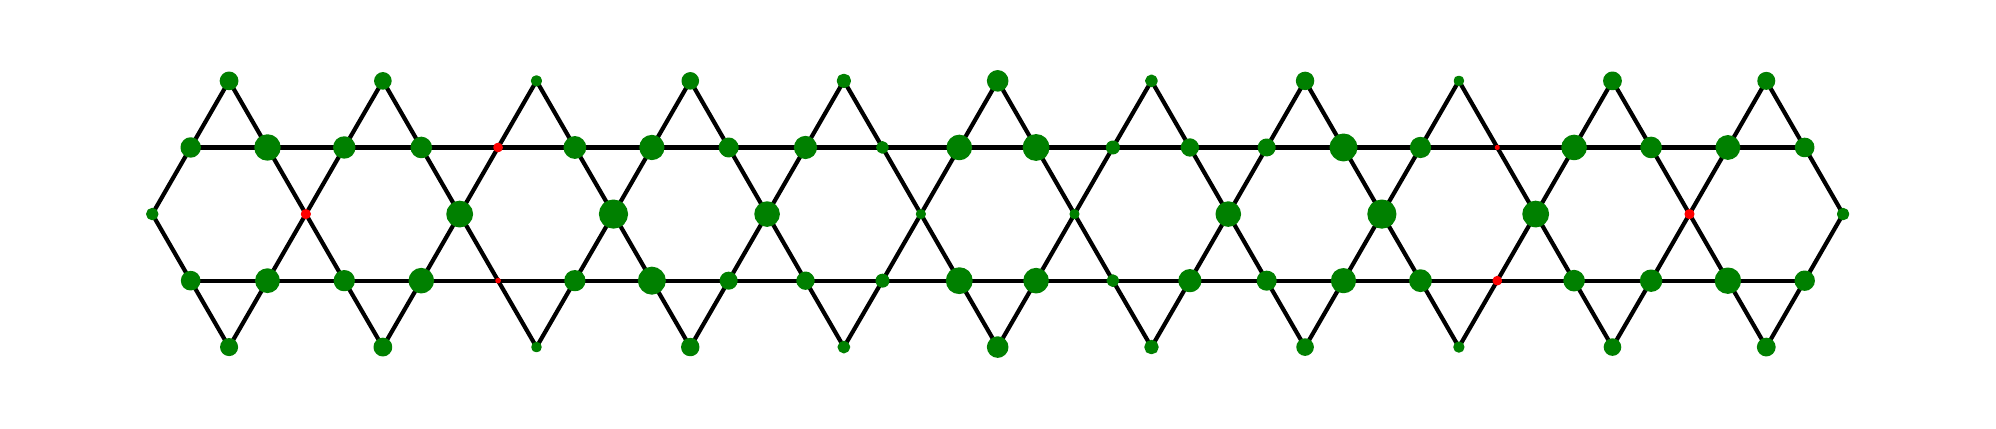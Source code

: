 \begingroup%
\makeatletter%
\begin{pgfpicture}%
\pgfpathrectangle{\pgfpointorigin}{\pgfqpoint{9.7in}{1.864in}}%
\pgfusepath{use as bounding box, clip}%
\begin{pgfscope}%
\pgfsetbuttcap%
\pgfsetmiterjoin%
\definecolor{currentfill}{rgb}{1.0,1.0,1.0}%
\pgfsetfillcolor{currentfill}%
\pgfsetlinewidth{0.0pt}%
\definecolor{currentstroke}{rgb}{1.0,1.0,1.0}%
\pgfsetstrokecolor{currentstroke}%
\pgfsetdash{}{0pt}%
\pgfpathmoveto{\pgfqpoint{0.0in}{0.0in}}%
\pgfpathlineto{\pgfqpoint{9.7in}{0.0in}}%
\pgfpathlineto{\pgfqpoint{9.7in}{1.864in}}%
\pgfpathlineto{\pgfqpoint{0.0in}{1.864in}}%
\pgfpathlineto{\pgfqpoint{0.0in}{0.0in}}%
\pgfpathclose%
\pgfusepath{fill}%
\end{pgfscope}%
\begin{pgfscope}%
\pgfpathrectangle{\pgfqpoint{0.2in}{0.2in}}{\pgfqpoint{9.3in}{1.464in}}%
\pgfusepath{clip}%
\pgfsetrectcap%
\pgfsetroundjoin%
\pgfsetlinewidth{1.506pt}%
\definecolor{currentstroke}{rgb}{0.0,0.0,0.0}%
\pgfsetstrokecolor{currentstroke}%
\pgfsetdash{}{0pt}%
\pgfpathmoveto{\pgfqpoint{1.391in}{0.932in}}%
\pgfpathlineto{\pgfqpoint{1.199in}{1.265in}}%
\pgfusepath{stroke}%
\end{pgfscope}%
\begin{pgfscope}%
\pgfpathrectangle{\pgfqpoint{0.2in}{0.2in}}{\pgfqpoint{9.3in}{1.464in}}%
\pgfusepath{clip}%
\pgfsetrectcap%
\pgfsetroundjoin%
\pgfsetlinewidth{1.506pt}%
\definecolor{currentstroke}{rgb}{0.0,0.0,0.0}%
\pgfsetstrokecolor{currentstroke}%
\pgfsetdash{}{0pt}%
\pgfpathmoveto{\pgfqpoint{1.199in}{1.265in}}%
\pgfpathlineto{\pgfqpoint{0.815in}{1.265in}}%
\pgfusepath{stroke}%
\end{pgfscope}%
\begin{pgfscope}%
\pgfpathrectangle{\pgfqpoint{0.2in}{0.2in}}{\pgfqpoint{9.3in}{1.464in}}%
\pgfusepath{clip}%
\pgfsetrectcap%
\pgfsetroundjoin%
\pgfsetlinewidth{1.506pt}%
\definecolor{currentstroke}{rgb}{0.0,0.0,0.0}%
\pgfsetstrokecolor{currentstroke}%
\pgfsetdash{}{0pt}%
\pgfpathmoveto{\pgfqpoint{0.815in}{1.265in}}%
\pgfpathlineto{\pgfqpoint{0.623in}{0.932in}}%
\pgfusepath{stroke}%
\end{pgfscope}%
\begin{pgfscope}%
\pgfpathrectangle{\pgfqpoint{0.2in}{0.2in}}{\pgfqpoint{9.3in}{1.464in}}%
\pgfusepath{clip}%
\pgfsetrectcap%
\pgfsetroundjoin%
\pgfsetlinewidth{1.506pt}%
\definecolor{currentstroke}{rgb}{0.0,0.0,0.0}%
\pgfsetstrokecolor{currentstroke}%
\pgfsetdash{}{0pt}%
\pgfpathmoveto{\pgfqpoint{0.623in}{0.932in}}%
\pgfpathlineto{\pgfqpoint{0.815in}{0.599in}}%
\pgfusepath{stroke}%
\end{pgfscope}%
\begin{pgfscope}%
\pgfpathrectangle{\pgfqpoint{0.2in}{0.2in}}{\pgfqpoint{9.3in}{1.464in}}%
\pgfusepath{clip}%
\pgfsetrectcap%
\pgfsetroundjoin%
\pgfsetlinewidth{1.506pt}%
\definecolor{currentstroke}{rgb}{0.0,0.0,0.0}%
\pgfsetstrokecolor{currentstroke}%
\pgfsetdash{}{0pt}%
\pgfpathmoveto{\pgfqpoint{0.815in}{0.599in}}%
\pgfpathlineto{\pgfqpoint{1.199in}{0.599in}}%
\pgfusepath{stroke}%
\end{pgfscope}%
\begin{pgfscope}%
\pgfpathrectangle{\pgfqpoint{0.2in}{0.2in}}{\pgfqpoint{9.3in}{1.464in}}%
\pgfusepath{clip}%
\pgfsetrectcap%
\pgfsetroundjoin%
\pgfsetlinewidth{1.506pt}%
\definecolor{currentstroke}{rgb}{0.0,0.0,0.0}%
\pgfsetstrokecolor{currentstroke}%
\pgfsetdash{}{0pt}%
\pgfpathmoveto{\pgfqpoint{1.199in}{0.599in}}%
\pgfpathlineto{\pgfqpoint{1.391in}{0.932in}}%
\pgfusepath{stroke}%
\end{pgfscope}%
\begin{pgfscope}%
\pgfpathrectangle{\pgfqpoint{0.2in}{0.2in}}{\pgfqpoint{9.3in}{1.464in}}%
\pgfusepath{clip}%
\pgfsetrectcap%
\pgfsetroundjoin%
\pgfsetlinewidth{1.506pt}%
\definecolor{currentstroke}{rgb}{0.0,0.0,0.0}%
\pgfsetstrokecolor{currentstroke}%
\pgfsetdash{}{0pt}%
\pgfpathmoveto{\pgfqpoint{1.199in}{1.265in}}%
\pgfpathlineto{\pgfqpoint{1.007in}{1.598in}}%
\pgfusepath{stroke}%
\end{pgfscope}%
\begin{pgfscope}%
\pgfpathrectangle{\pgfqpoint{0.2in}{0.2in}}{\pgfqpoint{9.3in}{1.464in}}%
\pgfusepath{clip}%
\pgfsetrectcap%
\pgfsetroundjoin%
\pgfsetlinewidth{1.506pt}%
\definecolor{currentstroke}{rgb}{0.0,0.0,0.0}%
\pgfsetstrokecolor{currentstroke}%
\pgfsetdash{}{0pt}%
\pgfpathmoveto{\pgfqpoint{1.007in}{1.598in}}%
\pgfpathlineto{\pgfqpoint{0.815in}{1.265in}}%
\pgfusepath{stroke}%
\end{pgfscope}%
\begin{pgfscope}%
\pgfpathrectangle{\pgfqpoint{0.2in}{0.2in}}{\pgfqpoint{9.3in}{1.464in}}%
\pgfusepath{clip}%
\pgfsetrectcap%
\pgfsetroundjoin%
\pgfsetlinewidth{1.506pt}%
\definecolor{currentstroke}{rgb}{0.0,0.0,0.0}%
\pgfsetstrokecolor{currentstroke}%
\pgfsetdash{}{0pt}%
\pgfpathmoveto{\pgfqpoint{0.815in}{1.265in}}%
\pgfpathlineto{\pgfqpoint{1.199in}{1.265in}}%
\pgfusepath{stroke}%
\end{pgfscope}%
\begin{pgfscope}%
\pgfpathrectangle{\pgfqpoint{0.2in}{0.2in}}{\pgfqpoint{9.3in}{1.464in}}%
\pgfusepath{clip}%
\pgfsetrectcap%
\pgfsetroundjoin%
\pgfsetlinewidth{1.506pt}%
\definecolor{currentstroke}{rgb}{0.0,0.0,0.0}%
\pgfsetstrokecolor{currentstroke}%
\pgfsetdash{}{0pt}%
\pgfpathmoveto{\pgfqpoint{0.815in}{0.599in}}%
\pgfpathlineto{\pgfqpoint{1.007in}{0.267in}}%
\pgfusepath{stroke}%
\end{pgfscope}%
\begin{pgfscope}%
\pgfpathrectangle{\pgfqpoint{0.2in}{0.2in}}{\pgfqpoint{9.3in}{1.464in}}%
\pgfusepath{clip}%
\pgfsetrectcap%
\pgfsetroundjoin%
\pgfsetlinewidth{1.506pt}%
\definecolor{currentstroke}{rgb}{0.0,0.0,0.0}%
\pgfsetstrokecolor{currentstroke}%
\pgfsetdash{}{0pt}%
\pgfpathmoveto{\pgfqpoint{1.007in}{0.267in}}%
\pgfpathlineto{\pgfqpoint{1.199in}{0.599in}}%
\pgfusepath{stroke}%
\end{pgfscope}%
\begin{pgfscope}%
\pgfpathrectangle{\pgfqpoint{0.2in}{0.2in}}{\pgfqpoint{9.3in}{1.464in}}%
\pgfusepath{clip}%
\pgfsetrectcap%
\pgfsetroundjoin%
\pgfsetlinewidth{1.506pt}%
\definecolor{currentstroke}{rgb}{0.0,0.0,0.0}%
\pgfsetstrokecolor{currentstroke}%
\pgfsetdash{}{0pt}%
\pgfpathmoveto{\pgfqpoint{1.199in}{0.599in}}%
\pgfpathlineto{\pgfqpoint{0.815in}{0.599in}}%
\pgfusepath{stroke}%
\end{pgfscope}%
\begin{pgfscope}%
\pgfpathrectangle{\pgfqpoint{0.2in}{0.2in}}{\pgfqpoint{9.3in}{1.464in}}%
\pgfusepath{clip}%
\pgfsetrectcap%
\pgfsetroundjoin%
\pgfsetlinewidth{1.506pt}%
\definecolor{currentstroke}{rgb}{0.0,0.0,0.0}%
\pgfsetstrokecolor{currentstroke}%
\pgfsetdash{}{0pt}%
\pgfpathmoveto{\pgfqpoint{2.16in}{0.932in}}%
\pgfpathlineto{\pgfqpoint{1.968in}{1.265in}}%
\pgfusepath{stroke}%
\end{pgfscope}%
\begin{pgfscope}%
\pgfpathrectangle{\pgfqpoint{0.2in}{0.2in}}{\pgfqpoint{9.3in}{1.464in}}%
\pgfusepath{clip}%
\pgfsetrectcap%
\pgfsetroundjoin%
\pgfsetlinewidth{1.506pt}%
\definecolor{currentstroke}{rgb}{0.0,0.0,0.0}%
\pgfsetstrokecolor{currentstroke}%
\pgfsetdash{}{0pt}%
\pgfpathmoveto{\pgfqpoint{1.968in}{1.265in}}%
\pgfpathlineto{\pgfqpoint{1.583in}{1.265in}}%
\pgfusepath{stroke}%
\end{pgfscope}%
\begin{pgfscope}%
\pgfpathrectangle{\pgfqpoint{0.2in}{0.2in}}{\pgfqpoint{9.3in}{1.464in}}%
\pgfusepath{clip}%
\pgfsetrectcap%
\pgfsetroundjoin%
\pgfsetlinewidth{1.506pt}%
\definecolor{currentstroke}{rgb}{0.0,0.0,0.0}%
\pgfsetstrokecolor{currentstroke}%
\pgfsetdash{}{0pt}%
\pgfpathmoveto{\pgfqpoint{1.583in}{1.265in}}%
\pgfpathlineto{\pgfqpoint{1.391in}{0.932in}}%
\pgfusepath{stroke}%
\end{pgfscope}%
\begin{pgfscope}%
\pgfpathrectangle{\pgfqpoint{0.2in}{0.2in}}{\pgfqpoint{9.3in}{1.464in}}%
\pgfusepath{clip}%
\pgfsetrectcap%
\pgfsetroundjoin%
\pgfsetlinewidth{1.506pt}%
\definecolor{currentstroke}{rgb}{0.0,0.0,0.0}%
\pgfsetstrokecolor{currentstroke}%
\pgfsetdash{}{0pt}%
\pgfpathmoveto{\pgfqpoint{1.391in}{0.932in}}%
\pgfpathlineto{\pgfqpoint{1.583in}{0.599in}}%
\pgfusepath{stroke}%
\end{pgfscope}%
\begin{pgfscope}%
\pgfpathrectangle{\pgfqpoint{0.2in}{0.2in}}{\pgfqpoint{9.3in}{1.464in}}%
\pgfusepath{clip}%
\pgfsetrectcap%
\pgfsetroundjoin%
\pgfsetlinewidth{1.506pt}%
\definecolor{currentstroke}{rgb}{0.0,0.0,0.0}%
\pgfsetstrokecolor{currentstroke}%
\pgfsetdash{}{0pt}%
\pgfpathmoveto{\pgfqpoint{1.583in}{0.599in}}%
\pgfpathlineto{\pgfqpoint{1.968in}{0.599in}}%
\pgfusepath{stroke}%
\end{pgfscope}%
\begin{pgfscope}%
\pgfpathrectangle{\pgfqpoint{0.2in}{0.2in}}{\pgfqpoint{9.3in}{1.464in}}%
\pgfusepath{clip}%
\pgfsetrectcap%
\pgfsetroundjoin%
\pgfsetlinewidth{1.506pt}%
\definecolor{currentstroke}{rgb}{0.0,0.0,0.0}%
\pgfsetstrokecolor{currentstroke}%
\pgfsetdash{}{0pt}%
\pgfpathmoveto{\pgfqpoint{1.968in}{0.599in}}%
\pgfpathlineto{\pgfqpoint{2.16in}{0.932in}}%
\pgfusepath{stroke}%
\end{pgfscope}%
\begin{pgfscope}%
\pgfpathrectangle{\pgfqpoint{0.2in}{0.2in}}{\pgfqpoint{9.3in}{1.464in}}%
\pgfusepath{clip}%
\pgfsetrectcap%
\pgfsetroundjoin%
\pgfsetlinewidth{1.506pt}%
\definecolor{currentstroke}{rgb}{0.0,0.0,0.0}%
\pgfsetstrokecolor{currentstroke}%
\pgfsetdash{}{0pt}%
\pgfpathmoveto{\pgfqpoint{1.968in}{1.265in}}%
\pgfpathlineto{\pgfqpoint{1.776in}{1.598in}}%
\pgfusepath{stroke}%
\end{pgfscope}%
\begin{pgfscope}%
\pgfpathrectangle{\pgfqpoint{0.2in}{0.2in}}{\pgfqpoint{9.3in}{1.464in}}%
\pgfusepath{clip}%
\pgfsetrectcap%
\pgfsetroundjoin%
\pgfsetlinewidth{1.506pt}%
\definecolor{currentstroke}{rgb}{0.0,0.0,0.0}%
\pgfsetstrokecolor{currentstroke}%
\pgfsetdash{}{0pt}%
\pgfpathmoveto{\pgfqpoint{1.776in}{1.598in}}%
\pgfpathlineto{\pgfqpoint{1.583in}{1.265in}}%
\pgfusepath{stroke}%
\end{pgfscope}%
\begin{pgfscope}%
\pgfpathrectangle{\pgfqpoint{0.2in}{0.2in}}{\pgfqpoint{9.3in}{1.464in}}%
\pgfusepath{clip}%
\pgfsetrectcap%
\pgfsetroundjoin%
\pgfsetlinewidth{1.506pt}%
\definecolor{currentstroke}{rgb}{0.0,0.0,0.0}%
\pgfsetstrokecolor{currentstroke}%
\pgfsetdash{}{0pt}%
\pgfpathmoveto{\pgfqpoint{1.583in}{1.265in}}%
\pgfpathlineto{\pgfqpoint{1.968in}{1.265in}}%
\pgfusepath{stroke}%
\end{pgfscope}%
\begin{pgfscope}%
\pgfpathrectangle{\pgfqpoint{0.2in}{0.2in}}{\pgfqpoint{9.3in}{1.464in}}%
\pgfusepath{clip}%
\pgfsetrectcap%
\pgfsetroundjoin%
\pgfsetlinewidth{1.506pt}%
\definecolor{currentstroke}{rgb}{0.0,0.0,0.0}%
\pgfsetstrokecolor{currentstroke}%
\pgfsetdash{}{0pt}%
\pgfpathmoveto{\pgfqpoint{1.583in}{0.599in}}%
\pgfpathlineto{\pgfqpoint{1.776in}{0.267in}}%
\pgfusepath{stroke}%
\end{pgfscope}%
\begin{pgfscope}%
\pgfpathrectangle{\pgfqpoint{0.2in}{0.2in}}{\pgfqpoint{9.3in}{1.464in}}%
\pgfusepath{clip}%
\pgfsetrectcap%
\pgfsetroundjoin%
\pgfsetlinewidth{1.506pt}%
\definecolor{currentstroke}{rgb}{0.0,0.0,0.0}%
\pgfsetstrokecolor{currentstroke}%
\pgfsetdash{}{0pt}%
\pgfpathmoveto{\pgfqpoint{1.776in}{0.267in}}%
\pgfpathlineto{\pgfqpoint{1.968in}{0.599in}}%
\pgfusepath{stroke}%
\end{pgfscope}%
\begin{pgfscope}%
\pgfpathrectangle{\pgfqpoint{0.2in}{0.2in}}{\pgfqpoint{9.3in}{1.464in}}%
\pgfusepath{clip}%
\pgfsetrectcap%
\pgfsetroundjoin%
\pgfsetlinewidth{1.506pt}%
\definecolor{currentstroke}{rgb}{0.0,0.0,0.0}%
\pgfsetstrokecolor{currentstroke}%
\pgfsetdash{}{0pt}%
\pgfpathmoveto{\pgfqpoint{1.968in}{0.599in}}%
\pgfpathlineto{\pgfqpoint{1.583in}{0.599in}}%
\pgfusepath{stroke}%
\end{pgfscope}%
\begin{pgfscope}%
\pgfpathrectangle{\pgfqpoint{0.2in}{0.2in}}{\pgfqpoint{9.3in}{1.464in}}%
\pgfusepath{clip}%
\pgfsetrectcap%
\pgfsetroundjoin%
\pgfsetlinewidth{1.506pt}%
\definecolor{currentstroke}{rgb}{0.0,0.0,0.0}%
\pgfsetstrokecolor{currentstroke}%
\pgfsetdash{}{0pt}%
\pgfpathmoveto{\pgfqpoint{2.929in}{0.932in}}%
\pgfpathlineto{\pgfqpoint{2.736in}{1.265in}}%
\pgfusepath{stroke}%
\end{pgfscope}%
\begin{pgfscope}%
\pgfpathrectangle{\pgfqpoint{0.2in}{0.2in}}{\pgfqpoint{9.3in}{1.464in}}%
\pgfusepath{clip}%
\pgfsetrectcap%
\pgfsetroundjoin%
\pgfsetlinewidth{1.506pt}%
\definecolor{currentstroke}{rgb}{0.0,0.0,0.0}%
\pgfsetstrokecolor{currentstroke}%
\pgfsetdash{}{0pt}%
\pgfpathmoveto{\pgfqpoint{2.736in}{1.265in}}%
\pgfpathlineto{\pgfqpoint{2.352in}{1.265in}}%
\pgfusepath{stroke}%
\end{pgfscope}%
\begin{pgfscope}%
\pgfpathrectangle{\pgfqpoint{0.2in}{0.2in}}{\pgfqpoint{9.3in}{1.464in}}%
\pgfusepath{clip}%
\pgfsetrectcap%
\pgfsetroundjoin%
\pgfsetlinewidth{1.506pt}%
\definecolor{currentstroke}{rgb}{0.0,0.0,0.0}%
\pgfsetstrokecolor{currentstroke}%
\pgfsetdash{}{0pt}%
\pgfpathmoveto{\pgfqpoint{2.352in}{1.265in}}%
\pgfpathlineto{\pgfqpoint{2.16in}{0.932in}}%
\pgfusepath{stroke}%
\end{pgfscope}%
\begin{pgfscope}%
\pgfpathrectangle{\pgfqpoint{0.2in}{0.2in}}{\pgfqpoint{9.3in}{1.464in}}%
\pgfusepath{clip}%
\pgfsetrectcap%
\pgfsetroundjoin%
\pgfsetlinewidth{1.506pt}%
\definecolor{currentstroke}{rgb}{0.0,0.0,0.0}%
\pgfsetstrokecolor{currentstroke}%
\pgfsetdash{}{0pt}%
\pgfpathmoveto{\pgfqpoint{2.16in}{0.932in}}%
\pgfpathlineto{\pgfqpoint{2.352in}{0.599in}}%
\pgfusepath{stroke}%
\end{pgfscope}%
\begin{pgfscope}%
\pgfpathrectangle{\pgfqpoint{0.2in}{0.2in}}{\pgfqpoint{9.3in}{1.464in}}%
\pgfusepath{clip}%
\pgfsetrectcap%
\pgfsetroundjoin%
\pgfsetlinewidth{1.506pt}%
\definecolor{currentstroke}{rgb}{0.0,0.0,0.0}%
\pgfsetstrokecolor{currentstroke}%
\pgfsetdash{}{0pt}%
\pgfpathmoveto{\pgfqpoint{2.352in}{0.599in}}%
\pgfpathlineto{\pgfqpoint{2.736in}{0.599in}}%
\pgfusepath{stroke}%
\end{pgfscope}%
\begin{pgfscope}%
\pgfpathrectangle{\pgfqpoint{0.2in}{0.2in}}{\pgfqpoint{9.3in}{1.464in}}%
\pgfusepath{clip}%
\pgfsetrectcap%
\pgfsetroundjoin%
\pgfsetlinewidth{1.506pt}%
\definecolor{currentstroke}{rgb}{0.0,0.0,0.0}%
\pgfsetstrokecolor{currentstroke}%
\pgfsetdash{}{0pt}%
\pgfpathmoveto{\pgfqpoint{2.736in}{0.599in}}%
\pgfpathlineto{\pgfqpoint{2.929in}{0.932in}}%
\pgfusepath{stroke}%
\end{pgfscope}%
\begin{pgfscope}%
\pgfpathrectangle{\pgfqpoint{0.2in}{0.2in}}{\pgfqpoint{9.3in}{1.464in}}%
\pgfusepath{clip}%
\pgfsetrectcap%
\pgfsetroundjoin%
\pgfsetlinewidth{1.506pt}%
\definecolor{currentstroke}{rgb}{0.0,0.0,0.0}%
\pgfsetstrokecolor{currentstroke}%
\pgfsetdash{}{0pt}%
\pgfpathmoveto{\pgfqpoint{2.736in}{1.265in}}%
\pgfpathlineto{\pgfqpoint{2.544in}{1.598in}}%
\pgfusepath{stroke}%
\end{pgfscope}%
\begin{pgfscope}%
\pgfpathrectangle{\pgfqpoint{0.2in}{0.2in}}{\pgfqpoint{9.3in}{1.464in}}%
\pgfusepath{clip}%
\pgfsetrectcap%
\pgfsetroundjoin%
\pgfsetlinewidth{1.506pt}%
\definecolor{currentstroke}{rgb}{0.0,0.0,0.0}%
\pgfsetstrokecolor{currentstroke}%
\pgfsetdash{}{0pt}%
\pgfpathmoveto{\pgfqpoint{2.544in}{1.598in}}%
\pgfpathlineto{\pgfqpoint{2.352in}{1.265in}}%
\pgfusepath{stroke}%
\end{pgfscope}%
\begin{pgfscope}%
\pgfpathrectangle{\pgfqpoint{0.2in}{0.2in}}{\pgfqpoint{9.3in}{1.464in}}%
\pgfusepath{clip}%
\pgfsetrectcap%
\pgfsetroundjoin%
\pgfsetlinewidth{1.506pt}%
\definecolor{currentstroke}{rgb}{0.0,0.0,0.0}%
\pgfsetstrokecolor{currentstroke}%
\pgfsetdash{}{0pt}%
\pgfpathmoveto{\pgfqpoint{2.352in}{1.265in}}%
\pgfpathlineto{\pgfqpoint{2.736in}{1.265in}}%
\pgfusepath{stroke}%
\end{pgfscope}%
\begin{pgfscope}%
\pgfpathrectangle{\pgfqpoint{0.2in}{0.2in}}{\pgfqpoint{9.3in}{1.464in}}%
\pgfusepath{clip}%
\pgfsetrectcap%
\pgfsetroundjoin%
\pgfsetlinewidth{1.506pt}%
\definecolor{currentstroke}{rgb}{0.0,0.0,0.0}%
\pgfsetstrokecolor{currentstroke}%
\pgfsetdash{}{0pt}%
\pgfpathmoveto{\pgfqpoint{2.352in}{0.599in}}%
\pgfpathlineto{\pgfqpoint{2.544in}{0.267in}}%
\pgfusepath{stroke}%
\end{pgfscope}%
\begin{pgfscope}%
\pgfpathrectangle{\pgfqpoint{0.2in}{0.2in}}{\pgfqpoint{9.3in}{1.464in}}%
\pgfusepath{clip}%
\pgfsetrectcap%
\pgfsetroundjoin%
\pgfsetlinewidth{1.506pt}%
\definecolor{currentstroke}{rgb}{0.0,0.0,0.0}%
\pgfsetstrokecolor{currentstroke}%
\pgfsetdash{}{0pt}%
\pgfpathmoveto{\pgfqpoint{2.544in}{0.267in}}%
\pgfpathlineto{\pgfqpoint{2.736in}{0.599in}}%
\pgfusepath{stroke}%
\end{pgfscope}%
\begin{pgfscope}%
\pgfpathrectangle{\pgfqpoint{0.2in}{0.2in}}{\pgfqpoint{9.3in}{1.464in}}%
\pgfusepath{clip}%
\pgfsetrectcap%
\pgfsetroundjoin%
\pgfsetlinewidth{1.506pt}%
\definecolor{currentstroke}{rgb}{0.0,0.0,0.0}%
\pgfsetstrokecolor{currentstroke}%
\pgfsetdash{}{0pt}%
\pgfpathmoveto{\pgfqpoint{2.736in}{0.599in}}%
\pgfpathlineto{\pgfqpoint{2.352in}{0.599in}}%
\pgfusepath{stroke}%
\end{pgfscope}%
\begin{pgfscope}%
\pgfpathrectangle{\pgfqpoint{0.2in}{0.2in}}{\pgfqpoint{9.3in}{1.464in}}%
\pgfusepath{clip}%
\pgfsetrectcap%
\pgfsetroundjoin%
\pgfsetlinewidth{1.506pt}%
\definecolor{currentstroke}{rgb}{0.0,0.0,0.0}%
\pgfsetstrokecolor{currentstroke}%
\pgfsetdash{}{0pt}%
\pgfpathmoveto{\pgfqpoint{3.697in}{0.932in}}%
\pgfpathlineto{\pgfqpoint{3.505in}{1.265in}}%
\pgfusepath{stroke}%
\end{pgfscope}%
\begin{pgfscope}%
\pgfpathrectangle{\pgfqpoint{0.2in}{0.2in}}{\pgfqpoint{9.3in}{1.464in}}%
\pgfusepath{clip}%
\pgfsetrectcap%
\pgfsetroundjoin%
\pgfsetlinewidth{1.506pt}%
\definecolor{currentstroke}{rgb}{0.0,0.0,0.0}%
\pgfsetstrokecolor{currentstroke}%
\pgfsetdash{}{0pt}%
\pgfpathmoveto{\pgfqpoint{3.505in}{1.265in}}%
\pgfpathlineto{\pgfqpoint{3.121in}{1.265in}}%
\pgfusepath{stroke}%
\end{pgfscope}%
\begin{pgfscope}%
\pgfpathrectangle{\pgfqpoint{0.2in}{0.2in}}{\pgfqpoint{9.3in}{1.464in}}%
\pgfusepath{clip}%
\pgfsetrectcap%
\pgfsetroundjoin%
\pgfsetlinewidth{1.506pt}%
\definecolor{currentstroke}{rgb}{0.0,0.0,0.0}%
\pgfsetstrokecolor{currentstroke}%
\pgfsetdash{}{0pt}%
\pgfpathmoveto{\pgfqpoint{3.121in}{1.265in}}%
\pgfpathlineto{\pgfqpoint{2.929in}{0.932in}}%
\pgfusepath{stroke}%
\end{pgfscope}%
\begin{pgfscope}%
\pgfpathrectangle{\pgfqpoint{0.2in}{0.2in}}{\pgfqpoint{9.3in}{1.464in}}%
\pgfusepath{clip}%
\pgfsetrectcap%
\pgfsetroundjoin%
\pgfsetlinewidth{1.506pt}%
\definecolor{currentstroke}{rgb}{0.0,0.0,0.0}%
\pgfsetstrokecolor{currentstroke}%
\pgfsetdash{}{0pt}%
\pgfpathmoveto{\pgfqpoint{2.929in}{0.932in}}%
\pgfpathlineto{\pgfqpoint{3.121in}{0.599in}}%
\pgfusepath{stroke}%
\end{pgfscope}%
\begin{pgfscope}%
\pgfpathrectangle{\pgfqpoint{0.2in}{0.2in}}{\pgfqpoint{9.3in}{1.464in}}%
\pgfusepath{clip}%
\pgfsetrectcap%
\pgfsetroundjoin%
\pgfsetlinewidth{1.506pt}%
\definecolor{currentstroke}{rgb}{0.0,0.0,0.0}%
\pgfsetstrokecolor{currentstroke}%
\pgfsetdash{}{0pt}%
\pgfpathmoveto{\pgfqpoint{3.121in}{0.599in}}%
\pgfpathlineto{\pgfqpoint{3.505in}{0.599in}}%
\pgfusepath{stroke}%
\end{pgfscope}%
\begin{pgfscope}%
\pgfpathrectangle{\pgfqpoint{0.2in}{0.2in}}{\pgfqpoint{9.3in}{1.464in}}%
\pgfusepath{clip}%
\pgfsetrectcap%
\pgfsetroundjoin%
\pgfsetlinewidth{1.506pt}%
\definecolor{currentstroke}{rgb}{0.0,0.0,0.0}%
\pgfsetstrokecolor{currentstroke}%
\pgfsetdash{}{0pt}%
\pgfpathmoveto{\pgfqpoint{3.505in}{0.599in}}%
\pgfpathlineto{\pgfqpoint{3.697in}{0.932in}}%
\pgfusepath{stroke}%
\end{pgfscope}%
\begin{pgfscope}%
\pgfpathrectangle{\pgfqpoint{0.2in}{0.2in}}{\pgfqpoint{9.3in}{1.464in}}%
\pgfusepath{clip}%
\pgfsetrectcap%
\pgfsetroundjoin%
\pgfsetlinewidth{1.506pt}%
\definecolor{currentstroke}{rgb}{0.0,0.0,0.0}%
\pgfsetstrokecolor{currentstroke}%
\pgfsetdash{}{0pt}%
\pgfpathmoveto{\pgfqpoint{3.505in}{1.265in}}%
\pgfpathlineto{\pgfqpoint{3.313in}{1.598in}}%
\pgfusepath{stroke}%
\end{pgfscope}%
\begin{pgfscope}%
\pgfpathrectangle{\pgfqpoint{0.2in}{0.2in}}{\pgfqpoint{9.3in}{1.464in}}%
\pgfusepath{clip}%
\pgfsetrectcap%
\pgfsetroundjoin%
\pgfsetlinewidth{1.506pt}%
\definecolor{currentstroke}{rgb}{0.0,0.0,0.0}%
\pgfsetstrokecolor{currentstroke}%
\pgfsetdash{}{0pt}%
\pgfpathmoveto{\pgfqpoint{3.313in}{1.598in}}%
\pgfpathlineto{\pgfqpoint{3.121in}{1.265in}}%
\pgfusepath{stroke}%
\end{pgfscope}%
\begin{pgfscope}%
\pgfpathrectangle{\pgfqpoint{0.2in}{0.2in}}{\pgfqpoint{9.3in}{1.464in}}%
\pgfusepath{clip}%
\pgfsetrectcap%
\pgfsetroundjoin%
\pgfsetlinewidth{1.506pt}%
\definecolor{currentstroke}{rgb}{0.0,0.0,0.0}%
\pgfsetstrokecolor{currentstroke}%
\pgfsetdash{}{0pt}%
\pgfpathmoveto{\pgfqpoint{3.121in}{1.265in}}%
\pgfpathlineto{\pgfqpoint{3.505in}{1.265in}}%
\pgfusepath{stroke}%
\end{pgfscope}%
\begin{pgfscope}%
\pgfpathrectangle{\pgfqpoint{0.2in}{0.2in}}{\pgfqpoint{9.3in}{1.464in}}%
\pgfusepath{clip}%
\pgfsetrectcap%
\pgfsetroundjoin%
\pgfsetlinewidth{1.506pt}%
\definecolor{currentstroke}{rgb}{0.0,0.0,0.0}%
\pgfsetstrokecolor{currentstroke}%
\pgfsetdash{}{0pt}%
\pgfpathmoveto{\pgfqpoint{3.121in}{0.599in}}%
\pgfpathlineto{\pgfqpoint{3.313in}{0.267in}}%
\pgfusepath{stroke}%
\end{pgfscope}%
\begin{pgfscope}%
\pgfpathrectangle{\pgfqpoint{0.2in}{0.2in}}{\pgfqpoint{9.3in}{1.464in}}%
\pgfusepath{clip}%
\pgfsetrectcap%
\pgfsetroundjoin%
\pgfsetlinewidth{1.506pt}%
\definecolor{currentstroke}{rgb}{0.0,0.0,0.0}%
\pgfsetstrokecolor{currentstroke}%
\pgfsetdash{}{0pt}%
\pgfpathmoveto{\pgfqpoint{3.313in}{0.267in}}%
\pgfpathlineto{\pgfqpoint{3.505in}{0.599in}}%
\pgfusepath{stroke}%
\end{pgfscope}%
\begin{pgfscope}%
\pgfpathrectangle{\pgfqpoint{0.2in}{0.2in}}{\pgfqpoint{9.3in}{1.464in}}%
\pgfusepath{clip}%
\pgfsetrectcap%
\pgfsetroundjoin%
\pgfsetlinewidth{1.506pt}%
\definecolor{currentstroke}{rgb}{0.0,0.0,0.0}%
\pgfsetstrokecolor{currentstroke}%
\pgfsetdash{}{0pt}%
\pgfpathmoveto{\pgfqpoint{3.505in}{0.599in}}%
\pgfpathlineto{\pgfqpoint{3.121in}{0.599in}}%
\pgfusepath{stroke}%
\end{pgfscope}%
\begin{pgfscope}%
\pgfpathrectangle{\pgfqpoint{0.2in}{0.2in}}{\pgfqpoint{9.3in}{1.464in}}%
\pgfusepath{clip}%
\pgfsetrectcap%
\pgfsetroundjoin%
\pgfsetlinewidth{1.506pt}%
\definecolor{currentstroke}{rgb}{0.0,0.0,0.0}%
\pgfsetstrokecolor{currentstroke}%
\pgfsetdash{}{0pt}%
\pgfpathmoveto{\pgfqpoint{4.466in}{0.932in}}%
\pgfpathlineto{\pgfqpoint{4.274in}{1.265in}}%
\pgfusepath{stroke}%
\end{pgfscope}%
\begin{pgfscope}%
\pgfpathrectangle{\pgfqpoint{0.2in}{0.2in}}{\pgfqpoint{9.3in}{1.464in}}%
\pgfusepath{clip}%
\pgfsetrectcap%
\pgfsetroundjoin%
\pgfsetlinewidth{1.506pt}%
\definecolor{currentstroke}{rgb}{0.0,0.0,0.0}%
\pgfsetstrokecolor{currentstroke}%
\pgfsetdash{}{0pt}%
\pgfpathmoveto{\pgfqpoint{4.274in}{1.265in}}%
\pgfpathlineto{\pgfqpoint{3.889in}{1.265in}}%
\pgfusepath{stroke}%
\end{pgfscope}%
\begin{pgfscope}%
\pgfpathrectangle{\pgfqpoint{0.2in}{0.2in}}{\pgfqpoint{9.3in}{1.464in}}%
\pgfusepath{clip}%
\pgfsetrectcap%
\pgfsetroundjoin%
\pgfsetlinewidth{1.506pt}%
\definecolor{currentstroke}{rgb}{0.0,0.0,0.0}%
\pgfsetstrokecolor{currentstroke}%
\pgfsetdash{}{0pt}%
\pgfpathmoveto{\pgfqpoint{3.889in}{1.265in}}%
\pgfpathlineto{\pgfqpoint{3.697in}{0.932in}}%
\pgfusepath{stroke}%
\end{pgfscope}%
\begin{pgfscope}%
\pgfpathrectangle{\pgfqpoint{0.2in}{0.2in}}{\pgfqpoint{9.3in}{1.464in}}%
\pgfusepath{clip}%
\pgfsetrectcap%
\pgfsetroundjoin%
\pgfsetlinewidth{1.506pt}%
\definecolor{currentstroke}{rgb}{0.0,0.0,0.0}%
\pgfsetstrokecolor{currentstroke}%
\pgfsetdash{}{0pt}%
\pgfpathmoveto{\pgfqpoint{3.697in}{0.932in}}%
\pgfpathlineto{\pgfqpoint{3.889in}{0.599in}}%
\pgfusepath{stroke}%
\end{pgfscope}%
\begin{pgfscope}%
\pgfpathrectangle{\pgfqpoint{0.2in}{0.2in}}{\pgfqpoint{9.3in}{1.464in}}%
\pgfusepath{clip}%
\pgfsetrectcap%
\pgfsetroundjoin%
\pgfsetlinewidth{1.506pt}%
\definecolor{currentstroke}{rgb}{0.0,0.0,0.0}%
\pgfsetstrokecolor{currentstroke}%
\pgfsetdash{}{0pt}%
\pgfpathmoveto{\pgfqpoint{3.889in}{0.599in}}%
\pgfpathlineto{\pgfqpoint{4.274in}{0.599in}}%
\pgfusepath{stroke}%
\end{pgfscope}%
\begin{pgfscope}%
\pgfpathrectangle{\pgfqpoint{0.2in}{0.2in}}{\pgfqpoint{9.3in}{1.464in}}%
\pgfusepath{clip}%
\pgfsetrectcap%
\pgfsetroundjoin%
\pgfsetlinewidth{1.506pt}%
\definecolor{currentstroke}{rgb}{0.0,0.0,0.0}%
\pgfsetstrokecolor{currentstroke}%
\pgfsetdash{}{0pt}%
\pgfpathmoveto{\pgfqpoint{4.274in}{0.599in}}%
\pgfpathlineto{\pgfqpoint{4.466in}{0.932in}}%
\pgfusepath{stroke}%
\end{pgfscope}%
\begin{pgfscope}%
\pgfpathrectangle{\pgfqpoint{0.2in}{0.2in}}{\pgfqpoint{9.3in}{1.464in}}%
\pgfusepath{clip}%
\pgfsetrectcap%
\pgfsetroundjoin%
\pgfsetlinewidth{1.506pt}%
\definecolor{currentstroke}{rgb}{0.0,0.0,0.0}%
\pgfsetstrokecolor{currentstroke}%
\pgfsetdash{}{0pt}%
\pgfpathmoveto{\pgfqpoint{4.274in}{1.265in}}%
\pgfpathlineto{\pgfqpoint{4.081in}{1.598in}}%
\pgfusepath{stroke}%
\end{pgfscope}%
\begin{pgfscope}%
\pgfpathrectangle{\pgfqpoint{0.2in}{0.2in}}{\pgfqpoint{9.3in}{1.464in}}%
\pgfusepath{clip}%
\pgfsetrectcap%
\pgfsetroundjoin%
\pgfsetlinewidth{1.506pt}%
\definecolor{currentstroke}{rgb}{0.0,0.0,0.0}%
\pgfsetstrokecolor{currentstroke}%
\pgfsetdash{}{0pt}%
\pgfpathmoveto{\pgfqpoint{4.081in}{1.598in}}%
\pgfpathlineto{\pgfqpoint{3.889in}{1.265in}}%
\pgfusepath{stroke}%
\end{pgfscope}%
\begin{pgfscope}%
\pgfpathrectangle{\pgfqpoint{0.2in}{0.2in}}{\pgfqpoint{9.3in}{1.464in}}%
\pgfusepath{clip}%
\pgfsetrectcap%
\pgfsetroundjoin%
\pgfsetlinewidth{1.506pt}%
\definecolor{currentstroke}{rgb}{0.0,0.0,0.0}%
\pgfsetstrokecolor{currentstroke}%
\pgfsetdash{}{0pt}%
\pgfpathmoveto{\pgfqpoint{3.889in}{1.265in}}%
\pgfpathlineto{\pgfqpoint{4.274in}{1.265in}}%
\pgfusepath{stroke}%
\end{pgfscope}%
\begin{pgfscope}%
\pgfpathrectangle{\pgfqpoint{0.2in}{0.2in}}{\pgfqpoint{9.3in}{1.464in}}%
\pgfusepath{clip}%
\pgfsetrectcap%
\pgfsetroundjoin%
\pgfsetlinewidth{1.506pt}%
\definecolor{currentstroke}{rgb}{0.0,0.0,0.0}%
\pgfsetstrokecolor{currentstroke}%
\pgfsetdash{}{0pt}%
\pgfpathmoveto{\pgfqpoint{3.889in}{0.599in}}%
\pgfpathlineto{\pgfqpoint{4.081in}{0.267in}}%
\pgfusepath{stroke}%
\end{pgfscope}%
\begin{pgfscope}%
\pgfpathrectangle{\pgfqpoint{0.2in}{0.2in}}{\pgfqpoint{9.3in}{1.464in}}%
\pgfusepath{clip}%
\pgfsetrectcap%
\pgfsetroundjoin%
\pgfsetlinewidth{1.506pt}%
\definecolor{currentstroke}{rgb}{0.0,0.0,0.0}%
\pgfsetstrokecolor{currentstroke}%
\pgfsetdash{}{0pt}%
\pgfpathmoveto{\pgfqpoint{4.081in}{0.267in}}%
\pgfpathlineto{\pgfqpoint{4.274in}{0.599in}}%
\pgfusepath{stroke}%
\end{pgfscope}%
\begin{pgfscope}%
\pgfpathrectangle{\pgfqpoint{0.2in}{0.2in}}{\pgfqpoint{9.3in}{1.464in}}%
\pgfusepath{clip}%
\pgfsetrectcap%
\pgfsetroundjoin%
\pgfsetlinewidth{1.506pt}%
\definecolor{currentstroke}{rgb}{0.0,0.0,0.0}%
\pgfsetstrokecolor{currentstroke}%
\pgfsetdash{}{0pt}%
\pgfpathmoveto{\pgfqpoint{4.274in}{0.599in}}%
\pgfpathlineto{\pgfqpoint{3.889in}{0.599in}}%
\pgfusepath{stroke}%
\end{pgfscope}%
\begin{pgfscope}%
\pgfpathrectangle{\pgfqpoint{0.2in}{0.2in}}{\pgfqpoint{9.3in}{1.464in}}%
\pgfusepath{clip}%
\pgfsetrectcap%
\pgfsetroundjoin%
\pgfsetlinewidth{1.506pt}%
\definecolor{currentstroke}{rgb}{0.0,0.0,0.0}%
\pgfsetstrokecolor{currentstroke}%
\pgfsetdash{}{0pt}%
\pgfpathmoveto{\pgfqpoint{5.234in}{0.932in}}%
\pgfpathlineto{\pgfqpoint{5.042in}{1.265in}}%
\pgfusepath{stroke}%
\end{pgfscope}%
\begin{pgfscope}%
\pgfpathrectangle{\pgfqpoint{0.2in}{0.2in}}{\pgfqpoint{9.3in}{1.464in}}%
\pgfusepath{clip}%
\pgfsetrectcap%
\pgfsetroundjoin%
\pgfsetlinewidth{1.506pt}%
\definecolor{currentstroke}{rgb}{0.0,0.0,0.0}%
\pgfsetstrokecolor{currentstroke}%
\pgfsetdash{}{0pt}%
\pgfpathmoveto{\pgfqpoint{5.042in}{1.265in}}%
\pgfpathlineto{\pgfqpoint{4.658in}{1.265in}}%
\pgfusepath{stroke}%
\end{pgfscope}%
\begin{pgfscope}%
\pgfpathrectangle{\pgfqpoint{0.2in}{0.2in}}{\pgfqpoint{9.3in}{1.464in}}%
\pgfusepath{clip}%
\pgfsetrectcap%
\pgfsetroundjoin%
\pgfsetlinewidth{1.506pt}%
\definecolor{currentstroke}{rgb}{0.0,0.0,0.0}%
\pgfsetstrokecolor{currentstroke}%
\pgfsetdash{}{0pt}%
\pgfpathmoveto{\pgfqpoint{4.658in}{1.265in}}%
\pgfpathlineto{\pgfqpoint{4.466in}{0.932in}}%
\pgfusepath{stroke}%
\end{pgfscope}%
\begin{pgfscope}%
\pgfpathrectangle{\pgfqpoint{0.2in}{0.2in}}{\pgfqpoint{9.3in}{1.464in}}%
\pgfusepath{clip}%
\pgfsetrectcap%
\pgfsetroundjoin%
\pgfsetlinewidth{1.506pt}%
\definecolor{currentstroke}{rgb}{0.0,0.0,0.0}%
\pgfsetstrokecolor{currentstroke}%
\pgfsetdash{}{0pt}%
\pgfpathmoveto{\pgfqpoint{4.466in}{0.932in}}%
\pgfpathlineto{\pgfqpoint{4.658in}{0.599in}}%
\pgfusepath{stroke}%
\end{pgfscope}%
\begin{pgfscope}%
\pgfpathrectangle{\pgfqpoint{0.2in}{0.2in}}{\pgfqpoint{9.3in}{1.464in}}%
\pgfusepath{clip}%
\pgfsetrectcap%
\pgfsetroundjoin%
\pgfsetlinewidth{1.506pt}%
\definecolor{currentstroke}{rgb}{0.0,0.0,0.0}%
\pgfsetstrokecolor{currentstroke}%
\pgfsetdash{}{0pt}%
\pgfpathmoveto{\pgfqpoint{4.658in}{0.599in}}%
\pgfpathlineto{\pgfqpoint{5.042in}{0.599in}}%
\pgfusepath{stroke}%
\end{pgfscope}%
\begin{pgfscope}%
\pgfpathrectangle{\pgfqpoint{0.2in}{0.2in}}{\pgfqpoint{9.3in}{1.464in}}%
\pgfusepath{clip}%
\pgfsetrectcap%
\pgfsetroundjoin%
\pgfsetlinewidth{1.506pt}%
\definecolor{currentstroke}{rgb}{0.0,0.0,0.0}%
\pgfsetstrokecolor{currentstroke}%
\pgfsetdash{}{0pt}%
\pgfpathmoveto{\pgfqpoint{5.042in}{0.599in}}%
\pgfpathlineto{\pgfqpoint{5.234in}{0.932in}}%
\pgfusepath{stroke}%
\end{pgfscope}%
\begin{pgfscope}%
\pgfpathrectangle{\pgfqpoint{0.2in}{0.2in}}{\pgfqpoint{9.3in}{1.464in}}%
\pgfusepath{clip}%
\pgfsetrectcap%
\pgfsetroundjoin%
\pgfsetlinewidth{1.506pt}%
\definecolor{currentstroke}{rgb}{0.0,0.0,0.0}%
\pgfsetstrokecolor{currentstroke}%
\pgfsetdash{}{0pt}%
\pgfpathmoveto{\pgfqpoint{5.042in}{1.265in}}%
\pgfpathlineto{\pgfqpoint{4.85in}{1.598in}}%
\pgfusepath{stroke}%
\end{pgfscope}%
\begin{pgfscope}%
\pgfpathrectangle{\pgfqpoint{0.2in}{0.2in}}{\pgfqpoint{9.3in}{1.464in}}%
\pgfusepath{clip}%
\pgfsetrectcap%
\pgfsetroundjoin%
\pgfsetlinewidth{1.506pt}%
\definecolor{currentstroke}{rgb}{0.0,0.0,0.0}%
\pgfsetstrokecolor{currentstroke}%
\pgfsetdash{}{0pt}%
\pgfpathmoveto{\pgfqpoint{4.85in}{1.598in}}%
\pgfpathlineto{\pgfqpoint{4.658in}{1.265in}}%
\pgfusepath{stroke}%
\end{pgfscope}%
\begin{pgfscope}%
\pgfpathrectangle{\pgfqpoint{0.2in}{0.2in}}{\pgfqpoint{9.3in}{1.464in}}%
\pgfusepath{clip}%
\pgfsetrectcap%
\pgfsetroundjoin%
\pgfsetlinewidth{1.506pt}%
\definecolor{currentstroke}{rgb}{0.0,0.0,0.0}%
\pgfsetstrokecolor{currentstroke}%
\pgfsetdash{}{0pt}%
\pgfpathmoveto{\pgfqpoint{4.658in}{1.265in}}%
\pgfpathlineto{\pgfqpoint{5.042in}{1.265in}}%
\pgfusepath{stroke}%
\end{pgfscope}%
\begin{pgfscope}%
\pgfpathrectangle{\pgfqpoint{0.2in}{0.2in}}{\pgfqpoint{9.3in}{1.464in}}%
\pgfusepath{clip}%
\pgfsetrectcap%
\pgfsetroundjoin%
\pgfsetlinewidth{1.506pt}%
\definecolor{currentstroke}{rgb}{0.0,0.0,0.0}%
\pgfsetstrokecolor{currentstroke}%
\pgfsetdash{}{0pt}%
\pgfpathmoveto{\pgfqpoint{4.658in}{0.599in}}%
\pgfpathlineto{\pgfqpoint{4.85in}{0.267in}}%
\pgfusepath{stroke}%
\end{pgfscope}%
\begin{pgfscope}%
\pgfpathrectangle{\pgfqpoint{0.2in}{0.2in}}{\pgfqpoint{9.3in}{1.464in}}%
\pgfusepath{clip}%
\pgfsetrectcap%
\pgfsetroundjoin%
\pgfsetlinewidth{1.506pt}%
\definecolor{currentstroke}{rgb}{0.0,0.0,0.0}%
\pgfsetstrokecolor{currentstroke}%
\pgfsetdash{}{0pt}%
\pgfpathmoveto{\pgfqpoint{4.85in}{0.267in}}%
\pgfpathlineto{\pgfqpoint{5.042in}{0.599in}}%
\pgfusepath{stroke}%
\end{pgfscope}%
\begin{pgfscope}%
\pgfpathrectangle{\pgfqpoint{0.2in}{0.2in}}{\pgfqpoint{9.3in}{1.464in}}%
\pgfusepath{clip}%
\pgfsetrectcap%
\pgfsetroundjoin%
\pgfsetlinewidth{1.506pt}%
\definecolor{currentstroke}{rgb}{0.0,0.0,0.0}%
\pgfsetstrokecolor{currentstroke}%
\pgfsetdash{}{0pt}%
\pgfpathmoveto{\pgfqpoint{5.042in}{0.599in}}%
\pgfpathlineto{\pgfqpoint{4.658in}{0.599in}}%
\pgfusepath{stroke}%
\end{pgfscope}%
\begin{pgfscope}%
\pgfpathrectangle{\pgfqpoint{0.2in}{0.2in}}{\pgfqpoint{9.3in}{1.464in}}%
\pgfusepath{clip}%
\pgfsetrectcap%
\pgfsetroundjoin%
\pgfsetlinewidth{1.506pt}%
\definecolor{currentstroke}{rgb}{0.0,0.0,0.0}%
\pgfsetstrokecolor{currentstroke}%
\pgfsetdash{}{0pt}%
\pgfpathmoveto{\pgfqpoint{6.003in}{0.932in}}%
\pgfpathlineto{\pgfqpoint{5.811in}{1.265in}}%
\pgfusepath{stroke}%
\end{pgfscope}%
\begin{pgfscope}%
\pgfpathrectangle{\pgfqpoint{0.2in}{0.2in}}{\pgfqpoint{9.3in}{1.464in}}%
\pgfusepath{clip}%
\pgfsetrectcap%
\pgfsetroundjoin%
\pgfsetlinewidth{1.506pt}%
\definecolor{currentstroke}{rgb}{0.0,0.0,0.0}%
\pgfsetstrokecolor{currentstroke}%
\pgfsetdash{}{0pt}%
\pgfpathmoveto{\pgfqpoint{5.811in}{1.265in}}%
\pgfpathlineto{\pgfqpoint{5.426in}{1.265in}}%
\pgfusepath{stroke}%
\end{pgfscope}%
\begin{pgfscope}%
\pgfpathrectangle{\pgfqpoint{0.2in}{0.2in}}{\pgfqpoint{9.3in}{1.464in}}%
\pgfusepath{clip}%
\pgfsetrectcap%
\pgfsetroundjoin%
\pgfsetlinewidth{1.506pt}%
\definecolor{currentstroke}{rgb}{0.0,0.0,0.0}%
\pgfsetstrokecolor{currentstroke}%
\pgfsetdash{}{0pt}%
\pgfpathmoveto{\pgfqpoint{5.426in}{1.265in}}%
\pgfpathlineto{\pgfqpoint{5.234in}{0.932in}}%
\pgfusepath{stroke}%
\end{pgfscope}%
\begin{pgfscope}%
\pgfpathrectangle{\pgfqpoint{0.2in}{0.2in}}{\pgfqpoint{9.3in}{1.464in}}%
\pgfusepath{clip}%
\pgfsetrectcap%
\pgfsetroundjoin%
\pgfsetlinewidth{1.506pt}%
\definecolor{currentstroke}{rgb}{0.0,0.0,0.0}%
\pgfsetstrokecolor{currentstroke}%
\pgfsetdash{}{0pt}%
\pgfpathmoveto{\pgfqpoint{5.234in}{0.932in}}%
\pgfpathlineto{\pgfqpoint{5.426in}{0.599in}}%
\pgfusepath{stroke}%
\end{pgfscope}%
\begin{pgfscope}%
\pgfpathrectangle{\pgfqpoint{0.2in}{0.2in}}{\pgfqpoint{9.3in}{1.464in}}%
\pgfusepath{clip}%
\pgfsetrectcap%
\pgfsetroundjoin%
\pgfsetlinewidth{1.506pt}%
\definecolor{currentstroke}{rgb}{0.0,0.0,0.0}%
\pgfsetstrokecolor{currentstroke}%
\pgfsetdash{}{0pt}%
\pgfpathmoveto{\pgfqpoint{5.426in}{0.599in}}%
\pgfpathlineto{\pgfqpoint{5.811in}{0.599in}}%
\pgfusepath{stroke}%
\end{pgfscope}%
\begin{pgfscope}%
\pgfpathrectangle{\pgfqpoint{0.2in}{0.2in}}{\pgfqpoint{9.3in}{1.464in}}%
\pgfusepath{clip}%
\pgfsetrectcap%
\pgfsetroundjoin%
\pgfsetlinewidth{1.506pt}%
\definecolor{currentstroke}{rgb}{0.0,0.0,0.0}%
\pgfsetstrokecolor{currentstroke}%
\pgfsetdash{}{0pt}%
\pgfpathmoveto{\pgfqpoint{5.811in}{0.599in}}%
\pgfpathlineto{\pgfqpoint{6.003in}{0.932in}}%
\pgfusepath{stroke}%
\end{pgfscope}%
\begin{pgfscope}%
\pgfpathrectangle{\pgfqpoint{0.2in}{0.2in}}{\pgfqpoint{9.3in}{1.464in}}%
\pgfusepath{clip}%
\pgfsetrectcap%
\pgfsetroundjoin%
\pgfsetlinewidth{1.506pt}%
\definecolor{currentstroke}{rgb}{0.0,0.0,0.0}%
\pgfsetstrokecolor{currentstroke}%
\pgfsetdash{}{0pt}%
\pgfpathmoveto{\pgfqpoint{5.811in}{1.265in}}%
\pgfpathlineto{\pgfqpoint{5.619in}{1.598in}}%
\pgfusepath{stroke}%
\end{pgfscope}%
\begin{pgfscope}%
\pgfpathrectangle{\pgfqpoint{0.2in}{0.2in}}{\pgfqpoint{9.3in}{1.464in}}%
\pgfusepath{clip}%
\pgfsetrectcap%
\pgfsetroundjoin%
\pgfsetlinewidth{1.506pt}%
\definecolor{currentstroke}{rgb}{0.0,0.0,0.0}%
\pgfsetstrokecolor{currentstroke}%
\pgfsetdash{}{0pt}%
\pgfpathmoveto{\pgfqpoint{5.619in}{1.598in}}%
\pgfpathlineto{\pgfqpoint{5.426in}{1.265in}}%
\pgfusepath{stroke}%
\end{pgfscope}%
\begin{pgfscope}%
\pgfpathrectangle{\pgfqpoint{0.2in}{0.2in}}{\pgfqpoint{9.3in}{1.464in}}%
\pgfusepath{clip}%
\pgfsetrectcap%
\pgfsetroundjoin%
\pgfsetlinewidth{1.506pt}%
\definecolor{currentstroke}{rgb}{0.0,0.0,0.0}%
\pgfsetstrokecolor{currentstroke}%
\pgfsetdash{}{0pt}%
\pgfpathmoveto{\pgfqpoint{5.426in}{1.265in}}%
\pgfpathlineto{\pgfqpoint{5.811in}{1.265in}}%
\pgfusepath{stroke}%
\end{pgfscope}%
\begin{pgfscope}%
\pgfpathrectangle{\pgfqpoint{0.2in}{0.2in}}{\pgfqpoint{9.3in}{1.464in}}%
\pgfusepath{clip}%
\pgfsetrectcap%
\pgfsetroundjoin%
\pgfsetlinewidth{1.506pt}%
\definecolor{currentstroke}{rgb}{0.0,0.0,0.0}%
\pgfsetstrokecolor{currentstroke}%
\pgfsetdash{}{0pt}%
\pgfpathmoveto{\pgfqpoint{5.426in}{0.599in}}%
\pgfpathlineto{\pgfqpoint{5.619in}{0.267in}}%
\pgfusepath{stroke}%
\end{pgfscope}%
\begin{pgfscope}%
\pgfpathrectangle{\pgfqpoint{0.2in}{0.2in}}{\pgfqpoint{9.3in}{1.464in}}%
\pgfusepath{clip}%
\pgfsetrectcap%
\pgfsetroundjoin%
\pgfsetlinewidth{1.506pt}%
\definecolor{currentstroke}{rgb}{0.0,0.0,0.0}%
\pgfsetstrokecolor{currentstroke}%
\pgfsetdash{}{0pt}%
\pgfpathmoveto{\pgfqpoint{5.619in}{0.267in}}%
\pgfpathlineto{\pgfqpoint{5.811in}{0.599in}}%
\pgfusepath{stroke}%
\end{pgfscope}%
\begin{pgfscope}%
\pgfpathrectangle{\pgfqpoint{0.2in}{0.2in}}{\pgfqpoint{9.3in}{1.464in}}%
\pgfusepath{clip}%
\pgfsetrectcap%
\pgfsetroundjoin%
\pgfsetlinewidth{1.506pt}%
\definecolor{currentstroke}{rgb}{0.0,0.0,0.0}%
\pgfsetstrokecolor{currentstroke}%
\pgfsetdash{}{0pt}%
\pgfpathmoveto{\pgfqpoint{5.811in}{0.599in}}%
\pgfpathlineto{\pgfqpoint{5.426in}{0.599in}}%
\pgfusepath{stroke}%
\end{pgfscope}%
\begin{pgfscope}%
\pgfpathrectangle{\pgfqpoint{0.2in}{0.2in}}{\pgfqpoint{9.3in}{1.464in}}%
\pgfusepath{clip}%
\pgfsetrectcap%
\pgfsetroundjoin%
\pgfsetlinewidth{1.506pt}%
\definecolor{currentstroke}{rgb}{0.0,0.0,0.0}%
\pgfsetstrokecolor{currentstroke}%
\pgfsetdash{}{0pt}%
\pgfpathmoveto{\pgfqpoint{6.771in}{0.932in}}%
\pgfpathlineto{\pgfqpoint{6.579in}{1.265in}}%
\pgfusepath{stroke}%
\end{pgfscope}%
\begin{pgfscope}%
\pgfpathrectangle{\pgfqpoint{0.2in}{0.2in}}{\pgfqpoint{9.3in}{1.464in}}%
\pgfusepath{clip}%
\pgfsetrectcap%
\pgfsetroundjoin%
\pgfsetlinewidth{1.506pt}%
\definecolor{currentstroke}{rgb}{0.0,0.0,0.0}%
\pgfsetstrokecolor{currentstroke}%
\pgfsetdash{}{0pt}%
\pgfpathmoveto{\pgfqpoint{6.579in}{1.265in}}%
\pgfpathlineto{\pgfqpoint{6.195in}{1.265in}}%
\pgfusepath{stroke}%
\end{pgfscope}%
\begin{pgfscope}%
\pgfpathrectangle{\pgfqpoint{0.2in}{0.2in}}{\pgfqpoint{9.3in}{1.464in}}%
\pgfusepath{clip}%
\pgfsetrectcap%
\pgfsetroundjoin%
\pgfsetlinewidth{1.506pt}%
\definecolor{currentstroke}{rgb}{0.0,0.0,0.0}%
\pgfsetstrokecolor{currentstroke}%
\pgfsetdash{}{0pt}%
\pgfpathmoveto{\pgfqpoint{6.195in}{1.265in}}%
\pgfpathlineto{\pgfqpoint{6.003in}{0.932in}}%
\pgfusepath{stroke}%
\end{pgfscope}%
\begin{pgfscope}%
\pgfpathrectangle{\pgfqpoint{0.2in}{0.2in}}{\pgfqpoint{9.3in}{1.464in}}%
\pgfusepath{clip}%
\pgfsetrectcap%
\pgfsetroundjoin%
\pgfsetlinewidth{1.506pt}%
\definecolor{currentstroke}{rgb}{0.0,0.0,0.0}%
\pgfsetstrokecolor{currentstroke}%
\pgfsetdash{}{0pt}%
\pgfpathmoveto{\pgfqpoint{6.003in}{0.932in}}%
\pgfpathlineto{\pgfqpoint{6.195in}{0.599in}}%
\pgfusepath{stroke}%
\end{pgfscope}%
\begin{pgfscope}%
\pgfpathrectangle{\pgfqpoint{0.2in}{0.2in}}{\pgfqpoint{9.3in}{1.464in}}%
\pgfusepath{clip}%
\pgfsetrectcap%
\pgfsetroundjoin%
\pgfsetlinewidth{1.506pt}%
\definecolor{currentstroke}{rgb}{0.0,0.0,0.0}%
\pgfsetstrokecolor{currentstroke}%
\pgfsetdash{}{0pt}%
\pgfpathmoveto{\pgfqpoint{6.195in}{0.599in}}%
\pgfpathlineto{\pgfqpoint{6.579in}{0.599in}}%
\pgfusepath{stroke}%
\end{pgfscope}%
\begin{pgfscope}%
\pgfpathrectangle{\pgfqpoint{0.2in}{0.2in}}{\pgfqpoint{9.3in}{1.464in}}%
\pgfusepath{clip}%
\pgfsetrectcap%
\pgfsetroundjoin%
\pgfsetlinewidth{1.506pt}%
\definecolor{currentstroke}{rgb}{0.0,0.0,0.0}%
\pgfsetstrokecolor{currentstroke}%
\pgfsetdash{}{0pt}%
\pgfpathmoveto{\pgfqpoint{6.579in}{0.599in}}%
\pgfpathlineto{\pgfqpoint{6.771in}{0.932in}}%
\pgfusepath{stroke}%
\end{pgfscope}%
\begin{pgfscope}%
\pgfpathrectangle{\pgfqpoint{0.2in}{0.2in}}{\pgfqpoint{9.3in}{1.464in}}%
\pgfusepath{clip}%
\pgfsetrectcap%
\pgfsetroundjoin%
\pgfsetlinewidth{1.506pt}%
\definecolor{currentstroke}{rgb}{0.0,0.0,0.0}%
\pgfsetstrokecolor{currentstroke}%
\pgfsetdash{}{0pt}%
\pgfpathmoveto{\pgfqpoint{6.579in}{1.265in}}%
\pgfpathlineto{\pgfqpoint{6.387in}{1.598in}}%
\pgfusepath{stroke}%
\end{pgfscope}%
\begin{pgfscope}%
\pgfpathrectangle{\pgfqpoint{0.2in}{0.2in}}{\pgfqpoint{9.3in}{1.464in}}%
\pgfusepath{clip}%
\pgfsetrectcap%
\pgfsetroundjoin%
\pgfsetlinewidth{1.506pt}%
\definecolor{currentstroke}{rgb}{0.0,0.0,0.0}%
\pgfsetstrokecolor{currentstroke}%
\pgfsetdash{}{0pt}%
\pgfpathmoveto{\pgfqpoint{6.387in}{1.598in}}%
\pgfpathlineto{\pgfqpoint{6.195in}{1.265in}}%
\pgfusepath{stroke}%
\end{pgfscope}%
\begin{pgfscope}%
\pgfpathrectangle{\pgfqpoint{0.2in}{0.2in}}{\pgfqpoint{9.3in}{1.464in}}%
\pgfusepath{clip}%
\pgfsetrectcap%
\pgfsetroundjoin%
\pgfsetlinewidth{1.506pt}%
\definecolor{currentstroke}{rgb}{0.0,0.0,0.0}%
\pgfsetstrokecolor{currentstroke}%
\pgfsetdash{}{0pt}%
\pgfpathmoveto{\pgfqpoint{6.195in}{1.265in}}%
\pgfpathlineto{\pgfqpoint{6.579in}{1.265in}}%
\pgfusepath{stroke}%
\end{pgfscope}%
\begin{pgfscope}%
\pgfpathrectangle{\pgfqpoint{0.2in}{0.2in}}{\pgfqpoint{9.3in}{1.464in}}%
\pgfusepath{clip}%
\pgfsetrectcap%
\pgfsetroundjoin%
\pgfsetlinewidth{1.506pt}%
\definecolor{currentstroke}{rgb}{0.0,0.0,0.0}%
\pgfsetstrokecolor{currentstroke}%
\pgfsetdash{}{0pt}%
\pgfpathmoveto{\pgfqpoint{6.195in}{0.599in}}%
\pgfpathlineto{\pgfqpoint{6.387in}{0.267in}}%
\pgfusepath{stroke}%
\end{pgfscope}%
\begin{pgfscope}%
\pgfpathrectangle{\pgfqpoint{0.2in}{0.2in}}{\pgfqpoint{9.3in}{1.464in}}%
\pgfusepath{clip}%
\pgfsetrectcap%
\pgfsetroundjoin%
\pgfsetlinewidth{1.506pt}%
\definecolor{currentstroke}{rgb}{0.0,0.0,0.0}%
\pgfsetstrokecolor{currentstroke}%
\pgfsetdash{}{0pt}%
\pgfpathmoveto{\pgfqpoint{6.387in}{0.267in}}%
\pgfpathlineto{\pgfqpoint{6.579in}{0.599in}}%
\pgfusepath{stroke}%
\end{pgfscope}%
\begin{pgfscope}%
\pgfpathrectangle{\pgfqpoint{0.2in}{0.2in}}{\pgfqpoint{9.3in}{1.464in}}%
\pgfusepath{clip}%
\pgfsetrectcap%
\pgfsetroundjoin%
\pgfsetlinewidth{1.506pt}%
\definecolor{currentstroke}{rgb}{0.0,0.0,0.0}%
\pgfsetstrokecolor{currentstroke}%
\pgfsetdash{}{0pt}%
\pgfpathmoveto{\pgfqpoint{6.579in}{0.599in}}%
\pgfpathlineto{\pgfqpoint{6.195in}{0.599in}}%
\pgfusepath{stroke}%
\end{pgfscope}%
\begin{pgfscope}%
\pgfpathrectangle{\pgfqpoint{0.2in}{0.2in}}{\pgfqpoint{9.3in}{1.464in}}%
\pgfusepath{clip}%
\pgfsetrectcap%
\pgfsetroundjoin%
\pgfsetlinewidth{1.506pt}%
\definecolor{currentstroke}{rgb}{0.0,0.0,0.0}%
\pgfsetstrokecolor{currentstroke}%
\pgfsetdash{}{0pt}%
\pgfpathmoveto{\pgfqpoint{7.54in}{0.932in}}%
\pgfpathlineto{\pgfqpoint{7.348in}{1.265in}}%
\pgfusepath{stroke}%
\end{pgfscope}%
\begin{pgfscope}%
\pgfpathrectangle{\pgfqpoint{0.2in}{0.2in}}{\pgfqpoint{9.3in}{1.464in}}%
\pgfusepath{clip}%
\pgfsetrectcap%
\pgfsetroundjoin%
\pgfsetlinewidth{1.506pt}%
\definecolor{currentstroke}{rgb}{0.0,0.0,0.0}%
\pgfsetstrokecolor{currentstroke}%
\pgfsetdash{}{0pt}%
\pgfpathmoveto{\pgfqpoint{7.348in}{1.265in}}%
\pgfpathlineto{\pgfqpoint{6.964in}{1.265in}}%
\pgfusepath{stroke}%
\end{pgfscope}%
\begin{pgfscope}%
\pgfpathrectangle{\pgfqpoint{0.2in}{0.2in}}{\pgfqpoint{9.3in}{1.464in}}%
\pgfusepath{clip}%
\pgfsetrectcap%
\pgfsetroundjoin%
\pgfsetlinewidth{1.506pt}%
\definecolor{currentstroke}{rgb}{0.0,0.0,0.0}%
\pgfsetstrokecolor{currentstroke}%
\pgfsetdash{}{0pt}%
\pgfpathmoveto{\pgfqpoint{6.964in}{1.265in}}%
\pgfpathlineto{\pgfqpoint{6.771in}{0.932in}}%
\pgfusepath{stroke}%
\end{pgfscope}%
\begin{pgfscope}%
\pgfpathrectangle{\pgfqpoint{0.2in}{0.2in}}{\pgfqpoint{9.3in}{1.464in}}%
\pgfusepath{clip}%
\pgfsetrectcap%
\pgfsetroundjoin%
\pgfsetlinewidth{1.506pt}%
\definecolor{currentstroke}{rgb}{0.0,0.0,0.0}%
\pgfsetstrokecolor{currentstroke}%
\pgfsetdash{}{0pt}%
\pgfpathmoveto{\pgfqpoint{6.771in}{0.932in}}%
\pgfpathlineto{\pgfqpoint{6.964in}{0.599in}}%
\pgfusepath{stroke}%
\end{pgfscope}%
\begin{pgfscope}%
\pgfpathrectangle{\pgfqpoint{0.2in}{0.2in}}{\pgfqpoint{9.3in}{1.464in}}%
\pgfusepath{clip}%
\pgfsetrectcap%
\pgfsetroundjoin%
\pgfsetlinewidth{1.506pt}%
\definecolor{currentstroke}{rgb}{0.0,0.0,0.0}%
\pgfsetstrokecolor{currentstroke}%
\pgfsetdash{}{0pt}%
\pgfpathmoveto{\pgfqpoint{6.964in}{0.599in}}%
\pgfpathlineto{\pgfqpoint{7.348in}{0.599in}}%
\pgfusepath{stroke}%
\end{pgfscope}%
\begin{pgfscope}%
\pgfpathrectangle{\pgfqpoint{0.2in}{0.2in}}{\pgfqpoint{9.3in}{1.464in}}%
\pgfusepath{clip}%
\pgfsetrectcap%
\pgfsetroundjoin%
\pgfsetlinewidth{1.506pt}%
\definecolor{currentstroke}{rgb}{0.0,0.0,0.0}%
\pgfsetstrokecolor{currentstroke}%
\pgfsetdash{}{0pt}%
\pgfpathmoveto{\pgfqpoint{7.348in}{0.599in}}%
\pgfpathlineto{\pgfqpoint{7.54in}{0.932in}}%
\pgfusepath{stroke}%
\end{pgfscope}%
\begin{pgfscope}%
\pgfpathrectangle{\pgfqpoint{0.2in}{0.2in}}{\pgfqpoint{9.3in}{1.464in}}%
\pgfusepath{clip}%
\pgfsetrectcap%
\pgfsetroundjoin%
\pgfsetlinewidth{1.506pt}%
\definecolor{currentstroke}{rgb}{0.0,0.0,0.0}%
\pgfsetstrokecolor{currentstroke}%
\pgfsetdash{}{0pt}%
\pgfpathmoveto{\pgfqpoint{7.348in}{1.265in}}%
\pgfpathlineto{\pgfqpoint{7.156in}{1.598in}}%
\pgfusepath{stroke}%
\end{pgfscope}%
\begin{pgfscope}%
\pgfpathrectangle{\pgfqpoint{0.2in}{0.2in}}{\pgfqpoint{9.3in}{1.464in}}%
\pgfusepath{clip}%
\pgfsetrectcap%
\pgfsetroundjoin%
\pgfsetlinewidth{1.506pt}%
\definecolor{currentstroke}{rgb}{0.0,0.0,0.0}%
\pgfsetstrokecolor{currentstroke}%
\pgfsetdash{}{0pt}%
\pgfpathmoveto{\pgfqpoint{7.156in}{1.598in}}%
\pgfpathlineto{\pgfqpoint{6.964in}{1.265in}}%
\pgfusepath{stroke}%
\end{pgfscope}%
\begin{pgfscope}%
\pgfpathrectangle{\pgfqpoint{0.2in}{0.2in}}{\pgfqpoint{9.3in}{1.464in}}%
\pgfusepath{clip}%
\pgfsetrectcap%
\pgfsetroundjoin%
\pgfsetlinewidth{1.506pt}%
\definecolor{currentstroke}{rgb}{0.0,0.0,0.0}%
\pgfsetstrokecolor{currentstroke}%
\pgfsetdash{}{0pt}%
\pgfpathmoveto{\pgfqpoint{6.964in}{1.265in}}%
\pgfpathlineto{\pgfqpoint{7.348in}{1.265in}}%
\pgfusepath{stroke}%
\end{pgfscope}%
\begin{pgfscope}%
\pgfpathrectangle{\pgfqpoint{0.2in}{0.2in}}{\pgfqpoint{9.3in}{1.464in}}%
\pgfusepath{clip}%
\pgfsetrectcap%
\pgfsetroundjoin%
\pgfsetlinewidth{1.506pt}%
\definecolor{currentstroke}{rgb}{0.0,0.0,0.0}%
\pgfsetstrokecolor{currentstroke}%
\pgfsetdash{}{0pt}%
\pgfpathmoveto{\pgfqpoint{6.964in}{0.599in}}%
\pgfpathlineto{\pgfqpoint{7.156in}{0.267in}}%
\pgfusepath{stroke}%
\end{pgfscope}%
\begin{pgfscope}%
\pgfpathrectangle{\pgfqpoint{0.2in}{0.2in}}{\pgfqpoint{9.3in}{1.464in}}%
\pgfusepath{clip}%
\pgfsetrectcap%
\pgfsetroundjoin%
\pgfsetlinewidth{1.506pt}%
\definecolor{currentstroke}{rgb}{0.0,0.0,0.0}%
\pgfsetstrokecolor{currentstroke}%
\pgfsetdash{}{0pt}%
\pgfpathmoveto{\pgfqpoint{7.156in}{0.267in}}%
\pgfpathlineto{\pgfqpoint{7.348in}{0.599in}}%
\pgfusepath{stroke}%
\end{pgfscope}%
\begin{pgfscope}%
\pgfpathrectangle{\pgfqpoint{0.2in}{0.2in}}{\pgfqpoint{9.3in}{1.464in}}%
\pgfusepath{clip}%
\pgfsetrectcap%
\pgfsetroundjoin%
\pgfsetlinewidth{1.506pt}%
\definecolor{currentstroke}{rgb}{0.0,0.0,0.0}%
\pgfsetstrokecolor{currentstroke}%
\pgfsetdash{}{0pt}%
\pgfpathmoveto{\pgfqpoint{7.348in}{0.599in}}%
\pgfpathlineto{\pgfqpoint{6.964in}{0.599in}}%
\pgfusepath{stroke}%
\end{pgfscope}%
\begin{pgfscope}%
\pgfpathrectangle{\pgfqpoint{0.2in}{0.2in}}{\pgfqpoint{9.3in}{1.464in}}%
\pgfusepath{clip}%
\pgfsetrectcap%
\pgfsetroundjoin%
\pgfsetlinewidth{1.506pt}%
\definecolor{currentstroke}{rgb}{0.0,0.0,0.0}%
\pgfsetstrokecolor{currentstroke}%
\pgfsetdash{}{0pt}%
\pgfpathmoveto{\pgfqpoint{8.309in}{0.932in}}%
\pgfpathlineto{\pgfqpoint{8.117in}{1.265in}}%
\pgfusepath{stroke}%
\end{pgfscope}%
\begin{pgfscope}%
\pgfpathrectangle{\pgfqpoint{0.2in}{0.2in}}{\pgfqpoint{9.3in}{1.464in}}%
\pgfusepath{clip}%
\pgfsetrectcap%
\pgfsetroundjoin%
\pgfsetlinewidth{1.506pt}%
\definecolor{currentstroke}{rgb}{0.0,0.0,0.0}%
\pgfsetstrokecolor{currentstroke}%
\pgfsetdash{}{0pt}%
\pgfpathmoveto{\pgfqpoint{8.117in}{1.265in}}%
\pgfpathlineto{\pgfqpoint{7.732in}{1.265in}}%
\pgfusepath{stroke}%
\end{pgfscope}%
\begin{pgfscope}%
\pgfpathrectangle{\pgfqpoint{0.2in}{0.2in}}{\pgfqpoint{9.3in}{1.464in}}%
\pgfusepath{clip}%
\pgfsetrectcap%
\pgfsetroundjoin%
\pgfsetlinewidth{1.506pt}%
\definecolor{currentstroke}{rgb}{0.0,0.0,0.0}%
\pgfsetstrokecolor{currentstroke}%
\pgfsetdash{}{0pt}%
\pgfpathmoveto{\pgfqpoint{7.732in}{1.265in}}%
\pgfpathlineto{\pgfqpoint{7.54in}{0.932in}}%
\pgfusepath{stroke}%
\end{pgfscope}%
\begin{pgfscope}%
\pgfpathrectangle{\pgfqpoint{0.2in}{0.2in}}{\pgfqpoint{9.3in}{1.464in}}%
\pgfusepath{clip}%
\pgfsetrectcap%
\pgfsetroundjoin%
\pgfsetlinewidth{1.506pt}%
\definecolor{currentstroke}{rgb}{0.0,0.0,0.0}%
\pgfsetstrokecolor{currentstroke}%
\pgfsetdash{}{0pt}%
\pgfpathmoveto{\pgfqpoint{7.54in}{0.932in}}%
\pgfpathlineto{\pgfqpoint{7.732in}{0.599in}}%
\pgfusepath{stroke}%
\end{pgfscope}%
\begin{pgfscope}%
\pgfpathrectangle{\pgfqpoint{0.2in}{0.2in}}{\pgfqpoint{9.3in}{1.464in}}%
\pgfusepath{clip}%
\pgfsetrectcap%
\pgfsetroundjoin%
\pgfsetlinewidth{1.506pt}%
\definecolor{currentstroke}{rgb}{0.0,0.0,0.0}%
\pgfsetstrokecolor{currentstroke}%
\pgfsetdash{}{0pt}%
\pgfpathmoveto{\pgfqpoint{7.732in}{0.599in}}%
\pgfpathlineto{\pgfqpoint{8.117in}{0.599in}}%
\pgfusepath{stroke}%
\end{pgfscope}%
\begin{pgfscope}%
\pgfpathrectangle{\pgfqpoint{0.2in}{0.2in}}{\pgfqpoint{9.3in}{1.464in}}%
\pgfusepath{clip}%
\pgfsetrectcap%
\pgfsetroundjoin%
\pgfsetlinewidth{1.506pt}%
\definecolor{currentstroke}{rgb}{0.0,0.0,0.0}%
\pgfsetstrokecolor{currentstroke}%
\pgfsetdash{}{0pt}%
\pgfpathmoveto{\pgfqpoint{8.117in}{0.599in}}%
\pgfpathlineto{\pgfqpoint{8.309in}{0.932in}}%
\pgfusepath{stroke}%
\end{pgfscope}%
\begin{pgfscope}%
\pgfpathrectangle{\pgfqpoint{0.2in}{0.2in}}{\pgfqpoint{9.3in}{1.464in}}%
\pgfusepath{clip}%
\pgfsetrectcap%
\pgfsetroundjoin%
\pgfsetlinewidth{1.506pt}%
\definecolor{currentstroke}{rgb}{0.0,0.0,0.0}%
\pgfsetstrokecolor{currentstroke}%
\pgfsetdash{}{0pt}%
\pgfpathmoveto{\pgfqpoint{8.117in}{1.265in}}%
\pgfpathlineto{\pgfqpoint{7.924in}{1.598in}}%
\pgfusepath{stroke}%
\end{pgfscope}%
\begin{pgfscope}%
\pgfpathrectangle{\pgfqpoint{0.2in}{0.2in}}{\pgfqpoint{9.3in}{1.464in}}%
\pgfusepath{clip}%
\pgfsetrectcap%
\pgfsetroundjoin%
\pgfsetlinewidth{1.506pt}%
\definecolor{currentstroke}{rgb}{0.0,0.0,0.0}%
\pgfsetstrokecolor{currentstroke}%
\pgfsetdash{}{0pt}%
\pgfpathmoveto{\pgfqpoint{7.924in}{1.598in}}%
\pgfpathlineto{\pgfqpoint{7.732in}{1.265in}}%
\pgfusepath{stroke}%
\end{pgfscope}%
\begin{pgfscope}%
\pgfpathrectangle{\pgfqpoint{0.2in}{0.2in}}{\pgfqpoint{9.3in}{1.464in}}%
\pgfusepath{clip}%
\pgfsetrectcap%
\pgfsetroundjoin%
\pgfsetlinewidth{1.506pt}%
\definecolor{currentstroke}{rgb}{0.0,0.0,0.0}%
\pgfsetstrokecolor{currentstroke}%
\pgfsetdash{}{0pt}%
\pgfpathmoveto{\pgfqpoint{7.732in}{1.265in}}%
\pgfpathlineto{\pgfqpoint{8.117in}{1.265in}}%
\pgfusepath{stroke}%
\end{pgfscope}%
\begin{pgfscope}%
\pgfpathrectangle{\pgfqpoint{0.2in}{0.2in}}{\pgfqpoint{9.3in}{1.464in}}%
\pgfusepath{clip}%
\pgfsetrectcap%
\pgfsetroundjoin%
\pgfsetlinewidth{1.506pt}%
\definecolor{currentstroke}{rgb}{0.0,0.0,0.0}%
\pgfsetstrokecolor{currentstroke}%
\pgfsetdash{}{0pt}%
\pgfpathmoveto{\pgfqpoint{7.732in}{0.599in}}%
\pgfpathlineto{\pgfqpoint{7.924in}{0.267in}}%
\pgfusepath{stroke}%
\end{pgfscope}%
\begin{pgfscope}%
\pgfpathrectangle{\pgfqpoint{0.2in}{0.2in}}{\pgfqpoint{9.3in}{1.464in}}%
\pgfusepath{clip}%
\pgfsetrectcap%
\pgfsetroundjoin%
\pgfsetlinewidth{1.506pt}%
\definecolor{currentstroke}{rgb}{0.0,0.0,0.0}%
\pgfsetstrokecolor{currentstroke}%
\pgfsetdash{}{0pt}%
\pgfpathmoveto{\pgfqpoint{7.924in}{0.267in}}%
\pgfpathlineto{\pgfqpoint{8.117in}{0.599in}}%
\pgfusepath{stroke}%
\end{pgfscope}%
\begin{pgfscope}%
\pgfpathrectangle{\pgfqpoint{0.2in}{0.2in}}{\pgfqpoint{9.3in}{1.464in}}%
\pgfusepath{clip}%
\pgfsetrectcap%
\pgfsetroundjoin%
\pgfsetlinewidth{1.506pt}%
\definecolor{currentstroke}{rgb}{0.0,0.0,0.0}%
\pgfsetstrokecolor{currentstroke}%
\pgfsetdash{}{0pt}%
\pgfpathmoveto{\pgfqpoint{8.117in}{0.599in}}%
\pgfpathlineto{\pgfqpoint{7.732in}{0.599in}}%
\pgfusepath{stroke}%
\end{pgfscope}%
\begin{pgfscope}%
\pgfpathrectangle{\pgfqpoint{0.2in}{0.2in}}{\pgfqpoint{9.3in}{1.464in}}%
\pgfusepath{clip}%
\pgfsetrectcap%
\pgfsetroundjoin%
\pgfsetlinewidth{1.506pt}%
\definecolor{currentstroke}{rgb}{0.0,0.0,0.0}%
\pgfsetstrokecolor{currentstroke}%
\pgfsetdash{}{0pt}%
\pgfpathmoveto{\pgfqpoint{9.077in}{0.932in}}%
\pgfpathlineto{\pgfqpoint{8.885in}{1.265in}}%
\pgfusepath{stroke}%
\end{pgfscope}%
\begin{pgfscope}%
\pgfpathrectangle{\pgfqpoint{0.2in}{0.2in}}{\pgfqpoint{9.3in}{1.464in}}%
\pgfusepath{clip}%
\pgfsetrectcap%
\pgfsetroundjoin%
\pgfsetlinewidth{1.506pt}%
\definecolor{currentstroke}{rgb}{0.0,0.0,0.0}%
\pgfsetstrokecolor{currentstroke}%
\pgfsetdash{}{0pt}%
\pgfpathmoveto{\pgfqpoint{8.885in}{1.265in}}%
\pgfpathlineto{\pgfqpoint{8.501in}{1.265in}}%
\pgfusepath{stroke}%
\end{pgfscope}%
\begin{pgfscope}%
\pgfpathrectangle{\pgfqpoint{0.2in}{0.2in}}{\pgfqpoint{9.3in}{1.464in}}%
\pgfusepath{clip}%
\pgfsetrectcap%
\pgfsetroundjoin%
\pgfsetlinewidth{1.506pt}%
\definecolor{currentstroke}{rgb}{0.0,0.0,0.0}%
\pgfsetstrokecolor{currentstroke}%
\pgfsetdash{}{0pt}%
\pgfpathmoveto{\pgfqpoint{8.501in}{1.265in}}%
\pgfpathlineto{\pgfqpoint{8.309in}{0.932in}}%
\pgfusepath{stroke}%
\end{pgfscope}%
\begin{pgfscope}%
\pgfpathrectangle{\pgfqpoint{0.2in}{0.2in}}{\pgfqpoint{9.3in}{1.464in}}%
\pgfusepath{clip}%
\pgfsetrectcap%
\pgfsetroundjoin%
\pgfsetlinewidth{1.506pt}%
\definecolor{currentstroke}{rgb}{0.0,0.0,0.0}%
\pgfsetstrokecolor{currentstroke}%
\pgfsetdash{}{0pt}%
\pgfpathmoveto{\pgfqpoint{8.309in}{0.932in}}%
\pgfpathlineto{\pgfqpoint{8.501in}{0.599in}}%
\pgfusepath{stroke}%
\end{pgfscope}%
\begin{pgfscope}%
\pgfpathrectangle{\pgfqpoint{0.2in}{0.2in}}{\pgfqpoint{9.3in}{1.464in}}%
\pgfusepath{clip}%
\pgfsetrectcap%
\pgfsetroundjoin%
\pgfsetlinewidth{1.506pt}%
\definecolor{currentstroke}{rgb}{0.0,0.0,0.0}%
\pgfsetstrokecolor{currentstroke}%
\pgfsetdash{}{0pt}%
\pgfpathmoveto{\pgfqpoint{8.501in}{0.599in}}%
\pgfpathlineto{\pgfqpoint{8.885in}{0.599in}}%
\pgfusepath{stroke}%
\end{pgfscope}%
\begin{pgfscope}%
\pgfpathrectangle{\pgfqpoint{0.2in}{0.2in}}{\pgfqpoint{9.3in}{1.464in}}%
\pgfusepath{clip}%
\pgfsetrectcap%
\pgfsetroundjoin%
\pgfsetlinewidth{1.506pt}%
\definecolor{currentstroke}{rgb}{0.0,0.0,0.0}%
\pgfsetstrokecolor{currentstroke}%
\pgfsetdash{}{0pt}%
\pgfpathmoveto{\pgfqpoint{8.885in}{0.599in}}%
\pgfpathlineto{\pgfqpoint{9.077in}{0.932in}}%
\pgfusepath{stroke}%
\end{pgfscope}%
\begin{pgfscope}%
\pgfpathrectangle{\pgfqpoint{0.2in}{0.2in}}{\pgfqpoint{9.3in}{1.464in}}%
\pgfusepath{clip}%
\pgfsetrectcap%
\pgfsetroundjoin%
\pgfsetlinewidth{1.506pt}%
\definecolor{currentstroke}{rgb}{0.0,0.0,0.0}%
\pgfsetstrokecolor{currentstroke}%
\pgfsetdash{}{0pt}%
\pgfpathmoveto{\pgfqpoint{8.885in}{1.265in}}%
\pgfpathlineto{\pgfqpoint{8.693in}{1.598in}}%
\pgfusepath{stroke}%
\end{pgfscope}%
\begin{pgfscope}%
\pgfpathrectangle{\pgfqpoint{0.2in}{0.2in}}{\pgfqpoint{9.3in}{1.464in}}%
\pgfusepath{clip}%
\pgfsetrectcap%
\pgfsetroundjoin%
\pgfsetlinewidth{1.506pt}%
\definecolor{currentstroke}{rgb}{0.0,0.0,0.0}%
\pgfsetstrokecolor{currentstroke}%
\pgfsetdash{}{0pt}%
\pgfpathmoveto{\pgfqpoint{8.693in}{1.598in}}%
\pgfpathlineto{\pgfqpoint{8.501in}{1.265in}}%
\pgfusepath{stroke}%
\end{pgfscope}%
\begin{pgfscope}%
\pgfpathrectangle{\pgfqpoint{0.2in}{0.2in}}{\pgfqpoint{9.3in}{1.464in}}%
\pgfusepath{clip}%
\pgfsetrectcap%
\pgfsetroundjoin%
\pgfsetlinewidth{1.506pt}%
\definecolor{currentstroke}{rgb}{0.0,0.0,0.0}%
\pgfsetstrokecolor{currentstroke}%
\pgfsetdash{}{0pt}%
\pgfpathmoveto{\pgfqpoint{8.501in}{1.265in}}%
\pgfpathlineto{\pgfqpoint{8.885in}{1.265in}}%
\pgfusepath{stroke}%
\end{pgfscope}%
\begin{pgfscope}%
\pgfpathrectangle{\pgfqpoint{0.2in}{0.2in}}{\pgfqpoint{9.3in}{1.464in}}%
\pgfusepath{clip}%
\pgfsetrectcap%
\pgfsetroundjoin%
\pgfsetlinewidth{1.506pt}%
\definecolor{currentstroke}{rgb}{0.0,0.0,0.0}%
\pgfsetstrokecolor{currentstroke}%
\pgfsetdash{}{0pt}%
\pgfpathmoveto{\pgfqpoint{8.501in}{0.599in}}%
\pgfpathlineto{\pgfqpoint{8.693in}{0.267in}}%
\pgfusepath{stroke}%
\end{pgfscope}%
\begin{pgfscope}%
\pgfpathrectangle{\pgfqpoint{0.2in}{0.2in}}{\pgfqpoint{9.3in}{1.464in}}%
\pgfusepath{clip}%
\pgfsetrectcap%
\pgfsetroundjoin%
\pgfsetlinewidth{1.506pt}%
\definecolor{currentstroke}{rgb}{0.0,0.0,0.0}%
\pgfsetstrokecolor{currentstroke}%
\pgfsetdash{}{0pt}%
\pgfpathmoveto{\pgfqpoint{8.693in}{0.267in}}%
\pgfpathlineto{\pgfqpoint{8.885in}{0.599in}}%
\pgfusepath{stroke}%
\end{pgfscope}%
\begin{pgfscope}%
\pgfpathrectangle{\pgfqpoint{0.2in}{0.2in}}{\pgfqpoint{9.3in}{1.464in}}%
\pgfusepath{clip}%
\pgfsetrectcap%
\pgfsetroundjoin%
\pgfsetlinewidth{1.506pt}%
\definecolor{currentstroke}{rgb}{0.0,0.0,0.0}%
\pgfsetstrokecolor{currentstroke}%
\pgfsetdash{}{0pt}%
\pgfpathmoveto{\pgfqpoint{8.885in}{0.599in}}%
\pgfpathlineto{\pgfqpoint{8.501in}{0.599in}}%
\pgfusepath{stroke}%
\end{pgfscope}%
\begin{pgfscope}%
\pgfpathrectangle{\pgfqpoint{0.2in}{0.2in}}{\pgfqpoint{9.3in}{1.464in}}%
\pgfusepath{clip}%
\pgfsetrectcap%
\pgfsetroundjoin%
\pgfsetlinewidth{1.506pt}%
\definecolor{currentstroke}{rgb}{0.0,0.0,0.0}%
\pgfsetstrokecolor{currentstroke}%
\pgfsetdash{}{0pt}%
\pgfpathmoveto{\pgfqpoint{1.199in}{1.265in}}%
\pgfpathlineto{\pgfqpoint{1.583in}{1.265in}}%
\pgfusepath{stroke}%
\end{pgfscope}%
\begin{pgfscope}%
\pgfpathrectangle{\pgfqpoint{0.2in}{0.2in}}{\pgfqpoint{9.3in}{1.464in}}%
\pgfusepath{clip}%
\pgfsetrectcap%
\pgfsetroundjoin%
\pgfsetlinewidth{1.506pt}%
\definecolor{currentstroke}{rgb}{0.0,0.0,0.0}%
\pgfsetstrokecolor{currentstroke}%
\pgfsetdash{}{0pt}%
\pgfpathmoveto{\pgfqpoint{0.815in}{0.599in}}%
\pgfpathlineto{\pgfqpoint{1.968in}{0.599in}}%
\pgfusepath{stroke}%
\end{pgfscope}%
\begin{pgfscope}%
\pgfpathrectangle{\pgfqpoint{0.2in}{0.2in}}{\pgfqpoint{9.3in}{1.464in}}%
\pgfusepath{clip}%
\pgfsetrectcap%
\pgfsetroundjoin%
\pgfsetlinewidth{1.506pt}%
\definecolor{currentstroke}{rgb}{0.0,0.0,0.0}%
\pgfsetstrokecolor{currentstroke}%
\pgfsetdash{}{0pt}%
\pgfpathmoveto{\pgfqpoint{1.968in}{1.265in}}%
\pgfpathlineto{\pgfqpoint{2.352in}{1.265in}}%
\pgfusepath{stroke}%
\end{pgfscope}%
\begin{pgfscope}%
\pgfpathrectangle{\pgfqpoint{0.2in}{0.2in}}{\pgfqpoint{9.3in}{1.464in}}%
\pgfusepath{clip}%
\pgfsetrectcap%
\pgfsetroundjoin%
\pgfsetlinewidth{1.506pt}%
\definecolor{currentstroke}{rgb}{0.0,0.0,0.0}%
\pgfsetstrokecolor{currentstroke}%
\pgfsetdash{}{0pt}%
\pgfpathmoveto{\pgfqpoint{1.583in}{0.599in}}%
\pgfpathlineto{\pgfqpoint{2.736in}{0.599in}}%
\pgfusepath{stroke}%
\end{pgfscope}%
\begin{pgfscope}%
\pgfpathrectangle{\pgfqpoint{0.2in}{0.2in}}{\pgfqpoint{9.3in}{1.464in}}%
\pgfusepath{clip}%
\pgfsetrectcap%
\pgfsetroundjoin%
\pgfsetlinewidth{1.506pt}%
\definecolor{currentstroke}{rgb}{0.0,0.0,0.0}%
\pgfsetstrokecolor{currentstroke}%
\pgfsetdash{}{0pt}%
\pgfpathmoveto{\pgfqpoint{2.736in}{1.265in}}%
\pgfpathlineto{\pgfqpoint{3.121in}{1.265in}}%
\pgfusepath{stroke}%
\end{pgfscope}%
\begin{pgfscope}%
\pgfpathrectangle{\pgfqpoint{0.2in}{0.2in}}{\pgfqpoint{9.3in}{1.464in}}%
\pgfusepath{clip}%
\pgfsetrectcap%
\pgfsetroundjoin%
\pgfsetlinewidth{1.506pt}%
\definecolor{currentstroke}{rgb}{0.0,0.0,0.0}%
\pgfsetstrokecolor{currentstroke}%
\pgfsetdash{}{0pt}%
\pgfpathmoveto{\pgfqpoint{2.352in}{0.599in}}%
\pgfpathlineto{\pgfqpoint{3.505in}{0.599in}}%
\pgfusepath{stroke}%
\end{pgfscope}%
\begin{pgfscope}%
\pgfpathrectangle{\pgfqpoint{0.2in}{0.2in}}{\pgfqpoint{9.3in}{1.464in}}%
\pgfusepath{clip}%
\pgfsetrectcap%
\pgfsetroundjoin%
\pgfsetlinewidth{1.506pt}%
\definecolor{currentstroke}{rgb}{0.0,0.0,0.0}%
\pgfsetstrokecolor{currentstroke}%
\pgfsetdash{}{0pt}%
\pgfpathmoveto{\pgfqpoint{3.505in}{1.265in}}%
\pgfpathlineto{\pgfqpoint{3.889in}{1.265in}}%
\pgfusepath{stroke}%
\end{pgfscope}%
\begin{pgfscope}%
\pgfpathrectangle{\pgfqpoint{0.2in}{0.2in}}{\pgfqpoint{9.3in}{1.464in}}%
\pgfusepath{clip}%
\pgfsetrectcap%
\pgfsetroundjoin%
\pgfsetlinewidth{1.506pt}%
\definecolor{currentstroke}{rgb}{0.0,0.0,0.0}%
\pgfsetstrokecolor{currentstroke}%
\pgfsetdash{}{0pt}%
\pgfpathmoveto{\pgfqpoint{3.121in}{0.599in}}%
\pgfpathlineto{\pgfqpoint{4.274in}{0.599in}}%
\pgfusepath{stroke}%
\end{pgfscope}%
\begin{pgfscope}%
\pgfpathrectangle{\pgfqpoint{0.2in}{0.2in}}{\pgfqpoint{9.3in}{1.464in}}%
\pgfusepath{clip}%
\pgfsetrectcap%
\pgfsetroundjoin%
\pgfsetlinewidth{1.506pt}%
\definecolor{currentstroke}{rgb}{0.0,0.0,0.0}%
\pgfsetstrokecolor{currentstroke}%
\pgfsetdash{}{0pt}%
\pgfpathmoveto{\pgfqpoint{4.274in}{1.265in}}%
\pgfpathlineto{\pgfqpoint{4.658in}{1.265in}}%
\pgfusepath{stroke}%
\end{pgfscope}%
\begin{pgfscope}%
\pgfpathrectangle{\pgfqpoint{0.2in}{0.2in}}{\pgfqpoint{9.3in}{1.464in}}%
\pgfusepath{clip}%
\pgfsetrectcap%
\pgfsetroundjoin%
\pgfsetlinewidth{1.506pt}%
\definecolor{currentstroke}{rgb}{0.0,0.0,0.0}%
\pgfsetstrokecolor{currentstroke}%
\pgfsetdash{}{0pt}%
\pgfpathmoveto{\pgfqpoint{3.889in}{0.599in}}%
\pgfpathlineto{\pgfqpoint{5.042in}{0.599in}}%
\pgfusepath{stroke}%
\end{pgfscope}%
\begin{pgfscope}%
\pgfpathrectangle{\pgfqpoint{0.2in}{0.2in}}{\pgfqpoint{9.3in}{1.464in}}%
\pgfusepath{clip}%
\pgfsetrectcap%
\pgfsetroundjoin%
\pgfsetlinewidth{1.506pt}%
\definecolor{currentstroke}{rgb}{0.0,0.0,0.0}%
\pgfsetstrokecolor{currentstroke}%
\pgfsetdash{}{0pt}%
\pgfpathmoveto{\pgfqpoint{5.042in}{1.265in}}%
\pgfpathlineto{\pgfqpoint{5.426in}{1.265in}}%
\pgfusepath{stroke}%
\end{pgfscope}%
\begin{pgfscope}%
\pgfpathrectangle{\pgfqpoint{0.2in}{0.2in}}{\pgfqpoint{9.3in}{1.464in}}%
\pgfusepath{clip}%
\pgfsetrectcap%
\pgfsetroundjoin%
\pgfsetlinewidth{1.506pt}%
\definecolor{currentstroke}{rgb}{0.0,0.0,0.0}%
\pgfsetstrokecolor{currentstroke}%
\pgfsetdash{}{0pt}%
\pgfpathmoveto{\pgfqpoint{4.658in}{0.599in}}%
\pgfpathlineto{\pgfqpoint{5.811in}{0.599in}}%
\pgfusepath{stroke}%
\end{pgfscope}%
\begin{pgfscope}%
\pgfpathrectangle{\pgfqpoint{0.2in}{0.2in}}{\pgfqpoint{9.3in}{1.464in}}%
\pgfusepath{clip}%
\pgfsetrectcap%
\pgfsetroundjoin%
\pgfsetlinewidth{1.506pt}%
\definecolor{currentstroke}{rgb}{0.0,0.0,0.0}%
\pgfsetstrokecolor{currentstroke}%
\pgfsetdash{}{0pt}%
\pgfpathmoveto{\pgfqpoint{5.811in}{1.265in}}%
\pgfpathlineto{\pgfqpoint{6.195in}{1.265in}}%
\pgfusepath{stroke}%
\end{pgfscope}%
\begin{pgfscope}%
\pgfpathrectangle{\pgfqpoint{0.2in}{0.2in}}{\pgfqpoint{9.3in}{1.464in}}%
\pgfusepath{clip}%
\pgfsetrectcap%
\pgfsetroundjoin%
\pgfsetlinewidth{1.506pt}%
\definecolor{currentstroke}{rgb}{0.0,0.0,0.0}%
\pgfsetstrokecolor{currentstroke}%
\pgfsetdash{}{0pt}%
\pgfpathmoveto{\pgfqpoint{5.426in}{0.599in}}%
\pgfpathlineto{\pgfqpoint{6.579in}{0.599in}}%
\pgfusepath{stroke}%
\end{pgfscope}%
\begin{pgfscope}%
\pgfpathrectangle{\pgfqpoint{0.2in}{0.2in}}{\pgfqpoint{9.3in}{1.464in}}%
\pgfusepath{clip}%
\pgfsetrectcap%
\pgfsetroundjoin%
\pgfsetlinewidth{1.506pt}%
\definecolor{currentstroke}{rgb}{0.0,0.0,0.0}%
\pgfsetstrokecolor{currentstroke}%
\pgfsetdash{}{0pt}%
\pgfpathmoveto{\pgfqpoint{6.579in}{1.265in}}%
\pgfpathlineto{\pgfqpoint{6.964in}{1.265in}}%
\pgfusepath{stroke}%
\end{pgfscope}%
\begin{pgfscope}%
\pgfpathrectangle{\pgfqpoint{0.2in}{0.2in}}{\pgfqpoint{9.3in}{1.464in}}%
\pgfusepath{clip}%
\pgfsetrectcap%
\pgfsetroundjoin%
\pgfsetlinewidth{1.506pt}%
\definecolor{currentstroke}{rgb}{0.0,0.0,0.0}%
\pgfsetstrokecolor{currentstroke}%
\pgfsetdash{}{0pt}%
\pgfpathmoveto{\pgfqpoint{6.195in}{0.599in}}%
\pgfpathlineto{\pgfqpoint{7.348in}{0.599in}}%
\pgfusepath{stroke}%
\end{pgfscope}%
\begin{pgfscope}%
\pgfpathrectangle{\pgfqpoint{0.2in}{0.2in}}{\pgfqpoint{9.3in}{1.464in}}%
\pgfusepath{clip}%
\pgfsetrectcap%
\pgfsetroundjoin%
\pgfsetlinewidth{1.506pt}%
\definecolor{currentstroke}{rgb}{0.0,0.0,0.0}%
\pgfsetstrokecolor{currentstroke}%
\pgfsetdash{}{0pt}%
\pgfpathmoveto{\pgfqpoint{7.348in}{1.265in}}%
\pgfpathlineto{\pgfqpoint{7.732in}{1.265in}}%
\pgfusepath{stroke}%
\end{pgfscope}%
\begin{pgfscope}%
\pgfpathrectangle{\pgfqpoint{0.2in}{0.2in}}{\pgfqpoint{9.3in}{1.464in}}%
\pgfusepath{clip}%
\pgfsetrectcap%
\pgfsetroundjoin%
\pgfsetlinewidth{1.506pt}%
\definecolor{currentstroke}{rgb}{0.0,0.0,0.0}%
\pgfsetstrokecolor{currentstroke}%
\pgfsetdash{}{0pt}%
\pgfpathmoveto{\pgfqpoint{6.964in}{0.599in}}%
\pgfpathlineto{\pgfqpoint{8.117in}{0.599in}}%
\pgfusepath{stroke}%
\end{pgfscope}%
\begin{pgfscope}%
\pgfpathrectangle{\pgfqpoint{0.2in}{0.2in}}{\pgfqpoint{9.3in}{1.464in}}%
\pgfusepath{clip}%
\pgfsetrectcap%
\pgfsetroundjoin%
\pgfsetlinewidth{1.506pt}%
\definecolor{currentstroke}{rgb}{0.0,0.0,0.0}%
\pgfsetstrokecolor{currentstroke}%
\pgfsetdash{}{0pt}%
\pgfpathmoveto{\pgfqpoint{8.117in}{1.265in}}%
\pgfpathlineto{\pgfqpoint{8.501in}{1.265in}}%
\pgfusepath{stroke}%
\end{pgfscope}%
\begin{pgfscope}%
\pgfpathrectangle{\pgfqpoint{0.2in}{0.2in}}{\pgfqpoint{9.3in}{1.464in}}%
\pgfusepath{clip}%
\pgfsetrectcap%
\pgfsetroundjoin%
\pgfsetlinewidth{1.506pt}%
\definecolor{currentstroke}{rgb}{0.0,0.0,0.0}%
\pgfsetstrokecolor{currentstroke}%
\pgfsetdash{}{0pt}%
\pgfpathmoveto{\pgfqpoint{7.732in}{0.599in}}%
\pgfpathlineto{\pgfqpoint{8.885in}{0.599in}}%
\pgfusepath{stroke}%
\end{pgfscope}%
\begin{pgfscope}%
\pgfpathrectangle{\pgfqpoint{0.2in}{0.2in}}{\pgfqpoint{9.3in}{1.464in}}%
\pgfusepath{clip}%
\pgfsetbuttcap%
\pgfsetroundjoin%
\definecolor{currentfill}{rgb}{1.0,0.0,0.0}%
\pgfsetfillcolor{currentfill}%
\pgfsetlinewidth{1.004pt}%
\definecolor{currentstroke}{rgb}{1.0,0.0,0.0}%
\pgfsetstrokecolor{currentstroke}%
\pgfsetdash{}{0pt}%
\pgfsys@defobject{currentmarker}{\pgfqpoint{-0.018in}{-0.018in}}{\pgfqpoint{0.018in}{0.018in}}{%
\pgfpathmoveto{\pgfqpoint{0.0in}{-0.018in}}%
\pgfpathcurveto{\pgfqpoint{0.005in}{-0.018in}}{\pgfqpoint{0.009in}{-0.016in}}{\pgfqpoint{0.013in}{-0.013in}}%
\pgfpathcurveto{\pgfqpoint{0.016in}{-0.009in}}{\pgfqpoint{0.018in}{-0.005in}}{\pgfqpoint{0.018in}{0.0in}}%
\pgfpathcurveto{\pgfqpoint{0.018in}{0.005in}}{\pgfqpoint{0.016in}{0.009in}}{\pgfqpoint{0.013in}{0.013in}}%
\pgfpathcurveto{\pgfqpoint{0.009in}{0.016in}}{\pgfqpoint{0.005in}{0.018in}}{\pgfqpoint{0.0in}{0.018in}}%
\pgfpathcurveto{\pgfqpoint{-0.005in}{0.018in}}{\pgfqpoint{-0.009in}{0.016in}}{\pgfqpoint{-0.013in}{0.013in}}%
\pgfpathcurveto{\pgfqpoint{-0.016in}{0.009in}}{\pgfqpoint{-0.018in}{0.005in}}{\pgfqpoint{-0.018in}{0.0in}}%
\pgfpathcurveto{\pgfqpoint{-0.018in}{-0.005in}}{\pgfqpoint{-0.016in}{-0.009in}}{\pgfqpoint{-0.013in}{-0.013in}}%
\pgfpathcurveto{\pgfqpoint{-0.009in}{-0.016in}}{\pgfqpoint{-0.005in}{-0.018in}}{\pgfqpoint{0.0in}{-0.018in}}%
\pgfpathlineto{\pgfqpoint{0.0in}{-0.018in}}%
\pgfpathclose%
\pgfusepath{stroke,fill}%
}%
\begin{pgfscope}%
\pgfsys@transformshift{1.391in}{0.932in}%
\pgfsys@useobject{currentmarker}{}%
\end{pgfscope}%
\end{pgfscope}%
\begin{pgfscope}%
\pgfpathrectangle{\pgfqpoint{0.2in}{0.2in}}{\pgfqpoint{9.3in}{1.464in}}%
\pgfusepath{clip}%
\pgfsetbuttcap%
\pgfsetroundjoin%
\definecolor{currentfill}{rgb}{0.0,0.502,0.0}%
\pgfsetfillcolor{currentfill}%
\pgfsetlinewidth{1.004pt}%
\definecolor{currentstroke}{rgb}{0.0,0.502,0.0}%
\pgfsetstrokecolor{currentstroke}%
\pgfsetdash{}{0pt}%
\pgfsys@defobject{currentmarker}{\pgfqpoint{-0.059in}{-0.059in}}{\pgfqpoint{0.059in}{0.059in}}{%
\pgfpathmoveto{\pgfqpoint{0.0in}{-0.059in}}%
\pgfpathcurveto{\pgfqpoint{0.016in}{-0.059in}}{\pgfqpoint{0.031in}{-0.053in}}{\pgfqpoint{0.042in}{-0.042in}}%
\pgfpathcurveto{\pgfqpoint{0.053in}{-0.031in}}{\pgfqpoint{0.059in}{-0.016in}}{\pgfqpoint{0.059in}{0.0in}}%
\pgfpathcurveto{\pgfqpoint{0.059in}{0.016in}}{\pgfqpoint{0.053in}{0.031in}}{\pgfqpoint{0.042in}{0.042in}}%
\pgfpathcurveto{\pgfqpoint{0.031in}{0.053in}}{\pgfqpoint{0.016in}{0.059in}}{\pgfqpoint{0.0in}{0.059in}}%
\pgfpathcurveto{\pgfqpoint{-0.016in}{0.059in}}{\pgfqpoint{-0.031in}{0.053in}}{\pgfqpoint{-0.042in}{0.042in}}%
\pgfpathcurveto{\pgfqpoint{-0.053in}{0.031in}}{\pgfqpoint{-0.059in}{0.016in}}{\pgfqpoint{-0.059in}{0.0in}}%
\pgfpathcurveto{\pgfqpoint{-0.059in}{-0.016in}}{\pgfqpoint{-0.053in}{-0.031in}}{\pgfqpoint{-0.042in}{-0.042in}}%
\pgfpathcurveto{\pgfqpoint{-0.031in}{-0.053in}}{\pgfqpoint{-0.016in}{-0.059in}}{\pgfqpoint{0.0in}{-0.059in}}%
\pgfpathlineto{\pgfqpoint{0.0in}{-0.059in}}%
\pgfpathclose%
\pgfusepath{stroke,fill}%
}%
\begin{pgfscope}%
\pgfsys@transformshift{1.199in}{1.265in}%
\pgfsys@useobject{currentmarker}{}%
\end{pgfscope}%
\end{pgfscope}%
\begin{pgfscope}%
\pgfpathrectangle{\pgfqpoint{0.2in}{0.2in}}{\pgfqpoint{9.3in}{1.464in}}%
\pgfusepath{clip}%
\pgfsetbuttcap%
\pgfsetroundjoin%
\definecolor{currentfill}{rgb}{0.0,0.502,0.0}%
\pgfsetfillcolor{currentfill}%
\pgfsetlinewidth{1.004pt}%
\definecolor{currentstroke}{rgb}{0.0,0.502,0.0}%
\pgfsetstrokecolor{currentstroke}%
\pgfsetdash{}{0pt}%
\pgfsys@defobject{currentmarker}{\pgfqpoint{-0.044in}{-0.044in}}{\pgfqpoint{0.044in}{0.044in}}{%
\pgfpathmoveto{\pgfqpoint{0.0in}{-0.044in}}%
\pgfpathcurveto{\pgfqpoint{0.012in}{-0.044in}}{\pgfqpoint{0.023in}{-0.04in}}{\pgfqpoint{0.031in}{-0.031in}}%
\pgfpathcurveto{\pgfqpoint{0.04in}{-0.023in}}{\pgfqpoint{0.044in}{-0.012in}}{\pgfqpoint{0.044in}{0.0in}}%
\pgfpathcurveto{\pgfqpoint{0.044in}{0.012in}}{\pgfqpoint{0.04in}{0.023in}}{\pgfqpoint{0.031in}{0.031in}}%
\pgfpathcurveto{\pgfqpoint{0.023in}{0.04in}}{\pgfqpoint{0.012in}{0.044in}}{\pgfqpoint{0.0in}{0.044in}}%
\pgfpathcurveto{\pgfqpoint{-0.012in}{0.044in}}{\pgfqpoint{-0.023in}{0.04in}}{\pgfqpoint{-0.031in}{0.031in}}%
\pgfpathcurveto{\pgfqpoint{-0.04in}{0.023in}}{\pgfqpoint{-0.044in}{0.012in}}{\pgfqpoint{-0.044in}{0.0in}}%
\pgfpathcurveto{\pgfqpoint{-0.044in}{-0.012in}}{\pgfqpoint{-0.04in}{-0.023in}}{\pgfqpoint{-0.031in}{-0.031in}}%
\pgfpathcurveto{\pgfqpoint{-0.023in}{-0.04in}}{\pgfqpoint{-0.012in}{-0.044in}}{\pgfqpoint{0.0in}{-0.044in}}%
\pgfpathlineto{\pgfqpoint{0.0in}{-0.044in}}%
\pgfpathclose%
\pgfusepath{stroke,fill}%
}%
\begin{pgfscope}%
\pgfsys@transformshift{0.815in}{1.265in}%
\pgfsys@useobject{currentmarker}{}%
\end{pgfscope}%
\end{pgfscope}%
\begin{pgfscope}%
\pgfpathrectangle{\pgfqpoint{0.2in}{0.2in}}{\pgfqpoint{9.3in}{1.464in}}%
\pgfusepath{clip}%
\pgfsetbuttcap%
\pgfsetroundjoin%
\definecolor{currentfill}{rgb}{0.0,0.502,0.0}%
\pgfsetfillcolor{currentfill}%
\pgfsetlinewidth{1.004pt}%
\definecolor{currentstroke}{rgb}{0.0,0.502,0.0}%
\pgfsetstrokecolor{currentstroke}%
\pgfsetdash{}{0pt}%
\pgfsys@defobject{currentmarker}{\pgfqpoint{-0.024in}{-0.024in}}{\pgfqpoint{0.024in}{0.024in}}{%
\pgfpathmoveto{\pgfqpoint{0.0in}{-0.024in}}%
\pgfpathcurveto{\pgfqpoint{0.006in}{-0.024in}}{\pgfqpoint{0.012in}{-0.021in}}{\pgfqpoint{0.017in}{-0.017in}}%
\pgfpathcurveto{\pgfqpoint{0.021in}{-0.012in}}{\pgfqpoint{0.024in}{-0.006in}}{\pgfqpoint{0.024in}{0.0in}}%
\pgfpathcurveto{\pgfqpoint{0.024in}{0.006in}}{\pgfqpoint{0.021in}{0.012in}}{\pgfqpoint{0.017in}{0.017in}}%
\pgfpathcurveto{\pgfqpoint{0.012in}{0.021in}}{\pgfqpoint{0.006in}{0.024in}}{\pgfqpoint{0.0in}{0.024in}}%
\pgfpathcurveto{\pgfqpoint{-0.006in}{0.024in}}{\pgfqpoint{-0.012in}{0.021in}}{\pgfqpoint{-0.017in}{0.017in}}%
\pgfpathcurveto{\pgfqpoint{-0.021in}{0.012in}}{\pgfqpoint{-0.024in}{0.006in}}{\pgfqpoint{-0.024in}{0.0in}}%
\pgfpathcurveto{\pgfqpoint{-0.024in}{-0.006in}}{\pgfqpoint{-0.021in}{-0.012in}}{\pgfqpoint{-0.017in}{-0.017in}}%
\pgfpathcurveto{\pgfqpoint{-0.012in}{-0.021in}}{\pgfqpoint{-0.006in}{-0.024in}}{\pgfqpoint{0.0in}{-0.024in}}%
\pgfpathlineto{\pgfqpoint{0.0in}{-0.024in}}%
\pgfpathclose%
\pgfusepath{stroke,fill}%
}%
\begin{pgfscope}%
\pgfsys@transformshift{0.623in}{0.932in}%
\pgfsys@useobject{currentmarker}{}%
\end{pgfscope}%
\end{pgfscope}%
\begin{pgfscope}%
\pgfpathrectangle{\pgfqpoint{0.2in}{0.2in}}{\pgfqpoint{9.3in}{1.464in}}%
\pgfusepath{clip}%
\pgfsetbuttcap%
\pgfsetroundjoin%
\definecolor{currentfill}{rgb}{0.0,0.502,0.0}%
\pgfsetfillcolor{currentfill}%
\pgfsetlinewidth{1.004pt}%
\definecolor{currentstroke}{rgb}{0.0,0.502,0.0}%
\pgfsetstrokecolor{currentstroke}%
\pgfsetdash{}{0pt}%
\pgfsys@defobject{currentmarker}{\pgfqpoint{-0.042in}{-0.042in}}{\pgfqpoint{0.042in}{0.042in}}{%
\pgfpathmoveto{\pgfqpoint{0.0in}{-0.042in}}%
\pgfpathcurveto{\pgfqpoint{0.011in}{-0.042in}}{\pgfqpoint{0.022in}{-0.038in}}{\pgfqpoint{0.03in}{-0.03in}}%
\pgfpathcurveto{\pgfqpoint{0.038in}{-0.022in}}{\pgfqpoint{0.042in}{-0.011in}}{\pgfqpoint{0.042in}{0.0in}}%
\pgfpathcurveto{\pgfqpoint{0.042in}{0.011in}}{\pgfqpoint{0.038in}{0.022in}}{\pgfqpoint{0.03in}{0.03in}}%
\pgfpathcurveto{\pgfqpoint{0.022in}{0.038in}}{\pgfqpoint{0.011in}{0.042in}}{\pgfqpoint{0.0in}{0.042in}}%
\pgfpathcurveto{\pgfqpoint{-0.011in}{0.042in}}{\pgfqpoint{-0.022in}{0.038in}}{\pgfqpoint{-0.03in}{0.03in}}%
\pgfpathcurveto{\pgfqpoint{-0.038in}{0.022in}}{\pgfqpoint{-0.042in}{0.011in}}{\pgfqpoint{-0.042in}{0.0in}}%
\pgfpathcurveto{\pgfqpoint{-0.042in}{-0.011in}}{\pgfqpoint{-0.038in}{-0.022in}}{\pgfqpoint{-0.03in}{-0.03in}}%
\pgfpathcurveto{\pgfqpoint{-0.022in}{-0.038in}}{\pgfqpoint{-0.011in}{-0.042in}}{\pgfqpoint{0.0in}{-0.042in}}%
\pgfpathlineto{\pgfqpoint{0.0in}{-0.042in}}%
\pgfpathclose%
\pgfusepath{stroke,fill}%
}%
\begin{pgfscope}%
\pgfsys@transformshift{0.815in}{0.599in}%
\pgfsys@useobject{currentmarker}{}%
\end{pgfscope}%
\end{pgfscope}%
\begin{pgfscope}%
\pgfpathrectangle{\pgfqpoint{0.2in}{0.2in}}{\pgfqpoint{9.3in}{1.464in}}%
\pgfusepath{clip}%
\pgfsetbuttcap%
\pgfsetroundjoin%
\definecolor{currentfill}{rgb}{0.0,0.502,0.0}%
\pgfsetfillcolor{currentfill}%
\pgfsetlinewidth{1.004pt}%
\definecolor{currentstroke}{rgb}{0.0,0.502,0.0}%
\pgfsetstrokecolor{currentstroke}%
\pgfsetdash{}{0pt}%
\pgfsys@defobject{currentmarker}{\pgfqpoint{-0.055in}{-0.055in}}{\pgfqpoint{0.055in}{0.055in}}{%
\pgfpathmoveto{\pgfqpoint{0.0in}{-0.055in}}%
\pgfpathcurveto{\pgfqpoint{0.015in}{-0.055in}}{\pgfqpoint{0.028in}{-0.049in}}{\pgfqpoint{0.039in}{-0.039in}}%
\pgfpathcurveto{\pgfqpoint{0.049in}{-0.028in}}{\pgfqpoint{0.055in}{-0.015in}}{\pgfqpoint{0.055in}{0.0in}}%
\pgfpathcurveto{\pgfqpoint{0.055in}{0.015in}}{\pgfqpoint{0.049in}{0.028in}}{\pgfqpoint{0.039in}{0.039in}}%
\pgfpathcurveto{\pgfqpoint{0.028in}{0.049in}}{\pgfqpoint{0.015in}{0.055in}}{\pgfqpoint{0.0in}{0.055in}}%
\pgfpathcurveto{\pgfqpoint{-0.015in}{0.055in}}{\pgfqpoint{-0.028in}{0.049in}}{\pgfqpoint{-0.039in}{0.039in}}%
\pgfpathcurveto{\pgfqpoint{-0.049in}{0.028in}}{\pgfqpoint{-0.055in}{0.015in}}{\pgfqpoint{-0.055in}{0.0in}}%
\pgfpathcurveto{\pgfqpoint{-0.055in}{-0.015in}}{\pgfqpoint{-0.049in}{-0.028in}}{\pgfqpoint{-0.039in}{-0.039in}}%
\pgfpathcurveto{\pgfqpoint{-0.028in}{-0.049in}}{\pgfqpoint{-0.015in}{-0.055in}}{\pgfqpoint{0.0in}{-0.055in}}%
\pgfpathlineto{\pgfqpoint{0.0in}{-0.055in}}%
\pgfpathclose%
\pgfusepath{stroke,fill}%
}%
\begin{pgfscope}%
\pgfsys@transformshift{1.199in}{0.599in}%
\pgfsys@useobject{currentmarker}{}%
\end{pgfscope}%
\end{pgfscope}%
\begin{pgfscope}%
\pgfpathrectangle{\pgfqpoint{0.2in}{0.2in}}{\pgfqpoint{9.3in}{1.464in}}%
\pgfusepath{clip}%
\pgfsetbuttcap%
\pgfsetroundjoin%
\definecolor{currentfill}{rgb}{0.0,0.502,0.0}%
\pgfsetfillcolor{currentfill}%
\pgfsetlinewidth{1.004pt}%
\definecolor{currentstroke}{rgb}{0.0,0.502,0.0}%
\pgfsetstrokecolor{currentstroke}%
\pgfsetdash{}{0pt}%
\pgfsys@defobject{currentmarker}{\pgfqpoint{-0.04in}{-0.04in}}{\pgfqpoint{0.04in}{0.04in}}{%
\pgfpathmoveto{\pgfqpoint{0.0in}{-0.04in}}%
\pgfpathcurveto{\pgfqpoint{0.011in}{-0.04in}}{\pgfqpoint{0.021in}{-0.035in}}{\pgfqpoint{0.028in}{-0.028in}}%
\pgfpathcurveto{\pgfqpoint{0.035in}{-0.021in}}{\pgfqpoint{0.04in}{-0.011in}}{\pgfqpoint{0.04in}{0.0in}}%
\pgfpathcurveto{\pgfqpoint{0.04in}{0.011in}}{\pgfqpoint{0.035in}{0.021in}}{\pgfqpoint{0.028in}{0.028in}}%
\pgfpathcurveto{\pgfqpoint{0.021in}{0.035in}}{\pgfqpoint{0.011in}{0.04in}}{\pgfqpoint{0.0in}{0.04in}}%
\pgfpathcurveto{\pgfqpoint{-0.011in}{0.04in}}{\pgfqpoint{-0.021in}{0.035in}}{\pgfqpoint{-0.028in}{0.028in}}%
\pgfpathcurveto{\pgfqpoint{-0.035in}{0.021in}}{\pgfqpoint{-0.04in}{0.011in}}{\pgfqpoint{-0.04in}{0.0in}}%
\pgfpathcurveto{\pgfqpoint{-0.04in}{-0.011in}}{\pgfqpoint{-0.035in}{-0.021in}}{\pgfqpoint{-0.028in}{-0.028in}}%
\pgfpathcurveto{\pgfqpoint{-0.021in}{-0.035in}}{\pgfqpoint{-0.011in}{-0.04in}}{\pgfqpoint{0.0in}{-0.04in}}%
\pgfpathlineto{\pgfqpoint{0.0in}{-0.04in}}%
\pgfpathclose%
\pgfusepath{stroke,fill}%
}%
\begin{pgfscope}%
\pgfsys@transformshift{1.007in}{1.598in}%
\pgfsys@useobject{currentmarker}{}%
\end{pgfscope}%
\end{pgfscope}%
\begin{pgfscope}%
\pgfpathrectangle{\pgfqpoint{0.2in}{0.2in}}{\pgfqpoint{9.3in}{1.464in}}%
\pgfusepath{clip}%
\pgfsetbuttcap%
\pgfsetroundjoin%
\definecolor{currentfill}{rgb}{0.0,0.502,0.0}%
\pgfsetfillcolor{currentfill}%
\pgfsetlinewidth{1.004pt}%
\definecolor{currentstroke}{rgb}{0.0,0.502,0.0}%
\pgfsetstrokecolor{currentstroke}%
\pgfsetdash{}{0pt}%
\pgfsys@defobject{currentmarker}{\pgfqpoint{-0.038in}{-0.038in}}{\pgfqpoint{0.038in}{0.038in}}{%
\pgfpathmoveto{\pgfqpoint{0.0in}{-0.038in}}%
\pgfpathcurveto{\pgfqpoint{0.01in}{-0.038in}}{\pgfqpoint{0.02in}{-0.034in}}{\pgfqpoint{0.027in}{-0.027in}}%
\pgfpathcurveto{\pgfqpoint{0.034in}{-0.02in}}{\pgfqpoint{0.038in}{-0.01in}}{\pgfqpoint{0.038in}{0.0in}}%
\pgfpathcurveto{\pgfqpoint{0.038in}{0.01in}}{\pgfqpoint{0.034in}{0.02in}}{\pgfqpoint{0.027in}{0.027in}}%
\pgfpathcurveto{\pgfqpoint{0.02in}{0.034in}}{\pgfqpoint{0.01in}{0.038in}}{\pgfqpoint{0.0in}{0.038in}}%
\pgfpathcurveto{\pgfqpoint{-0.01in}{0.038in}}{\pgfqpoint{-0.02in}{0.034in}}{\pgfqpoint{-0.027in}{0.027in}}%
\pgfpathcurveto{\pgfqpoint{-0.034in}{0.02in}}{\pgfqpoint{-0.038in}{0.01in}}{\pgfqpoint{-0.038in}{0.0in}}%
\pgfpathcurveto{\pgfqpoint{-0.038in}{-0.01in}}{\pgfqpoint{-0.034in}{-0.02in}}{\pgfqpoint{-0.027in}{-0.027in}}%
\pgfpathcurveto{\pgfqpoint{-0.02in}{-0.034in}}{\pgfqpoint{-0.01in}{-0.038in}}{\pgfqpoint{0.0in}{-0.038in}}%
\pgfpathlineto{\pgfqpoint{0.0in}{-0.038in}}%
\pgfpathclose%
\pgfusepath{stroke,fill}%
}%
\begin{pgfscope}%
\pgfsys@transformshift{1.007in}{0.267in}%
\pgfsys@useobject{currentmarker}{}%
\end{pgfscope}%
\end{pgfscope}%
\begin{pgfscope}%
\pgfpathrectangle{\pgfqpoint{0.2in}{0.2in}}{\pgfqpoint{9.3in}{1.464in}}%
\pgfusepath{clip}%
\pgfsetbuttcap%
\pgfsetroundjoin%
\definecolor{currentfill}{rgb}{0.0,0.502,0.0}%
\pgfsetfillcolor{currentfill}%
\pgfsetlinewidth{1.004pt}%
\definecolor{currentstroke}{rgb}{0.0,0.502,0.0}%
\pgfsetstrokecolor{currentstroke}%
\pgfsetdash{}{0pt}%
\pgfsys@defobject{currentmarker}{\pgfqpoint{-0.06in}{-0.06in}}{\pgfqpoint{0.06in}{0.06in}}{%
\pgfpathmoveto{\pgfqpoint{0.0in}{-0.06in}}%
\pgfpathcurveto{\pgfqpoint{0.016in}{-0.06in}}{\pgfqpoint{0.031in}{-0.054in}}{\pgfqpoint{0.042in}{-0.042in}}%
\pgfpathcurveto{\pgfqpoint{0.054in}{-0.031in}}{\pgfqpoint{0.06in}{-0.016in}}{\pgfqpoint{0.06in}{0.0in}}%
\pgfpathcurveto{\pgfqpoint{0.06in}{0.016in}}{\pgfqpoint{0.054in}{0.031in}}{\pgfqpoint{0.042in}{0.042in}}%
\pgfpathcurveto{\pgfqpoint{0.031in}{0.054in}}{\pgfqpoint{0.016in}{0.06in}}{\pgfqpoint{0.0in}{0.06in}}%
\pgfpathcurveto{\pgfqpoint{-0.016in}{0.06in}}{\pgfqpoint{-0.031in}{0.054in}}{\pgfqpoint{-0.042in}{0.042in}}%
\pgfpathcurveto{\pgfqpoint{-0.054in}{0.031in}}{\pgfqpoint{-0.06in}{0.016in}}{\pgfqpoint{-0.06in}{0.0in}}%
\pgfpathcurveto{\pgfqpoint{-0.06in}{-0.016in}}{\pgfqpoint{-0.054in}{-0.031in}}{\pgfqpoint{-0.042in}{-0.042in}}%
\pgfpathcurveto{\pgfqpoint{-0.031in}{-0.054in}}{\pgfqpoint{-0.016in}{-0.06in}}{\pgfqpoint{0.0in}{-0.06in}}%
\pgfpathlineto{\pgfqpoint{0.0in}{-0.06in}}%
\pgfpathclose%
\pgfusepath{stroke,fill}%
}%
\begin{pgfscope}%
\pgfsys@transformshift{2.16in}{0.932in}%
\pgfsys@useobject{currentmarker}{}%
\end{pgfscope}%
\end{pgfscope}%
\begin{pgfscope}%
\pgfpathrectangle{\pgfqpoint{0.2in}{0.2in}}{\pgfqpoint{9.3in}{1.464in}}%
\pgfusepath{clip}%
\pgfsetbuttcap%
\pgfsetroundjoin%
\definecolor{currentfill}{rgb}{0.0,0.502,0.0}%
\pgfsetfillcolor{currentfill}%
\pgfsetlinewidth{1.004pt}%
\definecolor{currentstroke}{rgb}{0.0,0.502,0.0}%
\pgfsetstrokecolor{currentstroke}%
\pgfsetdash{}{0pt}%
\pgfsys@defobject{currentmarker}{\pgfqpoint{-0.047in}{-0.047in}}{\pgfqpoint{0.047in}{0.047in}}{%
\pgfpathmoveto{\pgfqpoint{0.0in}{-0.047in}}%
\pgfpathcurveto{\pgfqpoint{0.012in}{-0.047in}}{\pgfqpoint{0.024in}{-0.042in}}{\pgfqpoint{0.033in}{-0.033in}}%
\pgfpathcurveto{\pgfqpoint{0.042in}{-0.024in}}{\pgfqpoint{0.047in}{-0.012in}}{\pgfqpoint{0.047in}{0.0in}}%
\pgfpathcurveto{\pgfqpoint{0.047in}{0.012in}}{\pgfqpoint{0.042in}{0.024in}}{\pgfqpoint{0.033in}{0.033in}}%
\pgfpathcurveto{\pgfqpoint{0.024in}{0.042in}}{\pgfqpoint{0.012in}{0.047in}}{\pgfqpoint{0.0in}{0.047in}}%
\pgfpathcurveto{\pgfqpoint{-0.012in}{0.047in}}{\pgfqpoint{-0.024in}{0.042in}}{\pgfqpoint{-0.033in}{0.033in}}%
\pgfpathcurveto{\pgfqpoint{-0.042in}{0.024in}}{\pgfqpoint{-0.047in}{0.012in}}{\pgfqpoint{-0.047in}{0.0in}}%
\pgfpathcurveto{\pgfqpoint{-0.047in}{-0.012in}}{\pgfqpoint{-0.042in}{-0.024in}}{\pgfqpoint{-0.033in}{-0.033in}}%
\pgfpathcurveto{\pgfqpoint{-0.024in}{-0.042in}}{\pgfqpoint{-0.012in}{-0.047in}}{\pgfqpoint{0.0in}{-0.047in}}%
\pgfpathlineto{\pgfqpoint{0.0in}{-0.047in}}%
\pgfpathclose%
\pgfusepath{stroke,fill}%
}%
\begin{pgfscope}%
\pgfsys@transformshift{1.968in}{1.265in}%
\pgfsys@useobject{currentmarker}{}%
\end{pgfscope}%
\end{pgfscope}%
\begin{pgfscope}%
\pgfpathrectangle{\pgfqpoint{0.2in}{0.2in}}{\pgfqpoint{9.3in}{1.464in}}%
\pgfusepath{clip}%
\pgfsetbuttcap%
\pgfsetroundjoin%
\definecolor{currentfill}{rgb}{0.0,0.502,0.0}%
\pgfsetfillcolor{currentfill}%
\pgfsetlinewidth{1.004pt}%
\definecolor{currentstroke}{rgb}{0.0,0.502,0.0}%
\pgfsetstrokecolor{currentstroke}%
\pgfsetdash{}{0pt}%
\pgfsys@defobject{currentmarker}{\pgfqpoint{-0.049in}{-0.049in}}{\pgfqpoint{0.049in}{0.049in}}{%
\pgfpathmoveto{\pgfqpoint{0.0in}{-0.049in}}%
\pgfpathcurveto{\pgfqpoint{0.013in}{-0.049in}}{\pgfqpoint{0.025in}{-0.044in}}{\pgfqpoint{0.035in}{-0.035in}}%
\pgfpathcurveto{\pgfqpoint{0.044in}{-0.025in}}{\pgfqpoint{0.049in}{-0.013in}}{\pgfqpoint{0.049in}{0.0in}}%
\pgfpathcurveto{\pgfqpoint{0.049in}{0.013in}}{\pgfqpoint{0.044in}{0.025in}}{\pgfqpoint{0.035in}{0.035in}}%
\pgfpathcurveto{\pgfqpoint{0.025in}{0.044in}}{\pgfqpoint{0.013in}{0.049in}}{\pgfqpoint{0.0in}{0.049in}}%
\pgfpathcurveto{\pgfqpoint{-0.013in}{0.049in}}{\pgfqpoint{-0.025in}{0.044in}}{\pgfqpoint{-0.035in}{0.035in}}%
\pgfpathcurveto{\pgfqpoint{-0.044in}{0.025in}}{\pgfqpoint{-0.049in}{0.013in}}{\pgfqpoint{-0.049in}{0.0in}}%
\pgfpathcurveto{\pgfqpoint{-0.049in}{-0.013in}}{\pgfqpoint{-0.044in}{-0.025in}}{\pgfqpoint{-0.035in}{-0.035in}}%
\pgfpathcurveto{\pgfqpoint{-0.025in}{-0.044in}}{\pgfqpoint{-0.013in}{-0.049in}}{\pgfqpoint{0.0in}{-0.049in}}%
\pgfpathlineto{\pgfqpoint{0.0in}{-0.049in}}%
\pgfpathclose%
\pgfusepath{stroke,fill}%
}%
\begin{pgfscope}%
\pgfsys@transformshift{1.583in}{1.265in}%
\pgfsys@useobject{currentmarker}{}%
\end{pgfscope}%
\end{pgfscope}%
\begin{pgfscope}%
\pgfpathrectangle{\pgfqpoint{0.2in}{0.2in}}{\pgfqpoint{9.3in}{1.464in}}%
\pgfusepath{clip}%
\pgfsetbuttcap%
\pgfsetroundjoin%
\definecolor{currentfill}{rgb}{0.0,0.502,0.0}%
\pgfsetfillcolor{currentfill}%
\pgfsetlinewidth{1.004pt}%
\definecolor{currentstroke}{rgb}{0.0,0.502,0.0}%
\pgfsetstrokecolor{currentstroke}%
\pgfsetdash{}{0pt}%
\pgfsys@defobject{currentmarker}{\pgfqpoint{-0.046in}{-0.046in}}{\pgfqpoint{0.046in}{0.046in}}{%
\pgfpathmoveto{\pgfqpoint{0.0in}{-0.046in}}%
\pgfpathcurveto{\pgfqpoint{0.012in}{-0.046in}}{\pgfqpoint{0.024in}{-0.042in}}{\pgfqpoint{0.033in}{-0.033in}}%
\pgfpathcurveto{\pgfqpoint{0.042in}{-0.024in}}{\pgfqpoint{0.046in}{-0.012in}}{\pgfqpoint{0.046in}{0.0in}}%
\pgfpathcurveto{\pgfqpoint{0.046in}{0.012in}}{\pgfqpoint{0.042in}{0.024in}}{\pgfqpoint{0.033in}{0.033in}}%
\pgfpathcurveto{\pgfqpoint{0.024in}{0.042in}}{\pgfqpoint{0.012in}{0.046in}}{\pgfqpoint{0.0in}{0.046in}}%
\pgfpathcurveto{\pgfqpoint{-0.012in}{0.046in}}{\pgfqpoint{-0.024in}{0.042in}}{\pgfqpoint{-0.033in}{0.033in}}%
\pgfpathcurveto{\pgfqpoint{-0.042in}{0.024in}}{\pgfqpoint{-0.046in}{0.012in}}{\pgfqpoint{-0.046in}{0.0in}}%
\pgfpathcurveto{\pgfqpoint{-0.046in}{-0.012in}}{\pgfqpoint{-0.042in}{-0.024in}}{\pgfqpoint{-0.033in}{-0.033in}}%
\pgfpathcurveto{\pgfqpoint{-0.024in}{-0.042in}}{\pgfqpoint{-0.012in}{-0.046in}}{\pgfqpoint{0.0in}{-0.046in}}%
\pgfpathlineto{\pgfqpoint{0.0in}{-0.046in}}%
\pgfpathclose%
\pgfusepath{stroke,fill}%
}%
\begin{pgfscope}%
\pgfsys@transformshift{1.583in}{0.599in}%
\pgfsys@useobject{currentmarker}{}%
\end{pgfscope}%
\end{pgfscope}%
\begin{pgfscope}%
\pgfpathrectangle{\pgfqpoint{0.2in}{0.2in}}{\pgfqpoint{9.3in}{1.464in}}%
\pgfusepath{clip}%
\pgfsetbuttcap%
\pgfsetroundjoin%
\definecolor{currentfill}{rgb}{0.0,0.502,0.0}%
\pgfsetfillcolor{currentfill}%
\pgfsetlinewidth{1.004pt}%
\definecolor{currentstroke}{rgb}{0.0,0.502,0.0}%
\pgfsetstrokecolor{currentstroke}%
\pgfsetdash{}{0pt}%
\pgfsys@defobject{currentmarker}{\pgfqpoint{-0.057in}{-0.057in}}{\pgfqpoint{0.057in}{0.057in}}{%
\pgfpathmoveto{\pgfqpoint{0.0in}{-0.057in}}%
\pgfpathcurveto{\pgfqpoint{0.015in}{-0.057in}}{\pgfqpoint{0.029in}{-0.051in}}{\pgfqpoint{0.04in}{-0.04in}}%
\pgfpathcurveto{\pgfqpoint{0.051in}{-0.029in}}{\pgfqpoint{0.057in}{-0.015in}}{\pgfqpoint{0.057in}{0.0in}}%
\pgfpathcurveto{\pgfqpoint{0.057in}{0.015in}}{\pgfqpoint{0.051in}{0.029in}}{\pgfqpoint{0.04in}{0.04in}}%
\pgfpathcurveto{\pgfqpoint{0.029in}{0.051in}}{\pgfqpoint{0.015in}{0.057in}}{\pgfqpoint{0.0in}{0.057in}}%
\pgfpathcurveto{\pgfqpoint{-0.015in}{0.057in}}{\pgfqpoint{-0.029in}{0.051in}}{\pgfqpoint{-0.04in}{0.04in}}%
\pgfpathcurveto{\pgfqpoint{-0.051in}{0.029in}}{\pgfqpoint{-0.057in}{0.015in}}{\pgfqpoint{-0.057in}{0.0in}}%
\pgfpathcurveto{\pgfqpoint{-0.057in}{-0.015in}}{\pgfqpoint{-0.051in}{-0.029in}}{\pgfqpoint{-0.04in}{-0.04in}}%
\pgfpathcurveto{\pgfqpoint{-0.029in}{-0.051in}}{\pgfqpoint{-0.015in}{-0.057in}}{\pgfqpoint{0.0in}{-0.057in}}%
\pgfpathlineto{\pgfqpoint{0.0in}{-0.057in}}%
\pgfpathclose%
\pgfusepath{stroke,fill}%
}%
\begin{pgfscope}%
\pgfsys@transformshift{1.968in}{0.599in}%
\pgfsys@useobject{currentmarker}{}%
\end{pgfscope}%
\end{pgfscope}%
\begin{pgfscope}%
\pgfpathrectangle{\pgfqpoint{0.2in}{0.2in}}{\pgfqpoint{9.3in}{1.464in}}%
\pgfusepath{clip}%
\pgfsetbuttcap%
\pgfsetroundjoin%
\definecolor{currentfill}{rgb}{0.0,0.502,0.0}%
\pgfsetfillcolor{currentfill}%
\pgfsetlinewidth{1.004pt}%
\definecolor{currentstroke}{rgb}{0.0,0.502,0.0}%
\pgfsetstrokecolor{currentstroke}%
\pgfsetdash{}{0pt}%
\pgfsys@defobject{currentmarker}{\pgfqpoint{-0.037in}{-0.037in}}{\pgfqpoint{0.037in}{0.037in}}{%
\pgfpathmoveto{\pgfqpoint{0.0in}{-0.037in}}%
\pgfpathcurveto{\pgfqpoint{0.01in}{-0.037in}}{\pgfqpoint{0.019in}{-0.033in}}{\pgfqpoint{0.026in}{-0.026in}}%
\pgfpathcurveto{\pgfqpoint{0.033in}{-0.019in}}{\pgfqpoint{0.037in}{-0.01in}}{\pgfqpoint{0.037in}{0.0in}}%
\pgfpathcurveto{\pgfqpoint{0.037in}{0.01in}}{\pgfqpoint{0.033in}{0.019in}}{\pgfqpoint{0.026in}{0.026in}}%
\pgfpathcurveto{\pgfqpoint{0.019in}{0.033in}}{\pgfqpoint{0.01in}{0.037in}}{\pgfqpoint{0.0in}{0.037in}}%
\pgfpathcurveto{\pgfqpoint{-0.01in}{0.037in}}{\pgfqpoint{-0.019in}{0.033in}}{\pgfqpoint{-0.026in}{0.026in}}%
\pgfpathcurveto{\pgfqpoint{-0.033in}{0.019in}}{\pgfqpoint{-0.037in}{0.01in}}{\pgfqpoint{-0.037in}{0.0in}}%
\pgfpathcurveto{\pgfqpoint{-0.037in}{-0.01in}}{\pgfqpoint{-0.033in}{-0.019in}}{\pgfqpoint{-0.026in}{-0.026in}}%
\pgfpathcurveto{\pgfqpoint{-0.019in}{-0.033in}}{\pgfqpoint{-0.01in}{-0.037in}}{\pgfqpoint{0.0in}{-0.037in}}%
\pgfpathlineto{\pgfqpoint{0.0in}{-0.037in}}%
\pgfpathclose%
\pgfusepath{stroke,fill}%
}%
\begin{pgfscope}%
\pgfsys@transformshift{1.776in}{1.598in}%
\pgfsys@useobject{currentmarker}{}%
\end{pgfscope}%
\end{pgfscope}%
\begin{pgfscope}%
\pgfpathrectangle{\pgfqpoint{0.2in}{0.2in}}{\pgfqpoint{9.3in}{1.464in}}%
\pgfusepath{clip}%
\pgfsetbuttcap%
\pgfsetroundjoin%
\definecolor{currentfill}{rgb}{0.0,0.502,0.0}%
\pgfsetfillcolor{currentfill}%
\pgfsetlinewidth{1.004pt}%
\definecolor{currentstroke}{rgb}{0.0,0.502,0.0}%
\pgfsetstrokecolor{currentstroke}%
\pgfsetdash{}{0pt}%
\pgfsys@defobject{currentmarker}{\pgfqpoint{-0.04in}{-0.04in}}{\pgfqpoint{0.04in}{0.04in}}{%
\pgfpathmoveto{\pgfqpoint{0.0in}{-0.04in}}%
\pgfpathcurveto{\pgfqpoint{0.011in}{-0.04in}}{\pgfqpoint{0.021in}{-0.036in}}{\pgfqpoint{0.028in}{-0.028in}}%
\pgfpathcurveto{\pgfqpoint{0.036in}{-0.021in}}{\pgfqpoint{0.04in}{-0.011in}}{\pgfqpoint{0.04in}{0.0in}}%
\pgfpathcurveto{\pgfqpoint{0.04in}{0.011in}}{\pgfqpoint{0.036in}{0.021in}}{\pgfqpoint{0.028in}{0.028in}}%
\pgfpathcurveto{\pgfqpoint{0.021in}{0.036in}}{\pgfqpoint{0.011in}{0.04in}}{\pgfqpoint{0.0in}{0.04in}}%
\pgfpathcurveto{\pgfqpoint{-0.011in}{0.04in}}{\pgfqpoint{-0.021in}{0.036in}}{\pgfqpoint{-0.028in}{0.028in}}%
\pgfpathcurveto{\pgfqpoint{-0.036in}{0.021in}}{\pgfqpoint{-0.04in}{0.011in}}{\pgfqpoint{-0.04in}{0.0in}}%
\pgfpathcurveto{\pgfqpoint{-0.04in}{-0.011in}}{\pgfqpoint{-0.036in}{-0.021in}}{\pgfqpoint{-0.028in}{-0.028in}}%
\pgfpathcurveto{\pgfqpoint{-0.021in}{-0.036in}}{\pgfqpoint{-0.011in}{-0.04in}}{\pgfqpoint{0.0in}{-0.04in}}%
\pgfpathlineto{\pgfqpoint{0.0in}{-0.04in}}%
\pgfpathclose%
\pgfusepath{stroke,fill}%
}%
\begin{pgfscope}%
\pgfsys@transformshift{1.776in}{0.267in}%
\pgfsys@useobject{currentmarker}{}%
\end{pgfscope}%
\end{pgfscope}%
\begin{pgfscope}%
\pgfpathrectangle{\pgfqpoint{0.2in}{0.2in}}{\pgfqpoint{9.3in}{1.464in}}%
\pgfusepath{clip}%
\pgfsetbuttcap%
\pgfsetroundjoin%
\definecolor{currentfill}{rgb}{0.0,0.502,0.0}%
\pgfsetfillcolor{currentfill}%
\pgfsetlinewidth{1.004pt}%
\definecolor{currentstroke}{rgb}{0.0,0.502,0.0}%
\pgfsetstrokecolor{currentstroke}%
\pgfsetdash{}{0pt}%
\pgfsys@defobject{currentmarker}{\pgfqpoint{-0.066in}{-0.066in}}{\pgfqpoint{0.066in}{0.066in}}{%
\pgfpathmoveto{\pgfqpoint{0.0in}{-0.066in}}%
\pgfpathcurveto{\pgfqpoint{0.017in}{-0.066in}}{\pgfqpoint{0.034in}{-0.059in}}{\pgfqpoint{0.047in}{-0.047in}}%
\pgfpathcurveto{\pgfqpoint{0.059in}{-0.034in}}{\pgfqpoint{0.066in}{-0.017in}}{\pgfqpoint{0.066in}{0.0in}}%
\pgfpathcurveto{\pgfqpoint{0.066in}{0.017in}}{\pgfqpoint{0.059in}{0.034in}}{\pgfqpoint{0.047in}{0.047in}}%
\pgfpathcurveto{\pgfqpoint{0.034in}{0.059in}}{\pgfqpoint{0.017in}{0.066in}}{\pgfqpoint{0.0in}{0.066in}}%
\pgfpathcurveto{\pgfqpoint{-0.017in}{0.066in}}{\pgfqpoint{-0.034in}{0.059in}}{\pgfqpoint{-0.047in}{0.047in}}%
\pgfpathcurveto{\pgfqpoint{-0.059in}{0.034in}}{\pgfqpoint{-0.066in}{0.017in}}{\pgfqpoint{-0.066in}{0.0in}}%
\pgfpathcurveto{\pgfqpoint{-0.066in}{-0.017in}}{\pgfqpoint{-0.059in}{-0.034in}}{\pgfqpoint{-0.047in}{-0.047in}}%
\pgfpathcurveto{\pgfqpoint{-0.034in}{-0.059in}}{\pgfqpoint{-0.017in}{-0.066in}}{\pgfqpoint{0.0in}{-0.066in}}%
\pgfpathlineto{\pgfqpoint{0.0in}{-0.066in}}%
\pgfpathclose%
\pgfusepath{stroke,fill}%
}%
\begin{pgfscope}%
\pgfsys@transformshift{2.929in}{0.932in}%
\pgfsys@useobject{currentmarker}{}%
\end{pgfscope}%
\end{pgfscope}%
\begin{pgfscope}%
\pgfpathrectangle{\pgfqpoint{0.2in}{0.2in}}{\pgfqpoint{9.3in}{1.464in}}%
\pgfusepath{clip}%
\pgfsetbuttcap%
\pgfsetroundjoin%
\definecolor{currentfill}{rgb}{0.0,0.502,0.0}%
\pgfsetfillcolor{currentfill}%
\pgfsetlinewidth{1.004pt}%
\definecolor{currentstroke}{rgb}{0.0,0.502,0.0}%
\pgfsetstrokecolor{currentstroke}%
\pgfsetdash{}{0pt}%
\pgfsys@defobject{currentmarker}{\pgfqpoint{-0.05in}{-0.05in}}{\pgfqpoint{0.05in}{0.05in}}{%
\pgfpathmoveto{\pgfqpoint{0.0in}{-0.05in}}%
\pgfpathcurveto{\pgfqpoint{0.013in}{-0.05in}}{\pgfqpoint{0.026in}{-0.045in}}{\pgfqpoint{0.035in}{-0.035in}}%
\pgfpathcurveto{\pgfqpoint{0.045in}{-0.026in}}{\pgfqpoint{0.05in}{-0.013in}}{\pgfqpoint{0.05in}{0.0in}}%
\pgfpathcurveto{\pgfqpoint{0.05in}{0.013in}}{\pgfqpoint{0.045in}{0.026in}}{\pgfqpoint{0.035in}{0.035in}}%
\pgfpathcurveto{\pgfqpoint{0.026in}{0.045in}}{\pgfqpoint{0.013in}{0.05in}}{\pgfqpoint{0.0in}{0.05in}}%
\pgfpathcurveto{\pgfqpoint{-0.013in}{0.05in}}{\pgfqpoint{-0.026in}{0.045in}}{\pgfqpoint{-0.035in}{0.035in}}%
\pgfpathcurveto{\pgfqpoint{-0.045in}{0.026in}}{\pgfqpoint{-0.05in}{0.013in}}{\pgfqpoint{-0.05in}{0.0in}}%
\pgfpathcurveto{\pgfqpoint{-0.05in}{-0.013in}}{\pgfqpoint{-0.045in}{-0.026in}}{\pgfqpoint{-0.035in}{-0.035in}}%
\pgfpathcurveto{\pgfqpoint{-0.026in}{-0.045in}}{\pgfqpoint{-0.013in}{-0.05in}}{\pgfqpoint{0.0in}{-0.05in}}%
\pgfpathlineto{\pgfqpoint{0.0in}{-0.05in}}%
\pgfpathclose%
\pgfusepath{stroke,fill}%
}%
\begin{pgfscope}%
\pgfsys@transformshift{2.736in}{1.265in}%
\pgfsys@useobject{currentmarker}{}%
\end{pgfscope}%
\end{pgfscope}%
\begin{pgfscope}%
\pgfpathrectangle{\pgfqpoint{0.2in}{0.2in}}{\pgfqpoint{9.3in}{1.464in}}%
\pgfusepath{clip}%
\pgfsetbuttcap%
\pgfsetroundjoin%
\definecolor{currentfill}{rgb}{1.0,0.0,0.0}%
\pgfsetfillcolor{currentfill}%
\pgfsetlinewidth{1.004pt}%
\definecolor{currentstroke}{rgb}{1.0,0.0,0.0}%
\pgfsetstrokecolor{currentstroke}%
\pgfsetdash{}{0pt}%
\pgfsys@defobject{currentmarker}{\pgfqpoint{-0.017in}{-0.017in}}{\pgfqpoint{0.017in}{0.017in}}{%
\pgfpathmoveto{\pgfqpoint{0.0in}{-0.017in}}%
\pgfpathcurveto{\pgfqpoint{0.004in}{-0.017in}}{\pgfqpoint{0.009in}{-0.015in}}{\pgfqpoint{0.012in}{-0.012in}}%
\pgfpathcurveto{\pgfqpoint{0.015in}{-0.009in}}{\pgfqpoint{0.017in}{-0.004in}}{\pgfqpoint{0.017in}{0.0in}}%
\pgfpathcurveto{\pgfqpoint{0.017in}{0.004in}}{\pgfqpoint{0.015in}{0.009in}}{\pgfqpoint{0.012in}{0.012in}}%
\pgfpathcurveto{\pgfqpoint{0.009in}{0.015in}}{\pgfqpoint{0.004in}{0.017in}}{\pgfqpoint{0.0in}{0.017in}}%
\pgfpathcurveto{\pgfqpoint{-0.004in}{0.017in}}{\pgfqpoint{-0.009in}{0.015in}}{\pgfqpoint{-0.012in}{0.012in}}%
\pgfpathcurveto{\pgfqpoint{-0.015in}{0.009in}}{\pgfqpoint{-0.017in}{0.004in}}{\pgfqpoint{-0.017in}{0.0in}}%
\pgfpathcurveto{\pgfqpoint{-0.017in}{-0.004in}}{\pgfqpoint{-0.015in}{-0.009in}}{\pgfqpoint{-0.012in}{-0.012in}}%
\pgfpathcurveto{\pgfqpoint{-0.009in}{-0.015in}}{\pgfqpoint{-0.004in}{-0.017in}}{\pgfqpoint{0.0in}{-0.017in}}%
\pgfpathlineto{\pgfqpoint{0.0in}{-0.017in}}%
\pgfpathclose%
\pgfusepath{stroke,fill}%
}%
\begin{pgfscope}%
\pgfsys@transformshift{2.352in}{1.265in}%
\pgfsys@useobject{currentmarker}{}%
\end{pgfscope}%
\end{pgfscope}%
\begin{pgfscope}%
\pgfpathrectangle{\pgfqpoint{0.2in}{0.2in}}{\pgfqpoint{9.3in}{1.464in}}%
\pgfusepath{clip}%
\pgfsetbuttcap%
\pgfsetroundjoin%
\definecolor{currentfill}{rgb}{1.0,0.0,0.0}%
\pgfsetfillcolor{currentfill}%
\pgfsetlinewidth{1.004pt}%
\definecolor{currentstroke}{rgb}{1.0,0.0,0.0}%
\pgfsetstrokecolor{currentstroke}%
\pgfsetdash{}{0pt}%
\pgfsys@defobject{currentmarker}{\pgfqpoint{-0.007in}{-0.007in}}{\pgfqpoint{0.007in}{0.007in}}{%
\pgfpathmoveto{\pgfqpoint{0.0in}{-0.007in}}%
\pgfpathcurveto{\pgfqpoint{0.002in}{-0.007in}}{\pgfqpoint{0.003in}{-0.006in}}{\pgfqpoint{0.005in}{-0.005in}}%
\pgfpathcurveto{\pgfqpoint{0.006in}{-0.003in}}{\pgfqpoint{0.007in}{-0.002in}}{\pgfqpoint{0.007in}{0.0in}}%
\pgfpathcurveto{\pgfqpoint{0.007in}{0.002in}}{\pgfqpoint{0.006in}{0.003in}}{\pgfqpoint{0.005in}{0.005in}}%
\pgfpathcurveto{\pgfqpoint{0.003in}{0.006in}}{\pgfqpoint{0.002in}{0.007in}}{\pgfqpoint{0.0in}{0.007in}}%
\pgfpathcurveto{\pgfqpoint{-0.002in}{0.007in}}{\pgfqpoint{-0.003in}{0.006in}}{\pgfqpoint{-0.005in}{0.005in}}%
\pgfpathcurveto{\pgfqpoint{-0.006in}{0.003in}}{\pgfqpoint{-0.007in}{0.002in}}{\pgfqpoint{-0.007in}{0.0in}}%
\pgfpathcurveto{\pgfqpoint{-0.007in}{-0.002in}}{\pgfqpoint{-0.006in}{-0.003in}}{\pgfqpoint{-0.005in}{-0.005in}}%
\pgfpathcurveto{\pgfqpoint{-0.003in}{-0.006in}}{\pgfqpoint{-0.002in}{-0.007in}}{\pgfqpoint{0.0in}{-0.007in}}%
\pgfpathlineto{\pgfqpoint{0.0in}{-0.007in}}%
\pgfpathclose%
\pgfusepath{stroke,fill}%
}%
\begin{pgfscope}%
\pgfsys@transformshift{2.352in}{0.599in}%
\pgfsys@useobject{currentmarker}{}%
\end{pgfscope}%
\end{pgfscope}%
\begin{pgfscope}%
\pgfpathrectangle{\pgfqpoint{0.2in}{0.2in}}{\pgfqpoint{9.3in}{1.464in}}%
\pgfusepath{clip}%
\pgfsetbuttcap%
\pgfsetroundjoin%
\definecolor{currentfill}{rgb}{0.0,0.502,0.0}%
\pgfsetfillcolor{currentfill}%
\pgfsetlinewidth{1.004pt}%
\definecolor{currentstroke}{rgb}{0.0,0.502,0.0}%
\pgfsetstrokecolor{currentstroke}%
\pgfsetdash{}{0pt}%
\pgfsys@defobject{currentmarker}{\pgfqpoint{-0.046in}{-0.046in}}{\pgfqpoint{0.046in}{0.046in}}{%
\pgfpathmoveto{\pgfqpoint{0.0in}{-0.046in}}%
\pgfpathcurveto{\pgfqpoint{0.012in}{-0.046in}}{\pgfqpoint{0.024in}{-0.042in}}{\pgfqpoint{0.033in}{-0.033in}}%
\pgfpathcurveto{\pgfqpoint{0.042in}{-0.024in}}{\pgfqpoint{0.046in}{-0.012in}}{\pgfqpoint{0.046in}{0.0in}}%
\pgfpathcurveto{\pgfqpoint{0.046in}{0.012in}}{\pgfqpoint{0.042in}{0.024in}}{\pgfqpoint{0.033in}{0.033in}}%
\pgfpathcurveto{\pgfqpoint{0.024in}{0.042in}}{\pgfqpoint{0.012in}{0.046in}}{\pgfqpoint{0.0in}{0.046in}}%
\pgfpathcurveto{\pgfqpoint{-0.012in}{0.046in}}{\pgfqpoint{-0.024in}{0.042in}}{\pgfqpoint{-0.033in}{0.033in}}%
\pgfpathcurveto{\pgfqpoint{-0.042in}{0.024in}}{\pgfqpoint{-0.046in}{0.012in}}{\pgfqpoint{-0.046in}{0.0in}}%
\pgfpathcurveto{\pgfqpoint{-0.046in}{-0.012in}}{\pgfqpoint{-0.042in}{-0.024in}}{\pgfqpoint{-0.033in}{-0.033in}}%
\pgfpathcurveto{\pgfqpoint{-0.024in}{-0.042in}}{\pgfqpoint{-0.012in}{-0.046in}}{\pgfqpoint{0.0in}{-0.046in}}%
\pgfpathlineto{\pgfqpoint{0.0in}{-0.046in}}%
\pgfpathclose%
\pgfusepath{stroke,fill}%
}%
\begin{pgfscope}%
\pgfsys@transformshift{2.736in}{0.599in}%
\pgfsys@useobject{currentmarker}{}%
\end{pgfscope}%
\end{pgfscope}%
\begin{pgfscope}%
\pgfpathrectangle{\pgfqpoint{0.2in}{0.2in}}{\pgfqpoint{9.3in}{1.464in}}%
\pgfusepath{clip}%
\pgfsetbuttcap%
\pgfsetroundjoin%
\definecolor{currentfill}{rgb}{0.0,0.502,0.0}%
\pgfsetfillcolor{currentfill}%
\pgfsetlinewidth{1.004pt}%
\definecolor{currentstroke}{rgb}{0.0,0.502,0.0}%
\pgfsetstrokecolor{currentstroke}%
\pgfsetdash{}{0pt}%
\pgfsys@defobject{currentmarker}{\pgfqpoint{-0.021in}{-0.021in}}{\pgfqpoint{0.021in}{0.021in}}{%
\pgfpathmoveto{\pgfqpoint{0.0in}{-0.021in}}%
\pgfpathcurveto{\pgfqpoint{0.006in}{-0.021in}}{\pgfqpoint{0.011in}{-0.019in}}{\pgfqpoint{0.015in}{-0.015in}}%
\pgfpathcurveto{\pgfqpoint{0.019in}{-0.011in}}{\pgfqpoint{0.021in}{-0.006in}}{\pgfqpoint{0.021in}{0.0in}}%
\pgfpathcurveto{\pgfqpoint{0.021in}{0.006in}}{\pgfqpoint{0.019in}{0.011in}}{\pgfqpoint{0.015in}{0.015in}}%
\pgfpathcurveto{\pgfqpoint{0.011in}{0.019in}}{\pgfqpoint{0.006in}{0.021in}}{\pgfqpoint{0.0in}{0.021in}}%
\pgfpathcurveto{\pgfqpoint{-0.006in}{0.021in}}{\pgfqpoint{-0.011in}{0.019in}}{\pgfqpoint{-0.015in}{0.015in}}%
\pgfpathcurveto{\pgfqpoint{-0.019in}{0.011in}}{\pgfqpoint{-0.021in}{0.006in}}{\pgfqpoint{-0.021in}{0.0in}}%
\pgfpathcurveto{\pgfqpoint{-0.021in}{-0.006in}}{\pgfqpoint{-0.019in}{-0.011in}}{\pgfqpoint{-0.015in}{-0.015in}}%
\pgfpathcurveto{\pgfqpoint{-0.011in}{-0.019in}}{\pgfqpoint{-0.006in}{-0.021in}}{\pgfqpoint{0.0in}{-0.021in}}%
\pgfpathlineto{\pgfqpoint{0.0in}{-0.021in}}%
\pgfpathclose%
\pgfusepath{stroke,fill}%
}%
\begin{pgfscope}%
\pgfsys@transformshift{2.544in}{1.598in}%
\pgfsys@useobject{currentmarker}{}%
\end{pgfscope}%
\end{pgfscope}%
\begin{pgfscope}%
\pgfpathrectangle{\pgfqpoint{0.2in}{0.2in}}{\pgfqpoint{9.3in}{1.464in}}%
\pgfusepath{clip}%
\pgfsetbuttcap%
\pgfsetroundjoin%
\definecolor{currentfill}{rgb}{0.0,0.502,0.0}%
\pgfsetfillcolor{currentfill}%
\pgfsetlinewidth{1.004pt}%
\definecolor{currentstroke}{rgb}{0.0,0.502,0.0}%
\pgfsetstrokecolor{currentstroke}%
\pgfsetdash{}{0pt}%
\pgfsys@defobject{currentmarker}{\pgfqpoint{-0.019in}{-0.019in}}{\pgfqpoint{0.019in}{0.019in}}{%
\pgfpathmoveto{\pgfqpoint{0.0in}{-0.019in}}%
\pgfpathcurveto{\pgfqpoint{0.005in}{-0.019in}}{\pgfqpoint{0.01in}{-0.017in}}{\pgfqpoint{0.014in}{-0.014in}}%
\pgfpathcurveto{\pgfqpoint{0.017in}{-0.01in}}{\pgfqpoint{0.019in}{-0.005in}}{\pgfqpoint{0.019in}{0.0in}}%
\pgfpathcurveto{\pgfqpoint{0.019in}{0.005in}}{\pgfqpoint{0.017in}{0.01in}}{\pgfqpoint{0.014in}{0.014in}}%
\pgfpathcurveto{\pgfqpoint{0.01in}{0.017in}}{\pgfqpoint{0.005in}{0.019in}}{\pgfqpoint{0.0in}{0.019in}}%
\pgfpathcurveto{\pgfqpoint{-0.005in}{0.019in}}{\pgfqpoint{-0.01in}{0.017in}}{\pgfqpoint{-0.014in}{0.014in}}%
\pgfpathcurveto{\pgfqpoint{-0.017in}{0.01in}}{\pgfqpoint{-0.019in}{0.005in}}{\pgfqpoint{-0.019in}{0.0in}}%
\pgfpathcurveto{\pgfqpoint{-0.019in}{-0.005in}}{\pgfqpoint{-0.017in}{-0.01in}}{\pgfqpoint{-0.014in}{-0.014in}}%
\pgfpathcurveto{\pgfqpoint{-0.01in}{-0.017in}}{\pgfqpoint{-0.005in}{-0.019in}}{\pgfqpoint{0.0in}{-0.019in}}%
\pgfpathlineto{\pgfqpoint{0.0in}{-0.019in}}%
\pgfpathclose%
\pgfusepath{stroke,fill}%
}%
\begin{pgfscope}%
\pgfsys@transformshift{2.544in}{0.267in}%
\pgfsys@useobject{currentmarker}{}%
\end{pgfscope}%
\end{pgfscope}%
\begin{pgfscope}%
\pgfpathrectangle{\pgfqpoint{0.2in}{0.2in}}{\pgfqpoint{9.3in}{1.464in}}%
\pgfusepath{clip}%
\pgfsetbuttcap%
\pgfsetroundjoin%
\definecolor{currentfill}{rgb}{0.0,0.502,0.0}%
\pgfsetfillcolor{currentfill}%
\pgfsetlinewidth{1.004pt}%
\definecolor{currentstroke}{rgb}{0.0,0.502,0.0}%
\pgfsetstrokecolor{currentstroke}%
\pgfsetdash{}{0pt}%
\pgfsys@defobject{currentmarker}{\pgfqpoint{-0.057in}{-0.057in}}{\pgfqpoint{0.057in}{0.057in}}{%
\pgfpathmoveto{\pgfqpoint{0.0in}{-0.057in}}%
\pgfpathcurveto{\pgfqpoint{0.015in}{-0.057in}}{\pgfqpoint{0.029in}{-0.051in}}{\pgfqpoint{0.04in}{-0.04in}}%
\pgfpathcurveto{\pgfqpoint{0.051in}{-0.029in}}{\pgfqpoint{0.057in}{-0.015in}}{\pgfqpoint{0.057in}{0.0in}}%
\pgfpathcurveto{\pgfqpoint{0.057in}{0.015in}}{\pgfqpoint{0.051in}{0.029in}}{\pgfqpoint{0.04in}{0.04in}}%
\pgfpathcurveto{\pgfqpoint{0.029in}{0.051in}}{\pgfqpoint{0.015in}{0.057in}}{\pgfqpoint{0.0in}{0.057in}}%
\pgfpathcurveto{\pgfqpoint{-0.015in}{0.057in}}{\pgfqpoint{-0.029in}{0.051in}}{\pgfqpoint{-0.04in}{0.04in}}%
\pgfpathcurveto{\pgfqpoint{-0.051in}{0.029in}}{\pgfqpoint{-0.057in}{0.015in}}{\pgfqpoint{-0.057in}{0.0in}}%
\pgfpathcurveto{\pgfqpoint{-0.057in}{-0.015in}}{\pgfqpoint{-0.051in}{-0.029in}}{\pgfqpoint{-0.04in}{-0.04in}}%
\pgfpathcurveto{\pgfqpoint{-0.029in}{-0.051in}}{\pgfqpoint{-0.015in}{-0.057in}}{\pgfqpoint{0.0in}{-0.057in}}%
\pgfpathlineto{\pgfqpoint{0.0in}{-0.057in}}%
\pgfpathclose%
\pgfusepath{stroke,fill}%
}%
\begin{pgfscope}%
\pgfsys@transformshift{3.697in}{0.932in}%
\pgfsys@useobject{currentmarker}{}%
\end{pgfscope}%
\end{pgfscope}%
\begin{pgfscope}%
\pgfpathrectangle{\pgfqpoint{0.2in}{0.2in}}{\pgfqpoint{9.3in}{1.464in}}%
\pgfusepath{clip}%
\pgfsetbuttcap%
\pgfsetroundjoin%
\definecolor{currentfill}{rgb}{0.0,0.502,0.0}%
\pgfsetfillcolor{currentfill}%
\pgfsetlinewidth{1.004pt}%
\definecolor{currentstroke}{rgb}{0.0,0.502,0.0}%
\pgfsetstrokecolor{currentstroke}%
\pgfsetdash{}{0pt}%
\pgfsys@defobject{currentmarker}{\pgfqpoint{-0.043in}{-0.043in}}{\pgfqpoint{0.043in}{0.043in}}{%
\pgfpathmoveto{\pgfqpoint{0.0in}{-0.043in}}%
\pgfpathcurveto{\pgfqpoint{0.011in}{-0.043in}}{\pgfqpoint{0.022in}{-0.039in}}{\pgfqpoint{0.03in}{-0.03in}}%
\pgfpathcurveto{\pgfqpoint{0.039in}{-0.022in}}{\pgfqpoint{0.043in}{-0.011in}}{\pgfqpoint{0.043in}{0.0in}}%
\pgfpathcurveto{\pgfqpoint{0.043in}{0.011in}}{\pgfqpoint{0.039in}{0.022in}}{\pgfqpoint{0.03in}{0.03in}}%
\pgfpathcurveto{\pgfqpoint{0.022in}{0.039in}}{\pgfqpoint{0.011in}{0.043in}}{\pgfqpoint{0.0in}{0.043in}}%
\pgfpathcurveto{\pgfqpoint{-0.011in}{0.043in}}{\pgfqpoint{-0.022in}{0.039in}}{\pgfqpoint{-0.03in}{0.03in}}%
\pgfpathcurveto{\pgfqpoint{-0.039in}{0.022in}}{\pgfqpoint{-0.043in}{0.011in}}{\pgfqpoint{-0.043in}{0.0in}}%
\pgfpathcurveto{\pgfqpoint{-0.043in}{-0.011in}}{\pgfqpoint{-0.039in}{-0.022in}}{\pgfqpoint{-0.03in}{-0.03in}}%
\pgfpathcurveto{\pgfqpoint{-0.022in}{-0.039in}}{\pgfqpoint{-0.011in}{-0.043in}}{\pgfqpoint{0.0in}{-0.043in}}%
\pgfpathlineto{\pgfqpoint{0.0in}{-0.043in}}%
\pgfpathclose%
\pgfusepath{stroke,fill}%
}%
\begin{pgfscope}%
\pgfsys@transformshift{3.505in}{1.265in}%
\pgfsys@useobject{currentmarker}{}%
\end{pgfscope}%
\end{pgfscope}%
\begin{pgfscope}%
\pgfpathrectangle{\pgfqpoint{0.2in}{0.2in}}{\pgfqpoint{9.3in}{1.464in}}%
\pgfusepath{clip}%
\pgfsetbuttcap%
\pgfsetroundjoin%
\definecolor{currentfill}{rgb}{0.0,0.502,0.0}%
\pgfsetfillcolor{currentfill}%
\pgfsetlinewidth{1.004pt}%
\definecolor{currentstroke}{rgb}{0.0,0.502,0.0}%
\pgfsetstrokecolor{currentstroke}%
\pgfsetdash{}{0pt}%
\pgfsys@defobject{currentmarker}{\pgfqpoint{-0.056in}{-0.056in}}{\pgfqpoint{0.056in}{0.056in}}{%
\pgfpathmoveto{\pgfqpoint{0.0in}{-0.056in}}%
\pgfpathcurveto{\pgfqpoint{0.015in}{-0.056in}}{\pgfqpoint{0.029in}{-0.05in}}{\pgfqpoint{0.04in}{-0.04in}}%
\pgfpathcurveto{\pgfqpoint{0.05in}{-0.029in}}{\pgfqpoint{0.056in}{-0.015in}}{\pgfqpoint{0.056in}{0.0in}}%
\pgfpathcurveto{\pgfqpoint{0.056in}{0.015in}}{\pgfqpoint{0.05in}{0.029in}}{\pgfqpoint{0.04in}{0.04in}}%
\pgfpathcurveto{\pgfqpoint{0.029in}{0.05in}}{\pgfqpoint{0.015in}{0.056in}}{\pgfqpoint{0.0in}{0.056in}}%
\pgfpathcurveto{\pgfqpoint{-0.015in}{0.056in}}{\pgfqpoint{-0.029in}{0.05in}}{\pgfqpoint{-0.04in}{0.04in}}%
\pgfpathcurveto{\pgfqpoint{-0.05in}{0.029in}}{\pgfqpoint{-0.056in}{0.015in}}{\pgfqpoint{-0.056in}{0.0in}}%
\pgfpathcurveto{\pgfqpoint{-0.056in}{-0.015in}}{\pgfqpoint{-0.05in}{-0.029in}}{\pgfqpoint{-0.04in}{-0.04in}}%
\pgfpathcurveto{\pgfqpoint{-0.029in}{-0.05in}}{\pgfqpoint{-0.015in}{-0.056in}}{\pgfqpoint{0.0in}{-0.056in}}%
\pgfpathlineto{\pgfqpoint{0.0in}{-0.056in}}%
\pgfpathclose%
\pgfusepath{stroke,fill}%
}%
\begin{pgfscope}%
\pgfsys@transformshift{3.121in}{1.265in}%
\pgfsys@useobject{currentmarker}{}%
\end{pgfscope}%
\end{pgfscope}%
\begin{pgfscope}%
\pgfpathrectangle{\pgfqpoint{0.2in}{0.2in}}{\pgfqpoint{9.3in}{1.464in}}%
\pgfusepath{clip}%
\pgfsetbuttcap%
\pgfsetroundjoin%
\definecolor{currentfill}{rgb}{0.0,0.502,0.0}%
\pgfsetfillcolor{currentfill}%
\pgfsetlinewidth{1.004pt}%
\definecolor{currentstroke}{rgb}{0.0,0.502,0.0}%
\pgfsetstrokecolor{currentstroke}%
\pgfsetdash{}{0pt}%
\pgfsys@defobject{currentmarker}{\pgfqpoint{-0.063in}{-0.063in}}{\pgfqpoint{0.063in}{0.063in}}{%
\pgfpathmoveto{\pgfqpoint{0.0in}{-0.063in}}%
\pgfpathcurveto{\pgfqpoint{0.017in}{-0.063in}}{\pgfqpoint{0.033in}{-0.056in}}{\pgfqpoint{0.044in}{-0.044in}}%
\pgfpathcurveto{\pgfqpoint{0.056in}{-0.033in}}{\pgfqpoint{0.063in}{-0.017in}}{\pgfqpoint{0.063in}{0.0in}}%
\pgfpathcurveto{\pgfqpoint{0.063in}{0.017in}}{\pgfqpoint{0.056in}{0.033in}}{\pgfqpoint{0.044in}{0.044in}}%
\pgfpathcurveto{\pgfqpoint{0.033in}{0.056in}}{\pgfqpoint{0.017in}{0.063in}}{\pgfqpoint{0.0in}{0.063in}}%
\pgfpathcurveto{\pgfqpoint{-0.017in}{0.063in}}{\pgfqpoint{-0.033in}{0.056in}}{\pgfqpoint{-0.044in}{0.044in}}%
\pgfpathcurveto{\pgfqpoint{-0.056in}{0.033in}}{\pgfqpoint{-0.063in}{0.017in}}{\pgfqpoint{-0.063in}{0.0in}}%
\pgfpathcurveto{\pgfqpoint{-0.063in}{-0.017in}}{\pgfqpoint{-0.056in}{-0.033in}}{\pgfqpoint{-0.044in}{-0.044in}}%
\pgfpathcurveto{\pgfqpoint{-0.033in}{-0.056in}}{\pgfqpoint{-0.017in}{-0.063in}}{\pgfqpoint{0.0in}{-0.063in}}%
\pgfpathlineto{\pgfqpoint{0.0in}{-0.063in}}%
\pgfpathclose%
\pgfusepath{stroke,fill}%
}%
\begin{pgfscope}%
\pgfsys@transformshift{3.121in}{0.599in}%
\pgfsys@useobject{currentmarker}{}%
\end{pgfscope}%
\end{pgfscope}%
\begin{pgfscope}%
\pgfpathrectangle{\pgfqpoint{0.2in}{0.2in}}{\pgfqpoint{9.3in}{1.464in}}%
\pgfusepath{clip}%
\pgfsetbuttcap%
\pgfsetroundjoin%
\definecolor{currentfill}{rgb}{0.0,0.502,0.0}%
\pgfsetfillcolor{currentfill}%
\pgfsetlinewidth{1.004pt}%
\definecolor{currentstroke}{rgb}{0.0,0.502,0.0}%
\pgfsetstrokecolor{currentstroke}%
\pgfsetdash{}{0pt}%
\pgfsys@defobject{currentmarker}{\pgfqpoint{-0.038in}{-0.038in}}{\pgfqpoint{0.038in}{0.038in}}{%
\pgfpathmoveto{\pgfqpoint{0.0in}{-0.038in}}%
\pgfpathcurveto{\pgfqpoint{0.01in}{-0.038in}}{\pgfqpoint{0.02in}{-0.034in}}{\pgfqpoint{0.027in}{-0.027in}}%
\pgfpathcurveto{\pgfqpoint{0.034in}{-0.02in}}{\pgfqpoint{0.038in}{-0.01in}}{\pgfqpoint{0.038in}{0.0in}}%
\pgfpathcurveto{\pgfqpoint{0.038in}{0.01in}}{\pgfqpoint{0.034in}{0.02in}}{\pgfqpoint{0.027in}{0.027in}}%
\pgfpathcurveto{\pgfqpoint{0.02in}{0.034in}}{\pgfqpoint{0.01in}{0.038in}}{\pgfqpoint{0.0in}{0.038in}}%
\pgfpathcurveto{\pgfqpoint{-0.01in}{0.038in}}{\pgfqpoint{-0.02in}{0.034in}}{\pgfqpoint{-0.027in}{0.027in}}%
\pgfpathcurveto{\pgfqpoint{-0.034in}{0.02in}}{\pgfqpoint{-0.038in}{0.01in}}{\pgfqpoint{-0.038in}{0.0in}}%
\pgfpathcurveto{\pgfqpoint{-0.038in}{-0.01in}}{\pgfqpoint{-0.034in}{-0.02in}}{\pgfqpoint{-0.027in}{-0.027in}}%
\pgfpathcurveto{\pgfqpoint{-0.02in}{-0.034in}}{\pgfqpoint{-0.01in}{-0.038in}}{\pgfqpoint{0.0in}{-0.038in}}%
\pgfpathlineto{\pgfqpoint{0.0in}{-0.038in}}%
\pgfpathclose%
\pgfusepath{stroke,fill}%
}%
\begin{pgfscope}%
\pgfsys@transformshift{3.505in}{0.599in}%
\pgfsys@useobject{currentmarker}{}%
\end{pgfscope}%
\end{pgfscope}%
\begin{pgfscope}%
\pgfpathrectangle{\pgfqpoint{0.2in}{0.2in}}{\pgfqpoint{9.3in}{1.464in}}%
\pgfusepath{clip}%
\pgfsetbuttcap%
\pgfsetroundjoin%
\definecolor{currentfill}{rgb}{0.0,0.502,0.0}%
\pgfsetfillcolor{currentfill}%
\pgfsetlinewidth{1.004pt}%
\definecolor{currentstroke}{rgb}{0.0,0.502,0.0}%
\pgfsetstrokecolor{currentstroke}%
\pgfsetdash{}{0pt}%
\pgfsys@defobject{currentmarker}{\pgfqpoint{-0.037in}{-0.037in}}{\pgfqpoint{0.037in}{0.037in}}{%
\pgfpathmoveto{\pgfqpoint{0.0in}{-0.037in}}%
\pgfpathcurveto{\pgfqpoint{0.01in}{-0.037in}}{\pgfqpoint{0.019in}{-0.033in}}{\pgfqpoint{0.026in}{-0.026in}}%
\pgfpathcurveto{\pgfqpoint{0.033in}{-0.019in}}{\pgfqpoint{0.037in}{-0.01in}}{\pgfqpoint{0.037in}{0.0in}}%
\pgfpathcurveto{\pgfqpoint{0.037in}{0.01in}}{\pgfqpoint{0.033in}{0.019in}}{\pgfqpoint{0.026in}{0.026in}}%
\pgfpathcurveto{\pgfqpoint{0.019in}{0.033in}}{\pgfqpoint{0.01in}{0.037in}}{\pgfqpoint{0.0in}{0.037in}}%
\pgfpathcurveto{\pgfqpoint{-0.01in}{0.037in}}{\pgfqpoint{-0.019in}{0.033in}}{\pgfqpoint{-0.026in}{0.026in}}%
\pgfpathcurveto{\pgfqpoint{-0.033in}{0.019in}}{\pgfqpoint{-0.037in}{0.01in}}{\pgfqpoint{-0.037in}{0.0in}}%
\pgfpathcurveto{\pgfqpoint{-0.037in}{-0.01in}}{\pgfqpoint{-0.033in}{-0.019in}}{\pgfqpoint{-0.026in}{-0.026in}}%
\pgfpathcurveto{\pgfqpoint{-0.019in}{-0.033in}}{\pgfqpoint{-0.01in}{-0.037in}}{\pgfqpoint{0.0in}{-0.037in}}%
\pgfpathlineto{\pgfqpoint{0.0in}{-0.037in}}%
\pgfpathclose%
\pgfusepath{stroke,fill}%
}%
\begin{pgfscope}%
\pgfsys@transformshift{3.313in}{1.598in}%
\pgfsys@useobject{currentmarker}{}%
\end{pgfscope}%
\end{pgfscope}%
\begin{pgfscope}%
\pgfpathrectangle{\pgfqpoint{0.2in}{0.2in}}{\pgfqpoint{9.3in}{1.464in}}%
\pgfusepath{clip}%
\pgfsetbuttcap%
\pgfsetroundjoin%
\definecolor{currentfill}{rgb}{0.0,0.502,0.0}%
\pgfsetfillcolor{currentfill}%
\pgfsetlinewidth{1.004pt}%
\definecolor{currentstroke}{rgb}{0.0,0.502,0.0}%
\pgfsetstrokecolor{currentstroke}%
\pgfsetdash{}{0pt}%
\pgfsys@defobject{currentmarker}{\pgfqpoint{-0.039in}{-0.039in}}{\pgfqpoint{0.039in}{0.039in}}{%
\pgfpathmoveto{\pgfqpoint{0.0in}{-0.039in}}%
\pgfpathcurveto{\pgfqpoint{0.01in}{-0.039in}}{\pgfqpoint{0.02in}{-0.035in}}{\pgfqpoint{0.028in}{-0.028in}}%
\pgfpathcurveto{\pgfqpoint{0.035in}{-0.02in}}{\pgfqpoint{0.039in}{-0.01in}}{\pgfqpoint{0.039in}{0.0in}}%
\pgfpathcurveto{\pgfqpoint{0.039in}{0.01in}}{\pgfqpoint{0.035in}{0.02in}}{\pgfqpoint{0.028in}{0.028in}}%
\pgfpathcurveto{\pgfqpoint{0.02in}{0.035in}}{\pgfqpoint{0.01in}{0.039in}}{\pgfqpoint{0.0in}{0.039in}}%
\pgfpathcurveto{\pgfqpoint{-0.01in}{0.039in}}{\pgfqpoint{-0.02in}{0.035in}}{\pgfqpoint{-0.028in}{0.028in}}%
\pgfpathcurveto{\pgfqpoint{-0.035in}{0.02in}}{\pgfqpoint{-0.039in}{0.01in}}{\pgfqpoint{-0.039in}{0.0in}}%
\pgfpathcurveto{\pgfqpoint{-0.039in}{-0.01in}}{\pgfqpoint{-0.035in}{-0.02in}}{\pgfqpoint{-0.028in}{-0.028in}}%
\pgfpathcurveto{\pgfqpoint{-0.02in}{-0.035in}}{\pgfqpoint{-0.01in}{-0.039in}}{\pgfqpoint{0.0in}{-0.039in}}%
\pgfpathlineto{\pgfqpoint{0.0in}{-0.039in}}%
\pgfpathclose%
\pgfusepath{stroke,fill}%
}%
\begin{pgfscope}%
\pgfsys@transformshift{3.313in}{0.267in}%
\pgfsys@useobject{currentmarker}{}%
\end{pgfscope}%
\end{pgfscope}%
\begin{pgfscope}%
\pgfpathrectangle{\pgfqpoint{0.2in}{0.2in}}{\pgfqpoint{9.3in}{1.464in}}%
\pgfusepath{clip}%
\pgfsetbuttcap%
\pgfsetroundjoin%
\definecolor{currentfill}{rgb}{0.0,0.502,0.0}%
\pgfsetfillcolor{currentfill}%
\pgfsetlinewidth{1.004pt}%
\definecolor{currentstroke}{rgb}{0.0,0.502,0.0}%
\pgfsetstrokecolor{currentstroke}%
\pgfsetdash{}{0pt}%
\pgfsys@defobject{currentmarker}{\pgfqpoint{-0.018in}{-0.018in}}{\pgfqpoint{0.018in}{0.018in}}{%
\pgfpathmoveto{\pgfqpoint{0.0in}{-0.018in}}%
\pgfpathcurveto{\pgfqpoint{0.005in}{-0.018in}}{\pgfqpoint{0.01in}{-0.016in}}{\pgfqpoint{0.013in}{-0.013in}}%
\pgfpathcurveto{\pgfqpoint{0.016in}{-0.01in}}{\pgfqpoint{0.018in}{-0.005in}}{\pgfqpoint{0.018in}{0.0in}}%
\pgfpathcurveto{\pgfqpoint{0.018in}{0.005in}}{\pgfqpoint{0.016in}{0.01in}}{\pgfqpoint{0.013in}{0.013in}}%
\pgfpathcurveto{\pgfqpoint{0.01in}{0.016in}}{\pgfqpoint{0.005in}{0.018in}}{\pgfqpoint{0.0in}{0.018in}}%
\pgfpathcurveto{\pgfqpoint{-0.005in}{0.018in}}{\pgfqpoint{-0.01in}{0.016in}}{\pgfqpoint{-0.013in}{0.013in}}%
\pgfpathcurveto{\pgfqpoint{-0.016in}{0.01in}}{\pgfqpoint{-0.018in}{0.005in}}{\pgfqpoint{-0.018in}{0.0in}}%
\pgfpathcurveto{\pgfqpoint{-0.018in}{-0.005in}}{\pgfqpoint{-0.016in}{-0.01in}}{\pgfqpoint{-0.013in}{-0.013in}}%
\pgfpathcurveto{\pgfqpoint{-0.01in}{-0.016in}}{\pgfqpoint{-0.005in}{-0.018in}}{\pgfqpoint{0.0in}{-0.018in}}%
\pgfpathlineto{\pgfqpoint{0.0in}{-0.018in}}%
\pgfpathclose%
\pgfusepath{stroke,fill}%
}%
\begin{pgfscope}%
\pgfsys@transformshift{4.466in}{0.932in}%
\pgfsys@useobject{currentmarker}{}%
\end{pgfscope}%
\end{pgfscope}%
\begin{pgfscope}%
\pgfpathrectangle{\pgfqpoint{0.2in}{0.2in}}{\pgfqpoint{9.3in}{1.464in}}%
\pgfusepath{clip}%
\pgfsetbuttcap%
\pgfsetroundjoin%
\definecolor{currentfill}{rgb}{0.0,0.502,0.0}%
\pgfsetfillcolor{currentfill}%
\pgfsetlinewidth{1.004pt}%
\definecolor{currentstroke}{rgb}{0.0,0.502,0.0}%
\pgfsetstrokecolor{currentstroke}%
\pgfsetdash{}{0pt}%
\pgfsys@defobject{currentmarker}{\pgfqpoint{-0.025in}{-0.025in}}{\pgfqpoint{0.025in}{0.025in}}{%
\pgfpathmoveto{\pgfqpoint{0.0in}{-0.025in}}%
\pgfpathcurveto{\pgfqpoint{0.007in}{-0.025in}}{\pgfqpoint{0.013in}{-0.022in}}{\pgfqpoint{0.017in}{-0.017in}}%
\pgfpathcurveto{\pgfqpoint{0.022in}{-0.013in}}{\pgfqpoint{0.025in}{-0.007in}}{\pgfqpoint{0.025in}{0.0in}}%
\pgfpathcurveto{\pgfqpoint{0.025in}{0.007in}}{\pgfqpoint{0.022in}{0.013in}}{\pgfqpoint{0.017in}{0.017in}}%
\pgfpathcurveto{\pgfqpoint{0.013in}{0.022in}}{\pgfqpoint{0.007in}{0.025in}}{\pgfqpoint{0.0in}{0.025in}}%
\pgfpathcurveto{\pgfqpoint{-0.007in}{0.025in}}{\pgfqpoint{-0.013in}{0.022in}}{\pgfqpoint{-0.017in}{0.017in}}%
\pgfpathcurveto{\pgfqpoint{-0.022in}{0.013in}}{\pgfqpoint{-0.025in}{0.007in}}{\pgfqpoint{-0.025in}{0.0in}}%
\pgfpathcurveto{\pgfqpoint{-0.025in}{-0.007in}}{\pgfqpoint{-0.022in}{-0.013in}}{\pgfqpoint{-0.017in}{-0.017in}}%
\pgfpathcurveto{\pgfqpoint{-0.013in}{-0.022in}}{\pgfqpoint{-0.007in}{-0.025in}}{\pgfqpoint{0.0in}{-0.025in}}%
\pgfpathlineto{\pgfqpoint{0.0in}{-0.025in}}%
\pgfpathclose%
\pgfusepath{stroke,fill}%
}%
\begin{pgfscope}%
\pgfsys@transformshift{4.274in}{1.265in}%
\pgfsys@useobject{currentmarker}{}%
\end{pgfscope}%
\end{pgfscope}%
\begin{pgfscope}%
\pgfpathrectangle{\pgfqpoint{0.2in}{0.2in}}{\pgfqpoint{9.3in}{1.464in}}%
\pgfusepath{clip}%
\pgfsetbuttcap%
\pgfsetroundjoin%
\definecolor{currentfill}{rgb}{0.0,0.502,0.0}%
\pgfsetfillcolor{currentfill}%
\pgfsetlinewidth{1.004pt}%
\definecolor{currentstroke}{rgb}{0.0,0.502,0.0}%
\pgfsetstrokecolor{currentstroke}%
\pgfsetdash{}{0pt}%
\pgfsys@defobject{currentmarker}{\pgfqpoint{-0.051in}{-0.051in}}{\pgfqpoint{0.051in}{0.051in}}{%
\pgfpathmoveto{\pgfqpoint{0.0in}{-0.051in}}%
\pgfpathcurveto{\pgfqpoint{0.013in}{-0.051in}}{\pgfqpoint{0.026in}{-0.045in}}{\pgfqpoint{0.036in}{-0.036in}}%
\pgfpathcurveto{\pgfqpoint{0.045in}{-0.026in}}{\pgfqpoint{0.051in}{-0.013in}}{\pgfqpoint{0.051in}{0.0in}}%
\pgfpathcurveto{\pgfqpoint{0.051in}{0.013in}}{\pgfqpoint{0.045in}{0.026in}}{\pgfqpoint{0.036in}{0.036in}}%
\pgfpathcurveto{\pgfqpoint{0.026in}{0.045in}}{\pgfqpoint{0.013in}{0.051in}}{\pgfqpoint{0.0in}{0.051in}}%
\pgfpathcurveto{\pgfqpoint{-0.013in}{0.051in}}{\pgfqpoint{-0.026in}{0.045in}}{\pgfqpoint{-0.036in}{0.036in}}%
\pgfpathcurveto{\pgfqpoint{-0.045in}{0.026in}}{\pgfqpoint{-0.051in}{0.013in}}{\pgfqpoint{-0.051in}{0.0in}}%
\pgfpathcurveto{\pgfqpoint{-0.051in}{-0.013in}}{\pgfqpoint{-0.045in}{-0.026in}}{\pgfqpoint{-0.036in}{-0.036in}}%
\pgfpathcurveto{\pgfqpoint{-0.026in}{-0.045in}}{\pgfqpoint{-0.013in}{-0.051in}}{\pgfqpoint{0.0in}{-0.051in}}%
\pgfpathlineto{\pgfqpoint{0.0in}{-0.051in}}%
\pgfpathclose%
\pgfusepath{stroke,fill}%
}%
\begin{pgfscope}%
\pgfsys@transformshift{3.889in}{1.265in}%
\pgfsys@useobject{currentmarker}{}%
\end{pgfscope}%
\end{pgfscope}%
\begin{pgfscope}%
\pgfpathrectangle{\pgfqpoint{0.2in}{0.2in}}{\pgfqpoint{9.3in}{1.464in}}%
\pgfusepath{clip}%
\pgfsetbuttcap%
\pgfsetroundjoin%
\definecolor{currentfill}{rgb}{0.0,0.502,0.0}%
\pgfsetfillcolor{currentfill}%
\pgfsetlinewidth{1.004pt}%
\definecolor{currentstroke}{rgb}{0.0,0.502,0.0}%
\pgfsetstrokecolor{currentstroke}%
\pgfsetdash{}{0pt}%
\pgfsys@defobject{currentmarker}{\pgfqpoint{-0.039in}{-0.039in}}{\pgfqpoint{0.039in}{0.039in}}{%
\pgfpathmoveto{\pgfqpoint{0.0in}{-0.039in}}%
\pgfpathcurveto{\pgfqpoint{0.01in}{-0.039in}}{\pgfqpoint{0.02in}{-0.035in}}{\pgfqpoint{0.027in}{-0.027in}}%
\pgfpathcurveto{\pgfqpoint{0.035in}{-0.02in}}{\pgfqpoint{0.039in}{-0.01in}}{\pgfqpoint{0.039in}{0.0in}}%
\pgfpathcurveto{\pgfqpoint{0.039in}{0.01in}}{\pgfqpoint{0.035in}{0.02in}}{\pgfqpoint{0.027in}{0.027in}}%
\pgfpathcurveto{\pgfqpoint{0.02in}{0.035in}}{\pgfqpoint{0.01in}{0.039in}}{\pgfqpoint{0.0in}{0.039in}}%
\pgfpathcurveto{\pgfqpoint{-0.01in}{0.039in}}{\pgfqpoint{-0.02in}{0.035in}}{\pgfqpoint{-0.027in}{0.027in}}%
\pgfpathcurveto{\pgfqpoint{-0.035in}{0.02in}}{\pgfqpoint{-0.039in}{0.01in}}{\pgfqpoint{-0.039in}{0.0in}}%
\pgfpathcurveto{\pgfqpoint{-0.039in}{-0.01in}}{\pgfqpoint{-0.035in}{-0.02in}}{\pgfqpoint{-0.027in}{-0.027in}}%
\pgfpathcurveto{\pgfqpoint{-0.02in}{-0.035in}}{\pgfqpoint{-0.01in}{-0.039in}}{\pgfqpoint{0.0in}{-0.039in}}%
\pgfpathlineto{\pgfqpoint{0.0in}{-0.039in}}%
\pgfpathclose%
\pgfusepath{stroke,fill}%
}%
\begin{pgfscope}%
\pgfsys@transformshift{3.889in}{0.599in}%
\pgfsys@useobject{currentmarker}{}%
\end{pgfscope}%
\end{pgfscope}%
\begin{pgfscope}%
\pgfpathrectangle{\pgfqpoint{0.2in}{0.2in}}{\pgfqpoint{9.3in}{1.464in}}%
\pgfusepath{clip}%
\pgfsetbuttcap%
\pgfsetroundjoin%
\definecolor{currentfill}{rgb}{0.0,0.502,0.0}%
\pgfsetfillcolor{currentfill}%
\pgfsetlinewidth{1.004pt}%
\definecolor{currentstroke}{rgb}{0.0,0.502,0.0}%
\pgfsetstrokecolor{currentstroke}%
\pgfsetdash{}{0pt}%
\pgfsys@defobject{currentmarker}{\pgfqpoint{-0.028in}{-0.028in}}{\pgfqpoint{0.028in}{0.028in}}{%
\pgfpathmoveto{\pgfqpoint{0.0in}{-0.028in}}%
\pgfpathcurveto{\pgfqpoint{0.007in}{-0.028in}}{\pgfqpoint{0.015in}{-0.025in}}{\pgfqpoint{0.02in}{-0.02in}}%
\pgfpathcurveto{\pgfqpoint{0.025in}{-0.015in}}{\pgfqpoint{0.028in}{-0.007in}}{\pgfqpoint{0.028in}{0.0in}}%
\pgfpathcurveto{\pgfqpoint{0.028in}{0.007in}}{\pgfqpoint{0.025in}{0.015in}}{\pgfqpoint{0.02in}{0.02in}}%
\pgfpathcurveto{\pgfqpoint{0.015in}{0.025in}}{\pgfqpoint{0.007in}{0.028in}}{\pgfqpoint{0.0in}{0.028in}}%
\pgfpathcurveto{\pgfqpoint{-0.007in}{0.028in}}{\pgfqpoint{-0.015in}{0.025in}}{\pgfqpoint{-0.02in}{0.02in}}%
\pgfpathcurveto{\pgfqpoint{-0.025in}{0.015in}}{\pgfqpoint{-0.028in}{0.007in}}{\pgfqpoint{-0.028in}{0.0in}}%
\pgfpathcurveto{\pgfqpoint{-0.028in}{-0.007in}}{\pgfqpoint{-0.025in}{-0.015in}}{\pgfqpoint{-0.02in}{-0.02in}}%
\pgfpathcurveto{\pgfqpoint{-0.015in}{-0.025in}}{\pgfqpoint{-0.007in}{-0.028in}}{\pgfqpoint{0.0in}{-0.028in}}%
\pgfpathlineto{\pgfqpoint{0.0in}{-0.028in}}%
\pgfpathclose%
\pgfusepath{stroke,fill}%
}%
\begin{pgfscope}%
\pgfsys@transformshift{4.274in}{0.599in}%
\pgfsys@useobject{currentmarker}{}%
\end{pgfscope}%
\end{pgfscope}%
\begin{pgfscope}%
\pgfpathrectangle{\pgfqpoint{0.2in}{0.2in}}{\pgfqpoint{9.3in}{1.464in}}%
\pgfusepath{clip}%
\pgfsetbuttcap%
\pgfsetroundjoin%
\definecolor{currentfill}{rgb}{0.0,0.502,0.0}%
\pgfsetfillcolor{currentfill}%
\pgfsetlinewidth{1.004pt}%
\definecolor{currentstroke}{rgb}{0.0,0.502,0.0}%
\pgfsetstrokecolor{currentstroke}%
\pgfsetdash{}{0pt}%
\pgfsys@defobject{currentmarker}{\pgfqpoint{-0.029in}{-0.029in}}{\pgfqpoint{0.029in}{0.029in}}{%
\pgfpathmoveto{\pgfqpoint{0.0in}{-0.029in}}%
\pgfpathcurveto{\pgfqpoint{0.008in}{-0.029in}}{\pgfqpoint{0.015in}{-0.026in}}{\pgfqpoint{0.021in}{-0.021in}}%
\pgfpathcurveto{\pgfqpoint{0.026in}{-0.015in}}{\pgfqpoint{0.029in}{-0.008in}}{\pgfqpoint{0.029in}{0.0in}}%
\pgfpathcurveto{\pgfqpoint{0.029in}{0.008in}}{\pgfqpoint{0.026in}{0.015in}}{\pgfqpoint{0.021in}{0.021in}}%
\pgfpathcurveto{\pgfqpoint{0.015in}{0.026in}}{\pgfqpoint{0.008in}{0.029in}}{\pgfqpoint{0.0in}{0.029in}}%
\pgfpathcurveto{\pgfqpoint{-0.008in}{0.029in}}{\pgfqpoint{-0.015in}{0.026in}}{\pgfqpoint{-0.021in}{0.021in}}%
\pgfpathcurveto{\pgfqpoint{-0.026in}{0.015in}}{\pgfqpoint{-0.029in}{0.008in}}{\pgfqpoint{-0.029in}{0.0in}}%
\pgfpathcurveto{\pgfqpoint{-0.029in}{-0.008in}}{\pgfqpoint{-0.026in}{-0.015in}}{\pgfqpoint{-0.021in}{-0.021in}}%
\pgfpathcurveto{\pgfqpoint{-0.015in}{-0.026in}}{\pgfqpoint{-0.008in}{-0.029in}}{\pgfqpoint{0.0in}{-0.029in}}%
\pgfpathlineto{\pgfqpoint{0.0in}{-0.029in}}%
\pgfpathclose%
\pgfusepath{stroke,fill}%
}%
\begin{pgfscope}%
\pgfsys@transformshift{4.081in}{1.598in}%
\pgfsys@useobject{currentmarker}{}%
\end{pgfscope}%
\end{pgfscope}%
\begin{pgfscope}%
\pgfpathrectangle{\pgfqpoint{0.2in}{0.2in}}{\pgfqpoint{9.3in}{1.464in}}%
\pgfusepath{clip}%
\pgfsetbuttcap%
\pgfsetroundjoin%
\definecolor{currentfill}{rgb}{0.0,0.502,0.0}%
\pgfsetfillcolor{currentfill}%
\pgfsetlinewidth{1.004pt}%
\definecolor{currentstroke}{rgb}{0.0,0.502,0.0}%
\pgfsetstrokecolor{currentstroke}%
\pgfsetdash{}{0pt}%
\pgfsys@defobject{currentmarker}{\pgfqpoint{-0.025in}{-0.025in}}{\pgfqpoint{0.025in}{0.025in}}{%
\pgfpathmoveto{\pgfqpoint{0.0in}{-0.025in}}%
\pgfpathcurveto{\pgfqpoint{0.007in}{-0.025in}}{\pgfqpoint{0.013in}{-0.022in}}{\pgfqpoint{0.017in}{-0.017in}}%
\pgfpathcurveto{\pgfqpoint{0.022in}{-0.013in}}{\pgfqpoint{0.025in}{-0.007in}}{\pgfqpoint{0.025in}{0.0in}}%
\pgfpathcurveto{\pgfqpoint{0.025in}{0.007in}}{\pgfqpoint{0.022in}{0.013in}}{\pgfqpoint{0.017in}{0.017in}}%
\pgfpathcurveto{\pgfqpoint{0.013in}{0.022in}}{\pgfqpoint{0.007in}{0.025in}}{\pgfqpoint{0.0in}{0.025in}}%
\pgfpathcurveto{\pgfqpoint{-0.007in}{0.025in}}{\pgfqpoint{-0.013in}{0.022in}}{\pgfqpoint{-0.017in}{0.017in}}%
\pgfpathcurveto{\pgfqpoint{-0.022in}{0.013in}}{\pgfqpoint{-0.025in}{0.007in}}{\pgfqpoint{-0.025in}{0.0in}}%
\pgfpathcurveto{\pgfqpoint{-0.025in}{-0.007in}}{\pgfqpoint{-0.022in}{-0.013in}}{\pgfqpoint{-0.017in}{-0.017in}}%
\pgfpathcurveto{\pgfqpoint{-0.013in}{-0.022in}}{\pgfqpoint{-0.007in}{-0.025in}}{\pgfqpoint{0.0in}{-0.025in}}%
\pgfpathlineto{\pgfqpoint{0.0in}{-0.025in}}%
\pgfpathclose%
\pgfusepath{stroke,fill}%
}%
\begin{pgfscope}%
\pgfsys@transformshift{4.081in}{0.267in}%
\pgfsys@useobject{currentmarker}{}%
\end{pgfscope}%
\end{pgfscope}%
\begin{pgfscope}%
\pgfpathrectangle{\pgfqpoint{0.2in}{0.2in}}{\pgfqpoint{9.3in}{1.464in}}%
\pgfusepath{clip}%
\pgfsetbuttcap%
\pgfsetroundjoin%
\definecolor{currentfill}{rgb}{0.0,0.502,0.0}%
\pgfsetfillcolor{currentfill}%
\pgfsetlinewidth{1.004pt}%
\definecolor{currentstroke}{rgb}{0.0,0.502,0.0}%
\pgfsetstrokecolor{currentstroke}%
\pgfsetdash{}{0pt}%
\pgfsys@defobject{currentmarker}{\pgfqpoint{-0.018in}{-0.018in}}{\pgfqpoint{0.018in}{0.018in}}{%
\pgfpathmoveto{\pgfqpoint{0.0in}{-0.018in}}%
\pgfpathcurveto{\pgfqpoint{0.005in}{-0.018in}}{\pgfqpoint{0.01in}{-0.016in}}{\pgfqpoint{0.013in}{-0.013in}}%
\pgfpathcurveto{\pgfqpoint{0.016in}{-0.01in}}{\pgfqpoint{0.018in}{-0.005in}}{\pgfqpoint{0.018in}{0.0in}}%
\pgfpathcurveto{\pgfqpoint{0.018in}{0.005in}}{\pgfqpoint{0.016in}{0.01in}}{\pgfqpoint{0.013in}{0.013in}}%
\pgfpathcurveto{\pgfqpoint{0.01in}{0.016in}}{\pgfqpoint{0.005in}{0.018in}}{\pgfqpoint{0.0in}{0.018in}}%
\pgfpathcurveto{\pgfqpoint{-0.005in}{0.018in}}{\pgfqpoint{-0.01in}{0.016in}}{\pgfqpoint{-0.013in}{0.013in}}%
\pgfpathcurveto{\pgfqpoint{-0.016in}{0.01in}}{\pgfqpoint{-0.018in}{0.005in}}{\pgfqpoint{-0.018in}{0.0in}}%
\pgfpathcurveto{\pgfqpoint{-0.018in}{-0.005in}}{\pgfqpoint{-0.016in}{-0.01in}}{\pgfqpoint{-0.013in}{-0.013in}}%
\pgfpathcurveto{\pgfqpoint{-0.01in}{-0.016in}}{\pgfqpoint{-0.005in}{-0.018in}}{\pgfqpoint{0.0in}{-0.018in}}%
\pgfpathlineto{\pgfqpoint{0.0in}{-0.018in}}%
\pgfpathclose%
\pgfusepath{stroke,fill}%
}%
\begin{pgfscope}%
\pgfsys@transformshift{5.234in}{0.932in}%
\pgfsys@useobject{currentmarker}{}%
\end{pgfscope}%
\end{pgfscope}%
\begin{pgfscope}%
\pgfpathrectangle{\pgfqpoint{0.2in}{0.2in}}{\pgfqpoint{9.3in}{1.464in}}%
\pgfusepath{clip}%
\pgfsetbuttcap%
\pgfsetroundjoin%
\definecolor{currentfill}{rgb}{0.0,0.502,0.0}%
\pgfsetfillcolor{currentfill}%
\pgfsetlinewidth{1.004pt}%
\definecolor{currentstroke}{rgb}{0.0,0.502,0.0}%
\pgfsetstrokecolor{currentstroke}%
\pgfsetdash{}{0pt}%
\pgfsys@defobject{currentmarker}{\pgfqpoint{-0.06in}{-0.06in}}{\pgfqpoint{0.06in}{0.06in}}{%
\pgfpathmoveto{\pgfqpoint{0.0in}{-0.06in}}%
\pgfpathcurveto{\pgfqpoint{0.016in}{-0.06in}}{\pgfqpoint{0.031in}{-0.054in}}{\pgfqpoint{0.043in}{-0.043in}}%
\pgfpathcurveto{\pgfqpoint{0.054in}{-0.031in}}{\pgfqpoint{0.06in}{-0.016in}}{\pgfqpoint{0.06in}{0.0in}}%
\pgfpathcurveto{\pgfqpoint{0.06in}{0.016in}}{\pgfqpoint{0.054in}{0.031in}}{\pgfqpoint{0.043in}{0.043in}}%
\pgfpathcurveto{\pgfqpoint{0.031in}{0.054in}}{\pgfqpoint{0.016in}{0.06in}}{\pgfqpoint{0.0in}{0.06in}}%
\pgfpathcurveto{\pgfqpoint{-0.016in}{0.06in}}{\pgfqpoint{-0.031in}{0.054in}}{\pgfqpoint{-0.043in}{0.043in}}%
\pgfpathcurveto{\pgfqpoint{-0.054in}{0.031in}}{\pgfqpoint{-0.06in}{0.016in}}{\pgfqpoint{-0.06in}{0.0in}}%
\pgfpathcurveto{\pgfqpoint{-0.06in}{-0.016in}}{\pgfqpoint{-0.054in}{-0.031in}}{\pgfqpoint{-0.043in}{-0.043in}}%
\pgfpathcurveto{\pgfqpoint{-0.031in}{-0.054in}}{\pgfqpoint{-0.016in}{-0.06in}}{\pgfqpoint{0.0in}{-0.06in}}%
\pgfpathlineto{\pgfqpoint{0.0in}{-0.06in}}%
\pgfpathclose%
\pgfusepath{stroke,fill}%
}%
\begin{pgfscope}%
\pgfsys@transformshift{5.042in}{1.265in}%
\pgfsys@useobject{currentmarker}{}%
\end{pgfscope}%
\end{pgfscope}%
\begin{pgfscope}%
\pgfpathrectangle{\pgfqpoint{0.2in}{0.2in}}{\pgfqpoint{9.3in}{1.464in}}%
\pgfusepath{clip}%
\pgfsetbuttcap%
\pgfsetroundjoin%
\definecolor{currentfill}{rgb}{0.0,0.502,0.0}%
\pgfsetfillcolor{currentfill}%
\pgfsetlinewidth{1.004pt}%
\definecolor{currentstroke}{rgb}{0.0,0.502,0.0}%
\pgfsetstrokecolor{currentstroke}%
\pgfsetdash{}{0pt}%
\pgfsys@defobject{currentmarker}{\pgfqpoint{-0.057in}{-0.057in}}{\pgfqpoint{0.057in}{0.057in}}{%
\pgfpathmoveto{\pgfqpoint{0.0in}{-0.057in}}%
\pgfpathcurveto{\pgfqpoint{0.015in}{-0.057in}}{\pgfqpoint{0.03in}{-0.051in}}{\pgfqpoint{0.04in}{-0.04in}}%
\pgfpathcurveto{\pgfqpoint{0.051in}{-0.03in}}{\pgfqpoint{0.057in}{-0.015in}}{\pgfqpoint{0.057in}{0.0in}}%
\pgfpathcurveto{\pgfqpoint{0.057in}{0.015in}}{\pgfqpoint{0.051in}{0.03in}}{\pgfqpoint{0.04in}{0.04in}}%
\pgfpathcurveto{\pgfqpoint{0.03in}{0.051in}}{\pgfqpoint{0.015in}{0.057in}}{\pgfqpoint{0.0in}{0.057in}}%
\pgfpathcurveto{\pgfqpoint{-0.015in}{0.057in}}{\pgfqpoint{-0.03in}{0.051in}}{\pgfqpoint{-0.04in}{0.04in}}%
\pgfpathcurveto{\pgfqpoint{-0.051in}{0.03in}}{\pgfqpoint{-0.057in}{0.015in}}{\pgfqpoint{-0.057in}{0.0in}}%
\pgfpathcurveto{\pgfqpoint{-0.057in}{-0.015in}}{\pgfqpoint{-0.051in}{-0.03in}}{\pgfqpoint{-0.04in}{-0.04in}}%
\pgfpathcurveto{\pgfqpoint{-0.03in}{-0.051in}}{\pgfqpoint{-0.015in}{-0.057in}}{\pgfqpoint{0.0in}{-0.057in}}%
\pgfpathlineto{\pgfqpoint{0.0in}{-0.057in}}%
\pgfpathclose%
\pgfusepath{stroke,fill}%
}%
\begin{pgfscope}%
\pgfsys@transformshift{4.658in}{1.265in}%
\pgfsys@useobject{currentmarker}{}%
\end{pgfscope}%
\end{pgfscope}%
\begin{pgfscope}%
\pgfpathrectangle{\pgfqpoint{0.2in}{0.2in}}{\pgfqpoint{9.3in}{1.464in}}%
\pgfusepath{clip}%
\pgfsetbuttcap%
\pgfsetroundjoin%
\definecolor{currentfill}{rgb}{0.0,0.502,0.0}%
\pgfsetfillcolor{currentfill}%
\pgfsetlinewidth{1.004pt}%
\definecolor{currentstroke}{rgb}{0.0,0.502,0.0}%
\pgfsetstrokecolor{currentstroke}%
\pgfsetdash{}{0pt}%
\pgfsys@defobject{currentmarker}{\pgfqpoint{-0.06in}{-0.06in}}{\pgfqpoint{0.06in}{0.06in}}{%
\pgfpathmoveto{\pgfqpoint{0.0in}{-0.06in}}%
\pgfpathcurveto{\pgfqpoint{0.016in}{-0.06in}}{\pgfqpoint{0.031in}{-0.054in}}{\pgfqpoint{0.043in}{-0.043in}}%
\pgfpathcurveto{\pgfqpoint{0.054in}{-0.031in}}{\pgfqpoint{0.06in}{-0.016in}}{\pgfqpoint{0.06in}{0.0in}}%
\pgfpathcurveto{\pgfqpoint{0.06in}{0.016in}}{\pgfqpoint{0.054in}{0.031in}}{\pgfqpoint{0.043in}{0.043in}}%
\pgfpathcurveto{\pgfqpoint{0.031in}{0.054in}}{\pgfqpoint{0.016in}{0.06in}}{\pgfqpoint{0.0in}{0.06in}}%
\pgfpathcurveto{\pgfqpoint{-0.016in}{0.06in}}{\pgfqpoint{-0.031in}{0.054in}}{\pgfqpoint{-0.043in}{0.043in}}%
\pgfpathcurveto{\pgfqpoint{-0.054in}{0.031in}}{\pgfqpoint{-0.06in}{0.016in}}{\pgfqpoint{-0.06in}{0.0in}}%
\pgfpathcurveto{\pgfqpoint{-0.06in}{-0.016in}}{\pgfqpoint{-0.054in}{-0.031in}}{\pgfqpoint{-0.043in}{-0.043in}}%
\pgfpathcurveto{\pgfqpoint{-0.031in}{-0.054in}}{\pgfqpoint{-0.016in}{-0.06in}}{\pgfqpoint{0.0in}{-0.06in}}%
\pgfpathlineto{\pgfqpoint{0.0in}{-0.06in}}%
\pgfpathclose%
\pgfusepath{stroke,fill}%
}%
\begin{pgfscope}%
\pgfsys@transformshift{4.658in}{0.599in}%
\pgfsys@useobject{currentmarker}{}%
\end{pgfscope}%
\end{pgfscope}%
\begin{pgfscope}%
\pgfpathrectangle{\pgfqpoint{0.2in}{0.2in}}{\pgfqpoint{9.3in}{1.464in}}%
\pgfusepath{clip}%
\pgfsetbuttcap%
\pgfsetroundjoin%
\definecolor{currentfill}{rgb}{0.0,0.502,0.0}%
\pgfsetfillcolor{currentfill}%
\pgfsetlinewidth{1.004pt}%
\definecolor{currentstroke}{rgb}{0.0,0.502,0.0}%
\pgfsetstrokecolor{currentstroke}%
\pgfsetdash{}{0pt}%
\pgfsys@defobject{currentmarker}{\pgfqpoint{-0.057in}{-0.057in}}{\pgfqpoint{0.057in}{0.057in}}{%
\pgfpathmoveto{\pgfqpoint{0.0in}{-0.057in}}%
\pgfpathcurveto{\pgfqpoint{0.015in}{-0.057in}}{\pgfqpoint{0.03in}{-0.051in}}{\pgfqpoint{0.04in}{-0.04in}}%
\pgfpathcurveto{\pgfqpoint{0.051in}{-0.03in}}{\pgfqpoint{0.057in}{-0.015in}}{\pgfqpoint{0.057in}{0.0in}}%
\pgfpathcurveto{\pgfqpoint{0.057in}{0.015in}}{\pgfqpoint{0.051in}{0.03in}}{\pgfqpoint{0.04in}{0.04in}}%
\pgfpathcurveto{\pgfqpoint{0.03in}{0.051in}}{\pgfqpoint{0.015in}{0.057in}}{\pgfqpoint{0.0in}{0.057in}}%
\pgfpathcurveto{\pgfqpoint{-0.015in}{0.057in}}{\pgfqpoint{-0.03in}{0.051in}}{\pgfqpoint{-0.04in}{0.04in}}%
\pgfpathcurveto{\pgfqpoint{-0.051in}{0.03in}}{\pgfqpoint{-0.057in}{0.015in}}{\pgfqpoint{-0.057in}{0.0in}}%
\pgfpathcurveto{\pgfqpoint{-0.057in}{-0.015in}}{\pgfqpoint{-0.051in}{-0.03in}}{\pgfqpoint{-0.04in}{-0.04in}}%
\pgfpathcurveto{\pgfqpoint{-0.03in}{-0.051in}}{\pgfqpoint{-0.015in}{-0.057in}}{\pgfqpoint{0.0in}{-0.057in}}%
\pgfpathlineto{\pgfqpoint{0.0in}{-0.057in}}%
\pgfpathclose%
\pgfusepath{stroke,fill}%
}%
\begin{pgfscope}%
\pgfsys@transformshift{5.042in}{0.599in}%
\pgfsys@useobject{currentmarker}{}%
\end{pgfscope}%
\end{pgfscope}%
\begin{pgfscope}%
\pgfpathrectangle{\pgfqpoint{0.2in}{0.2in}}{\pgfqpoint{9.3in}{1.464in}}%
\pgfusepath{clip}%
\pgfsetbuttcap%
\pgfsetroundjoin%
\definecolor{currentfill}{rgb}{0.0,0.502,0.0}%
\pgfsetfillcolor{currentfill}%
\pgfsetlinewidth{1.004pt}%
\definecolor{currentstroke}{rgb}{0.0,0.502,0.0}%
\pgfsetstrokecolor{currentstroke}%
\pgfsetdash{}{0pt}%
\pgfsys@defobject{currentmarker}{\pgfqpoint{-0.047in}{-0.047in}}{\pgfqpoint{0.047in}{0.047in}}{%
\pgfpathmoveto{\pgfqpoint{0.0in}{-0.047in}}%
\pgfpathcurveto{\pgfqpoint{0.012in}{-0.047in}}{\pgfqpoint{0.024in}{-0.042in}}{\pgfqpoint{0.033in}{-0.033in}}%
\pgfpathcurveto{\pgfqpoint{0.042in}{-0.024in}}{\pgfqpoint{0.047in}{-0.012in}}{\pgfqpoint{0.047in}{0.0in}}%
\pgfpathcurveto{\pgfqpoint{0.047in}{0.012in}}{\pgfqpoint{0.042in}{0.024in}}{\pgfqpoint{0.033in}{0.033in}}%
\pgfpathcurveto{\pgfqpoint{0.024in}{0.042in}}{\pgfqpoint{0.012in}{0.047in}}{\pgfqpoint{0.0in}{0.047in}}%
\pgfpathcurveto{\pgfqpoint{-0.012in}{0.047in}}{\pgfqpoint{-0.024in}{0.042in}}{\pgfqpoint{-0.033in}{0.033in}}%
\pgfpathcurveto{\pgfqpoint{-0.042in}{0.024in}}{\pgfqpoint{-0.047in}{0.012in}}{\pgfqpoint{-0.047in}{0.0in}}%
\pgfpathcurveto{\pgfqpoint{-0.047in}{-0.012in}}{\pgfqpoint{-0.042in}{-0.024in}}{\pgfqpoint{-0.033in}{-0.033in}}%
\pgfpathcurveto{\pgfqpoint{-0.024in}{-0.042in}}{\pgfqpoint{-0.012in}{-0.047in}}{\pgfqpoint{0.0in}{-0.047in}}%
\pgfpathlineto{\pgfqpoint{0.0in}{-0.047in}}%
\pgfpathclose%
\pgfusepath{stroke,fill}%
}%
\begin{pgfscope}%
\pgfsys@transformshift{4.85in}{1.598in}%
\pgfsys@useobject{currentmarker}{}%
\end{pgfscope}%
\end{pgfscope}%
\begin{pgfscope}%
\pgfpathrectangle{\pgfqpoint{0.2in}{0.2in}}{\pgfqpoint{9.3in}{1.464in}}%
\pgfusepath{clip}%
\pgfsetbuttcap%
\pgfsetroundjoin%
\definecolor{currentfill}{rgb}{0.0,0.502,0.0}%
\pgfsetfillcolor{currentfill}%
\pgfsetlinewidth{1.004pt}%
\definecolor{currentstroke}{rgb}{0.0,0.502,0.0}%
\pgfsetstrokecolor{currentstroke}%
\pgfsetdash{}{0pt}%
\pgfsys@defobject{currentmarker}{\pgfqpoint{-0.047in}{-0.047in}}{\pgfqpoint{0.047in}{0.047in}}{%
\pgfpathmoveto{\pgfqpoint{0.0in}{-0.047in}}%
\pgfpathcurveto{\pgfqpoint{0.012in}{-0.047in}}{\pgfqpoint{0.024in}{-0.042in}}{\pgfqpoint{0.033in}{-0.033in}}%
\pgfpathcurveto{\pgfqpoint{0.042in}{-0.024in}}{\pgfqpoint{0.047in}{-0.012in}}{\pgfqpoint{0.047in}{0.0in}}%
\pgfpathcurveto{\pgfqpoint{0.047in}{0.012in}}{\pgfqpoint{0.042in}{0.024in}}{\pgfqpoint{0.033in}{0.033in}}%
\pgfpathcurveto{\pgfqpoint{0.024in}{0.042in}}{\pgfqpoint{0.012in}{0.047in}}{\pgfqpoint{0.0in}{0.047in}}%
\pgfpathcurveto{\pgfqpoint{-0.012in}{0.047in}}{\pgfqpoint{-0.024in}{0.042in}}{\pgfqpoint{-0.033in}{0.033in}}%
\pgfpathcurveto{\pgfqpoint{-0.042in}{0.024in}}{\pgfqpoint{-0.047in}{0.012in}}{\pgfqpoint{-0.047in}{0.0in}}%
\pgfpathcurveto{\pgfqpoint{-0.047in}{-0.012in}}{\pgfqpoint{-0.042in}{-0.024in}}{\pgfqpoint{-0.033in}{-0.033in}}%
\pgfpathcurveto{\pgfqpoint{-0.024in}{-0.042in}}{\pgfqpoint{-0.012in}{-0.047in}}{\pgfqpoint{0.0in}{-0.047in}}%
\pgfpathlineto{\pgfqpoint{0.0in}{-0.047in}}%
\pgfpathclose%
\pgfusepath{stroke,fill}%
}%
\begin{pgfscope}%
\pgfsys@transformshift{4.85in}{0.267in}%
\pgfsys@useobject{currentmarker}{}%
\end{pgfscope}%
\end{pgfscope}%
\begin{pgfscope}%
\pgfpathrectangle{\pgfqpoint{0.2in}{0.2in}}{\pgfqpoint{9.3in}{1.464in}}%
\pgfusepath{clip}%
\pgfsetbuttcap%
\pgfsetroundjoin%
\definecolor{currentfill}{rgb}{0.0,0.502,0.0}%
\pgfsetfillcolor{currentfill}%
\pgfsetlinewidth{1.004pt}%
\definecolor{currentstroke}{rgb}{0.0,0.502,0.0}%
\pgfsetstrokecolor{currentstroke}%
\pgfsetdash{}{0pt}%
\pgfsys@defobject{currentmarker}{\pgfqpoint{-0.057in}{-0.057in}}{\pgfqpoint{0.057in}{0.057in}}{%
\pgfpathmoveto{\pgfqpoint{0.0in}{-0.057in}}%
\pgfpathcurveto{\pgfqpoint{0.015in}{-0.057in}}{\pgfqpoint{0.029in}{-0.051in}}{\pgfqpoint{0.04in}{-0.04in}}%
\pgfpathcurveto{\pgfqpoint{0.051in}{-0.029in}}{\pgfqpoint{0.057in}{-0.015in}}{\pgfqpoint{0.057in}{0.0in}}%
\pgfpathcurveto{\pgfqpoint{0.057in}{0.015in}}{\pgfqpoint{0.051in}{0.029in}}{\pgfqpoint{0.04in}{0.04in}}%
\pgfpathcurveto{\pgfqpoint{0.029in}{0.051in}}{\pgfqpoint{0.015in}{0.057in}}{\pgfqpoint{0.0in}{0.057in}}%
\pgfpathcurveto{\pgfqpoint{-0.015in}{0.057in}}{\pgfqpoint{-0.029in}{0.051in}}{\pgfqpoint{-0.04in}{0.04in}}%
\pgfpathcurveto{\pgfqpoint{-0.051in}{0.029in}}{\pgfqpoint{-0.057in}{0.015in}}{\pgfqpoint{-0.057in}{0.0in}}%
\pgfpathcurveto{\pgfqpoint{-0.057in}{-0.015in}}{\pgfqpoint{-0.051in}{-0.029in}}{\pgfqpoint{-0.04in}{-0.04in}}%
\pgfpathcurveto{\pgfqpoint{-0.029in}{-0.051in}}{\pgfqpoint{-0.015in}{-0.057in}}{\pgfqpoint{0.0in}{-0.057in}}%
\pgfpathlineto{\pgfqpoint{0.0in}{-0.057in}}%
\pgfpathclose%
\pgfusepath{stroke,fill}%
}%
\begin{pgfscope}%
\pgfsys@transformshift{6.003in}{0.932in}%
\pgfsys@useobject{currentmarker}{}%
\end{pgfscope}%
\end{pgfscope}%
\begin{pgfscope}%
\pgfpathrectangle{\pgfqpoint{0.2in}{0.2in}}{\pgfqpoint{9.3in}{1.464in}}%
\pgfusepath{clip}%
\pgfsetbuttcap%
\pgfsetroundjoin%
\definecolor{currentfill}{rgb}{0.0,0.502,0.0}%
\pgfsetfillcolor{currentfill}%
\pgfsetlinewidth{1.004pt}%
\definecolor{currentstroke}{rgb}{0.0,0.502,0.0}%
\pgfsetstrokecolor{currentstroke}%
\pgfsetdash{}{0pt}%
\pgfsys@defobject{currentmarker}{\pgfqpoint{-0.039in}{-0.039in}}{\pgfqpoint{0.039in}{0.039in}}{%
\pgfpathmoveto{\pgfqpoint{0.0in}{-0.039in}}%
\pgfpathcurveto{\pgfqpoint{0.01in}{-0.039in}}{\pgfqpoint{0.02in}{-0.034in}}{\pgfqpoint{0.027in}{-0.027in}}%
\pgfpathcurveto{\pgfqpoint{0.034in}{-0.02in}}{\pgfqpoint{0.039in}{-0.01in}}{\pgfqpoint{0.039in}{0.0in}}%
\pgfpathcurveto{\pgfqpoint{0.039in}{0.01in}}{\pgfqpoint{0.034in}{0.02in}}{\pgfqpoint{0.027in}{0.027in}}%
\pgfpathcurveto{\pgfqpoint{0.02in}{0.034in}}{\pgfqpoint{0.01in}{0.039in}}{\pgfqpoint{0.0in}{0.039in}}%
\pgfpathcurveto{\pgfqpoint{-0.01in}{0.039in}}{\pgfqpoint{-0.02in}{0.034in}}{\pgfqpoint{-0.027in}{0.027in}}%
\pgfpathcurveto{\pgfqpoint{-0.034in}{0.02in}}{\pgfqpoint{-0.039in}{0.01in}}{\pgfqpoint{-0.039in}{0.0in}}%
\pgfpathcurveto{\pgfqpoint{-0.039in}{-0.01in}}{\pgfqpoint{-0.034in}{-0.02in}}{\pgfqpoint{-0.027in}{-0.027in}}%
\pgfpathcurveto{\pgfqpoint{-0.02in}{-0.034in}}{\pgfqpoint{-0.01in}{-0.039in}}{\pgfqpoint{0.0in}{-0.039in}}%
\pgfpathlineto{\pgfqpoint{0.0in}{-0.039in}}%
\pgfpathclose%
\pgfusepath{stroke,fill}%
}%
\begin{pgfscope}%
\pgfsys@transformshift{5.811in}{1.265in}%
\pgfsys@useobject{currentmarker}{}%
\end{pgfscope}%
\end{pgfscope}%
\begin{pgfscope}%
\pgfpathrectangle{\pgfqpoint{0.2in}{0.2in}}{\pgfqpoint{9.3in}{1.464in}}%
\pgfusepath{clip}%
\pgfsetbuttcap%
\pgfsetroundjoin%
\definecolor{currentfill}{rgb}{0.0,0.502,0.0}%
\pgfsetfillcolor{currentfill}%
\pgfsetlinewidth{1.004pt}%
\definecolor{currentstroke}{rgb}{0.0,0.502,0.0}%
\pgfsetstrokecolor{currentstroke}%
\pgfsetdash{}{0pt}%
\pgfsys@defobject{currentmarker}{\pgfqpoint{-0.028in}{-0.028in}}{\pgfqpoint{0.028in}{0.028in}}{%
\pgfpathmoveto{\pgfqpoint{0.0in}{-0.028in}}%
\pgfpathcurveto{\pgfqpoint{0.007in}{-0.028in}}{\pgfqpoint{0.015in}{-0.025in}}{\pgfqpoint{0.02in}{-0.02in}}%
\pgfpathcurveto{\pgfqpoint{0.025in}{-0.015in}}{\pgfqpoint{0.028in}{-0.007in}}{\pgfqpoint{0.028in}{0.0in}}%
\pgfpathcurveto{\pgfqpoint{0.028in}{0.007in}}{\pgfqpoint{0.025in}{0.015in}}{\pgfqpoint{0.02in}{0.02in}}%
\pgfpathcurveto{\pgfqpoint{0.015in}{0.025in}}{\pgfqpoint{0.007in}{0.028in}}{\pgfqpoint{0.0in}{0.028in}}%
\pgfpathcurveto{\pgfqpoint{-0.007in}{0.028in}}{\pgfqpoint{-0.015in}{0.025in}}{\pgfqpoint{-0.02in}{0.02in}}%
\pgfpathcurveto{\pgfqpoint{-0.025in}{0.015in}}{\pgfqpoint{-0.028in}{0.007in}}{\pgfqpoint{-0.028in}{0.0in}}%
\pgfpathcurveto{\pgfqpoint{-0.028in}{-0.007in}}{\pgfqpoint{-0.025in}{-0.015in}}{\pgfqpoint{-0.02in}{-0.02in}}%
\pgfpathcurveto{\pgfqpoint{-0.015in}{-0.025in}}{\pgfqpoint{-0.007in}{-0.028in}}{\pgfqpoint{0.0in}{-0.028in}}%
\pgfpathlineto{\pgfqpoint{0.0in}{-0.028in}}%
\pgfpathclose%
\pgfusepath{stroke,fill}%
}%
\begin{pgfscope}%
\pgfsys@transformshift{5.426in}{1.265in}%
\pgfsys@useobject{currentmarker}{}%
\end{pgfscope}%
\end{pgfscope}%
\begin{pgfscope}%
\pgfpathrectangle{\pgfqpoint{0.2in}{0.2in}}{\pgfqpoint{9.3in}{1.464in}}%
\pgfusepath{clip}%
\pgfsetbuttcap%
\pgfsetroundjoin%
\definecolor{currentfill}{rgb}{0.0,0.502,0.0}%
\pgfsetfillcolor{currentfill}%
\pgfsetlinewidth{1.004pt}%
\definecolor{currentstroke}{rgb}{0.0,0.502,0.0}%
\pgfsetstrokecolor{currentstroke}%
\pgfsetdash{}{0pt}%
\pgfsys@defobject{currentmarker}{\pgfqpoint{-0.025in}{-0.025in}}{\pgfqpoint{0.025in}{0.025in}}{%
\pgfpathmoveto{\pgfqpoint{0.0in}{-0.025in}}%
\pgfpathcurveto{\pgfqpoint{0.007in}{-0.025in}}{\pgfqpoint{0.013in}{-0.022in}}{\pgfqpoint{0.017in}{-0.017in}}%
\pgfpathcurveto{\pgfqpoint{0.022in}{-0.013in}}{\pgfqpoint{0.025in}{-0.007in}}{\pgfqpoint{0.025in}{0.0in}}%
\pgfpathcurveto{\pgfqpoint{0.025in}{0.007in}}{\pgfqpoint{0.022in}{0.013in}}{\pgfqpoint{0.017in}{0.017in}}%
\pgfpathcurveto{\pgfqpoint{0.013in}{0.022in}}{\pgfqpoint{0.007in}{0.025in}}{\pgfqpoint{0.0in}{0.025in}}%
\pgfpathcurveto{\pgfqpoint{-0.007in}{0.025in}}{\pgfqpoint{-0.013in}{0.022in}}{\pgfqpoint{-0.017in}{0.017in}}%
\pgfpathcurveto{\pgfqpoint{-0.022in}{0.013in}}{\pgfqpoint{-0.025in}{0.007in}}{\pgfqpoint{-0.025in}{0.0in}}%
\pgfpathcurveto{\pgfqpoint{-0.025in}{-0.007in}}{\pgfqpoint{-0.022in}{-0.013in}}{\pgfqpoint{-0.017in}{-0.017in}}%
\pgfpathcurveto{\pgfqpoint{-0.013in}{-0.022in}}{\pgfqpoint{-0.007in}{-0.025in}}{\pgfqpoint{0.0in}{-0.025in}}%
\pgfpathlineto{\pgfqpoint{0.0in}{-0.025in}}%
\pgfpathclose%
\pgfusepath{stroke,fill}%
}%
\begin{pgfscope}%
\pgfsys@transformshift{5.426in}{0.599in}%
\pgfsys@useobject{currentmarker}{}%
\end{pgfscope}%
\end{pgfscope}%
\begin{pgfscope}%
\pgfpathrectangle{\pgfqpoint{0.2in}{0.2in}}{\pgfqpoint{9.3in}{1.464in}}%
\pgfusepath{clip}%
\pgfsetbuttcap%
\pgfsetroundjoin%
\definecolor{currentfill}{rgb}{0.0,0.502,0.0}%
\pgfsetfillcolor{currentfill}%
\pgfsetlinewidth{1.004pt}%
\definecolor{currentstroke}{rgb}{0.0,0.502,0.0}%
\pgfsetstrokecolor{currentstroke}%
\pgfsetdash{}{0pt}%
\pgfsys@defobject{currentmarker}{\pgfqpoint{-0.051in}{-0.051in}}{\pgfqpoint{0.051in}{0.051in}}{%
\pgfpathmoveto{\pgfqpoint{0.0in}{-0.051in}}%
\pgfpathcurveto{\pgfqpoint{0.013in}{-0.051in}}{\pgfqpoint{0.026in}{-0.046in}}{\pgfqpoint{0.036in}{-0.036in}}%
\pgfpathcurveto{\pgfqpoint{0.046in}{-0.026in}}{\pgfqpoint{0.051in}{-0.013in}}{\pgfqpoint{0.051in}{0.0in}}%
\pgfpathcurveto{\pgfqpoint{0.051in}{0.013in}}{\pgfqpoint{0.046in}{0.026in}}{\pgfqpoint{0.036in}{0.036in}}%
\pgfpathcurveto{\pgfqpoint{0.026in}{0.046in}}{\pgfqpoint{0.013in}{0.051in}}{\pgfqpoint{0.0in}{0.051in}}%
\pgfpathcurveto{\pgfqpoint{-0.013in}{0.051in}}{\pgfqpoint{-0.026in}{0.046in}}{\pgfqpoint{-0.036in}{0.036in}}%
\pgfpathcurveto{\pgfqpoint{-0.046in}{0.026in}}{\pgfqpoint{-0.051in}{0.013in}}{\pgfqpoint{-0.051in}{0.0in}}%
\pgfpathcurveto{\pgfqpoint{-0.051in}{-0.013in}}{\pgfqpoint{-0.046in}{-0.026in}}{\pgfqpoint{-0.036in}{-0.036in}}%
\pgfpathcurveto{\pgfqpoint{-0.026in}{-0.046in}}{\pgfqpoint{-0.013in}{-0.051in}}{\pgfqpoint{0.0in}{-0.051in}}%
\pgfpathlineto{\pgfqpoint{0.0in}{-0.051in}}%
\pgfpathclose%
\pgfusepath{stroke,fill}%
}%
\begin{pgfscope}%
\pgfsys@transformshift{5.811in}{0.599in}%
\pgfsys@useobject{currentmarker}{}%
\end{pgfscope}%
\end{pgfscope}%
\begin{pgfscope}%
\pgfpathrectangle{\pgfqpoint{0.2in}{0.2in}}{\pgfqpoint{9.3in}{1.464in}}%
\pgfusepath{clip}%
\pgfsetbuttcap%
\pgfsetroundjoin%
\definecolor{currentfill}{rgb}{0.0,0.502,0.0}%
\pgfsetfillcolor{currentfill}%
\pgfsetlinewidth{1.004pt}%
\definecolor{currentstroke}{rgb}{0.0,0.502,0.0}%
\pgfsetstrokecolor{currentstroke}%
\pgfsetdash{}{0pt}%
\pgfsys@defobject{currentmarker}{\pgfqpoint{-0.025in}{-0.025in}}{\pgfqpoint{0.025in}{0.025in}}{%
\pgfpathmoveto{\pgfqpoint{0.0in}{-0.025in}}%
\pgfpathcurveto{\pgfqpoint{0.007in}{-0.025in}}{\pgfqpoint{0.013in}{-0.022in}}{\pgfqpoint{0.017in}{-0.017in}}%
\pgfpathcurveto{\pgfqpoint{0.022in}{-0.013in}}{\pgfqpoint{0.025in}{-0.007in}}{\pgfqpoint{0.025in}{0.0in}}%
\pgfpathcurveto{\pgfqpoint{0.025in}{0.007in}}{\pgfqpoint{0.022in}{0.013in}}{\pgfqpoint{0.017in}{0.017in}}%
\pgfpathcurveto{\pgfqpoint{0.013in}{0.022in}}{\pgfqpoint{0.007in}{0.025in}}{\pgfqpoint{0.0in}{0.025in}}%
\pgfpathcurveto{\pgfqpoint{-0.007in}{0.025in}}{\pgfqpoint{-0.013in}{0.022in}}{\pgfqpoint{-0.017in}{0.017in}}%
\pgfpathcurveto{\pgfqpoint{-0.022in}{0.013in}}{\pgfqpoint{-0.025in}{0.007in}}{\pgfqpoint{-0.025in}{0.0in}}%
\pgfpathcurveto{\pgfqpoint{-0.025in}{-0.007in}}{\pgfqpoint{-0.022in}{-0.013in}}{\pgfqpoint{-0.017in}{-0.017in}}%
\pgfpathcurveto{\pgfqpoint{-0.013in}{-0.022in}}{\pgfqpoint{-0.007in}{-0.025in}}{\pgfqpoint{0.0in}{-0.025in}}%
\pgfpathlineto{\pgfqpoint{0.0in}{-0.025in}}%
\pgfpathclose%
\pgfusepath{stroke,fill}%
}%
\begin{pgfscope}%
\pgfsys@transformshift{5.619in}{1.598in}%
\pgfsys@useobject{currentmarker}{}%
\end{pgfscope}%
\end{pgfscope}%
\begin{pgfscope}%
\pgfpathrectangle{\pgfqpoint{0.2in}{0.2in}}{\pgfqpoint{9.3in}{1.464in}}%
\pgfusepath{clip}%
\pgfsetbuttcap%
\pgfsetroundjoin%
\definecolor{currentfill}{rgb}{0.0,0.502,0.0}%
\pgfsetfillcolor{currentfill}%
\pgfsetlinewidth{1.004pt}%
\definecolor{currentstroke}{rgb}{0.0,0.502,0.0}%
\pgfsetstrokecolor{currentstroke}%
\pgfsetdash{}{0pt}%
\pgfsys@defobject{currentmarker}{\pgfqpoint{-0.029in}{-0.029in}}{\pgfqpoint{0.029in}{0.029in}}{%
\pgfpathmoveto{\pgfqpoint{0.0in}{-0.029in}}%
\pgfpathcurveto{\pgfqpoint{0.008in}{-0.029in}}{\pgfqpoint{0.015in}{-0.026in}}{\pgfqpoint{0.021in}{-0.021in}}%
\pgfpathcurveto{\pgfqpoint{0.026in}{-0.015in}}{\pgfqpoint{0.029in}{-0.008in}}{\pgfqpoint{0.029in}{0.0in}}%
\pgfpathcurveto{\pgfqpoint{0.029in}{0.008in}}{\pgfqpoint{0.026in}{0.015in}}{\pgfqpoint{0.021in}{0.021in}}%
\pgfpathcurveto{\pgfqpoint{0.015in}{0.026in}}{\pgfqpoint{0.008in}{0.029in}}{\pgfqpoint{0.0in}{0.029in}}%
\pgfpathcurveto{\pgfqpoint{-0.008in}{0.029in}}{\pgfqpoint{-0.015in}{0.026in}}{\pgfqpoint{-0.021in}{0.021in}}%
\pgfpathcurveto{\pgfqpoint{-0.026in}{0.015in}}{\pgfqpoint{-0.029in}{0.008in}}{\pgfqpoint{-0.029in}{0.0in}}%
\pgfpathcurveto{\pgfqpoint{-0.029in}{-0.008in}}{\pgfqpoint{-0.026in}{-0.015in}}{\pgfqpoint{-0.021in}{-0.021in}}%
\pgfpathcurveto{\pgfqpoint{-0.015in}{-0.026in}}{\pgfqpoint{-0.008in}{-0.029in}}{\pgfqpoint{0.0in}{-0.029in}}%
\pgfpathlineto{\pgfqpoint{0.0in}{-0.029in}}%
\pgfpathclose%
\pgfusepath{stroke,fill}%
}%
\begin{pgfscope}%
\pgfsys@transformshift{5.619in}{0.267in}%
\pgfsys@useobject{currentmarker}{}%
\end{pgfscope}%
\end{pgfscope}%
\begin{pgfscope}%
\pgfpathrectangle{\pgfqpoint{0.2in}{0.2in}}{\pgfqpoint{9.3in}{1.464in}}%
\pgfusepath{clip}%
\pgfsetbuttcap%
\pgfsetroundjoin%
\definecolor{currentfill}{rgb}{0.0,0.502,0.0}%
\pgfsetfillcolor{currentfill}%
\pgfsetlinewidth{1.004pt}%
\definecolor{currentstroke}{rgb}{0.0,0.502,0.0}%
\pgfsetstrokecolor{currentstroke}%
\pgfsetdash{}{0pt}%
\pgfsys@defobject{currentmarker}{\pgfqpoint{-0.066in}{-0.066in}}{\pgfqpoint{0.066in}{0.066in}}{%
\pgfpathmoveto{\pgfqpoint{0.0in}{-0.066in}}%
\pgfpathcurveto{\pgfqpoint{0.017in}{-0.066in}}{\pgfqpoint{0.034in}{-0.059in}}{\pgfqpoint{0.047in}{-0.047in}}%
\pgfpathcurveto{\pgfqpoint{0.059in}{-0.034in}}{\pgfqpoint{0.066in}{-0.017in}}{\pgfqpoint{0.066in}{0.0in}}%
\pgfpathcurveto{\pgfqpoint{0.066in}{0.017in}}{\pgfqpoint{0.059in}{0.034in}}{\pgfqpoint{0.047in}{0.047in}}%
\pgfpathcurveto{\pgfqpoint{0.034in}{0.059in}}{\pgfqpoint{0.017in}{0.066in}}{\pgfqpoint{0.0in}{0.066in}}%
\pgfpathcurveto{\pgfqpoint{-0.017in}{0.066in}}{\pgfqpoint{-0.034in}{0.059in}}{\pgfqpoint{-0.047in}{0.047in}}%
\pgfpathcurveto{\pgfqpoint{-0.059in}{0.034in}}{\pgfqpoint{-0.066in}{0.017in}}{\pgfqpoint{-0.066in}{0.0in}}%
\pgfpathcurveto{\pgfqpoint{-0.066in}{-0.017in}}{\pgfqpoint{-0.059in}{-0.034in}}{\pgfqpoint{-0.047in}{-0.047in}}%
\pgfpathcurveto{\pgfqpoint{-0.034in}{-0.059in}}{\pgfqpoint{-0.017in}{-0.066in}}{\pgfqpoint{0.0in}{-0.066in}}%
\pgfpathlineto{\pgfqpoint{0.0in}{-0.066in}}%
\pgfpathclose%
\pgfusepath{stroke,fill}%
}%
\begin{pgfscope}%
\pgfsys@transformshift{6.771in}{0.932in}%
\pgfsys@useobject{currentmarker}{}%
\end{pgfscope}%
\end{pgfscope}%
\begin{pgfscope}%
\pgfpathrectangle{\pgfqpoint{0.2in}{0.2in}}{\pgfqpoint{9.3in}{1.464in}}%
\pgfusepath{clip}%
\pgfsetbuttcap%
\pgfsetroundjoin%
\definecolor{currentfill}{rgb}{0.0,0.502,0.0}%
\pgfsetfillcolor{currentfill}%
\pgfsetlinewidth{1.004pt}%
\definecolor{currentstroke}{rgb}{0.0,0.502,0.0}%
\pgfsetstrokecolor{currentstroke}%
\pgfsetdash{}{0pt}%
\pgfsys@defobject{currentmarker}{\pgfqpoint{-0.063in}{-0.063in}}{\pgfqpoint{0.063in}{0.063in}}{%
\pgfpathmoveto{\pgfqpoint{0.0in}{-0.063in}}%
\pgfpathcurveto{\pgfqpoint{0.017in}{-0.063in}}{\pgfqpoint{0.033in}{-0.056in}}{\pgfqpoint{0.044in}{-0.044in}}%
\pgfpathcurveto{\pgfqpoint{0.056in}{-0.033in}}{\pgfqpoint{0.063in}{-0.017in}}{\pgfqpoint{0.063in}{0.0in}}%
\pgfpathcurveto{\pgfqpoint{0.063in}{0.017in}}{\pgfqpoint{0.056in}{0.033in}}{\pgfqpoint{0.044in}{0.044in}}%
\pgfpathcurveto{\pgfqpoint{0.033in}{0.056in}}{\pgfqpoint{0.017in}{0.063in}}{\pgfqpoint{0.0in}{0.063in}}%
\pgfpathcurveto{\pgfqpoint{-0.017in}{0.063in}}{\pgfqpoint{-0.033in}{0.056in}}{\pgfqpoint{-0.044in}{0.044in}}%
\pgfpathcurveto{\pgfqpoint{-0.056in}{0.033in}}{\pgfqpoint{-0.063in}{0.017in}}{\pgfqpoint{-0.063in}{0.0in}}%
\pgfpathcurveto{\pgfqpoint{-0.063in}{-0.017in}}{\pgfqpoint{-0.056in}{-0.033in}}{\pgfqpoint{-0.044in}{-0.044in}}%
\pgfpathcurveto{\pgfqpoint{-0.033in}{-0.056in}}{\pgfqpoint{-0.017in}{-0.063in}}{\pgfqpoint{0.0in}{-0.063in}}%
\pgfpathlineto{\pgfqpoint{0.0in}{-0.063in}}%
\pgfpathclose%
\pgfusepath{stroke,fill}%
}%
\begin{pgfscope}%
\pgfsys@transformshift{6.579in}{1.265in}%
\pgfsys@useobject{currentmarker}{}%
\end{pgfscope}%
\end{pgfscope}%
\begin{pgfscope}%
\pgfpathrectangle{\pgfqpoint{0.2in}{0.2in}}{\pgfqpoint{9.3in}{1.464in}}%
\pgfusepath{clip}%
\pgfsetbuttcap%
\pgfsetroundjoin%
\definecolor{currentfill}{rgb}{0.0,0.502,0.0}%
\pgfsetfillcolor{currentfill}%
\pgfsetlinewidth{1.004pt}%
\definecolor{currentstroke}{rgb}{0.0,0.502,0.0}%
\pgfsetstrokecolor{currentstroke}%
\pgfsetdash{}{0pt}%
\pgfsys@defobject{currentmarker}{\pgfqpoint{-0.038in}{-0.038in}}{\pgfqpoint{0.038in}{0.038in}}{%
\pgfpathmoveto{\pgfqpoint{0.0in}{-0.038in}}%
\pgfpathcurveto{\pgfqpoint{0.01in}{-0.038in}}{\pgfqpoint{0.02in}{-0.034in}}{\pgfqpoint{0.027in}{-0.027in}}%
\pgfpathcurveto{\pgfqpoint{0.034in}{-0.02in}}{\pgfqpoint{0.038in}{-0.01in}}{\pgfqpoint{0.038in}{0.0in}}%
\pgfpathcurveto{\pgfqpoint{0.038in}{0.01in}}{\pgfqpoint{0.034in}{0.02in}}{\pgfqpoint{0.027in}{0.027in}}%
\pgfpathcurveto{\pgfqpoint{0.02in}{0.034in}}{\pgfqpoint{0.01in}{0.038in}}{\pgfqpoint{0.0in}{0.038in}}%
\pgfpathcurveto{\pgfqpoint{-0.01in}{0.038in}}{\pgfqpoint{-0.02in}{0.034in}}{\pgfqpoint{-0.027in}{0.027in}}%
\pgfpathcurveto{\pgfqpoint{-0.034in}{0.02in}}{\pgfqpoint{-0.038in}{0.01in}}{\pgfqpoint{-0.038in}{0.0in}}%
\pgfpathcurveto{\pgfqpoint{-0.038in}{-0.01in}}{\pgfqpoint{-0.034in}{-0.02in}}{\pgfqpoint{-0.027in}{-0.027in}}%
\pgfpathcurveto{\pgfqpoint{-0.02in}{-0.034in}}{\pgfqpoint{-0.01in}{-0.038in}}{\pgfqpoint{0.0in}{-0.038in}}%
\pgfpathlineto{\pgfqpoint{0.0in}{-0.038in}}%
\pgfpathclose%
\pgfusepath{stroke,fill}%
}%
\begin{pgfscope}%
\pgfsys@transformshift{6.195in}{1.265in}%
\pgfsys@useobject{currentmarker}{}%
\end{pgfscope}%
\end{pgfscope}%
\begin{pgfscope}%
\pgfpathrectangle{\pgfqpoint{0.2in}{0.2in}}{\pgfqpoint{9.3in}{1.464in}}%
\pgfusepath{clip}%
\pgfsetbuttcap%
\pgfsetroundjoin%
\definecolor{currentfill}{rgb}{0.0,0.502,0.0}%
\pgfsetfillcolor{currentfill}%
\pgfsetlinewidth{1.004pt}%
\definecolor{currentstroke}{rgb}{0.0,0.502,0.0}%
\pgfsetstrokecolor{currentstroke}%
\pgfsetdash{}{0pt}%
\pgfsys@defobject{currentmarker}{\pgfqpoint{-0.043in}{-0.043in}}{\pgfqpoint{0.043in}{0.043in}}{%
\pgfpathmoveto{\pgfqpoint{0.0in}{-0.043in}}%
\pgfpathcurveto{\pgfqpoint{0.011in}{-0.043in}}{\pgfqpoint{0.022in}{-0.039in}}{\pgfqpoint{0.031in}{-0.031in}}%
\pgfpathcurveto{\pgfqpoint{0.039in}{-0.022in}}{\pgfqpoint{0.043in}{-0.011in}}{\pgfqpoint{0.043in}{0.0in}}%
\pgfpathcurveto{\pgfqpoint{0.043in}{0.011in}}{\pgfqpoint{0.039in}{0.022in}}{\pgfqpoint{0.031in}{0.031in}}%
\pgfpathcurveto{\pgfqpoint{0.022in}{0.039in}}{\pgfqpoint{0.011in}{0.043in}}{\pgfqpoint{0.0in}{0.043in}}%
\pgfpathcurveto{\pgfqpoint{-0.011in}{0.043in}}{\pgfqpoint{-0.022in}{0.039in}}{\pgfqpoint{-0.031in}{0.031in}}%
\pgfpathcurveto{\pgfqpoint{-0.039in}{0.022in}}{\pgfqpoint{-0.043in}{0.011in}}{\pgfqpoint{-0.043in}{0.0in}}%
\pgfpathcurveto{\pgfqpoint{-0.043in}{-0.011in}}{\pgfqpoint{-0.039in}{-0.022in}}{\pgfqpoint{-0.031in}{-0.031in}}%
\pgfpathcurveto{\pgfqpoint{-0.022in}{-0.039in}}{\pgfqpoint{-0.011in}{-0.043in}}{\pgfqpoint{0.0in}{-0.043in}}%
\pgfpathlineto{\pgfqpoint{0.0in}{-0.043in}}%
\pgfpathclose%
\pgfusepath{stroke,fill}%
}%
\begin{pgfscope}%
\pgfsys@transformshift{6.195in}{0.599in}%
\pgfsys@useobject{currentmarker}{}%
\end{pgfscope}%
\end{pgfscope}%
\begin{pgfscope}%
\pgfpathrectangle{\pgfqpoint{0.2in}{0.2in}}{\pgfqpoint{9.3in}{1.464in}}%
\pgfusepath{clip}%
\pgfsetbuttcap%
\pgfsetroundjoin%
\definecolor{currentfill}{rgb}{0.0,0.502,0.0}%
\pgfsetfillcolor{currentfill}%
\pgfsetlinewidth{1.004pt}%
\definecolor{currentstroke}{rgb}{0.0,0.502,0.0}%
\pgfsetstrokecolor{currentstroke}%
\pgfsetdash{}{0pt}%
\pgfsys@defobject{currentmarker}{\pgfqpoint{-0.056in}{-0.056in}}{\pgfqpoint{0.056in}{0.056in}}{%
\pgfpathmoveto{\pgfqpoint{0.0in}{-0.056in}}%
\pgfpathcurveto{\pgfqpoint{0.015in}{-0.056in}}{\pgfqpoint{0.029in}{-0.05in}}{\pgfqpoint{0.04in}{-0.04in}}%
\pgfpathcurveto{\pgfqpoint{0.05in}{-0.029in}}{\pgfqpoint{0.056in}{-0.015in}}{\pgfqpoint{0.056in}{0.0in}}%
\pgfpathcurveto{\pgfqpoint{0.056in}{0.015in}}{\pgfqpoint{0.05in}{0.029in}}{\pgfqpoint{0.04in}{0.04in}}%
\pgfpathcurveto{\pgfqpoint{0.029in}{0.05in}}{\pgfqpoint{0.015in}{0.056in}}{\pgfqpoint{0.0in}{0.056in}}%
\pgfpathcurveto{\pgfqpoint{-0.015in}{0.056in}}{\pgfqpoint{-0.029in}{0.05in}}{\pgfqpoint{-0.04in}{0.04in}}%
\pgfpathcurveto{\pgfqpoint{-0.05in}{0.029in}}{\pgfqpoint{-0.056in}{0.015in}}{\pgfqpoint{-0.056in}{0.0in}}%
\pgfpathcurveto{\pgfqpoint{-0.056in}{-0.015in}}{\pgfqpoint{-0.05in}{-0.029in}}{\pgfqpoint{-0.04in}{-0.04in}}%
\pgfpathcurveto{\pgfqpoint{-0.029in}{-0.05in}}{\pgfqpoint{-0.015in}{-0.056in}}{\pgfqpoint{0.0in}{-0.056in}}%
\pgfpathlineto{\pgfqpoint{0.0in}{-0.056in}}%
\pgfpathclose%
\pgfusepath{stroke,fill}%
}%
\begin{pgfscope}%
\pgfsys@transformshift{6.579in}{0.599in}%
\pgfsys@useobject{currentmarker}{}%
\end{pgfscope}%
\end{pgfscope}%
\begin{pgfscope}%
\pgfpathrectangle{\pgfqpoint{0.2in}{0.2in}}{\pgfqpoint{9.3in}{1.464in}}%
\pgfusepath{clip}%
\pgfsetbuttcap%
\pgfsetroundjoin%
\definecolor{currentfill}{rgb}{0.0,0.502,0.0}%
\pgfsetfillcolor{currentfill}%
\pgfsetlinewidth{1.004pt}%
\definecolor{currentstroke}{rgb}{0.0,0.502,0.0}%
\pgfsetstrokecolor{currentstroke}%
\pgfsetdash{}{0pt}%
\pgfsys@defobject{currentmarker}{\pgfqpoint{-0.039in}{-0.039in}}{\pgfqpoint{0.039in}{0.039in}}{%
\pgfpathmoveto{\pgfqpoint{0.0in}{-0.039in}}%
\pgfpathcurveto{\pgfqpoint{0.01in}{-0.039in}}{\pgfqpoint{0.02in}{-0.035in}}{\pgfqpoint{0.028in}{-0.028in}}%
\pgfpathcurveto{\pgfqpoint{0.035in}{-0.02in}}{\pgfqpoint{0.039in}{-0.01in}}{\pgfqpoint{0.039in}{0.0in}}%
\pgfpathcurveto{\pgfqpoint{0.039in}{0.01in}}{\pgfqpoint{0.035in}{0.02in}}{\pgfqpoint{0.028in}{0.028in}}%
\pgfpathcurveto{\pgfqpoint{0.02in}{0.035in}}{\pgfqpoint{0.01in}{0.039in}}{\pgfqpoint{0.0in}{0.039in}}%
\pgfpathcurveto{\pgfqpoint{-0.01in}{0.039in}}{\pgfqpoint{-0.02in}{0.035in}}{\pgfqpoint{-0.028in}{0.028in}}%
\pgfpathcurveto{\pgfqpoint{-0.035in}{0.02in}}{\pgfqpoint{-0.039in}{0.01in}}{\pgfqpoint{-0.039in}{0.0in}}%
\pgfpathcurveto{\pgfqpoint{-0.039in}{-0.01in}}{\pgfqpoint{-0.035in}{-0.02in}}{\pgfqpoint{-0.028in}{-0.028in}}%
\pgfpathcurveto{\pgfqpoint{-0.02in}{-0.035in}}{\pgfqpoint{-0.01in}{-0.039in}}{\pgfqpoint{0.0in}{-0.039in}}%
\pgfpathlineto{\pgfqpoint{0.0in}{-0.039in}}%
\pgfpathclose%
\pgfusepath{stroke,fill}%
}%
\begin{pgfscope}%
\pgfsys@transformshift{6.387in}{1.598in}%
\pgfsys@useobject{currentmarker}{}%
\end{pgfscope}%
\end{pgfscope}%
\begin{pgfscope}%
\pgfpathrectangle{\pgfqpoint{0.2in}{0.2in}}{\pgfqpoint{9.3in}{1.464in}}%
\pgfusepath{clip}%
\pgfsetbuttcap%
\pgfsetroundjoin%
\definecolor{currentfill}{rgb}{0.0,0.502,0.0}%
\pgfsetfillcolor{currentfill}%
\pgfsetlinewidth{1.004pt}%
\definecolor{currentstroke}{rgb}{0.0,0.502,0.0}%
\pgfsetstrokecolor{currentstroke}%
\pgfsetdash{}{0pt}%
\pgfsys@defobject{currentmarker}{\pgfqpoint{-0.037in}{-0.037in}}{\pgfqpoint{0.037in}{0.037in}}{%
\pgfpathmoveto{\pgfqpoint{0.0in}{-0.037in}}%
\pgfpathcurveto{\pgfqpoint{0.01in}{-0.037in}}{\pgfqpoint{0.019in}{-0.033in}}{\pgfqpoint{0.026in}{-0.026in}}%
\pgfpathcurveto{\pgfqpoint{0.033in}{-0.019in}}{\pgfqpoint{0.037in}{-0.01in}}{\pgfqpoint{0.037in}{0.0in}}%
\pgfpathcurveto{\pgfqpoint{0.037in}{0.01in}}{\pgfqpoint{0.033in}{0.019in}}{\pgfqpoint{0.026in}{0.026in}}%
\pgfpathcurveto{\pgfqpoint{0.019in}{0.033in}}{\pgfqpoint{0.01in}{0.037in}}{\pgfqpoint{0.0in}{0.037in}}%
\pgfpathcurveto{\pgfqpoint{-0.01in}{0.037in}}{\pgfqpoint{-0.019in}{0.033in}}{\pgfqpoint{-0.026in}{0.026in}}%
\pgfpathcurveto{\pgfqpoint{-0.033in}{0.019in}}{\pgfqpoint{-0.037in}{0.01in}}{\pgfqpoint{-0.037in}{0.0in}}%
\pgfpathcurveto{\pgfqpoint{-0.037in}{-0.01in}}{\pgfqpoint{-0.033in}{-0.019in}}{\pgfqpoint{-0.026in}{-0.026in}}%
\pgfpathcurveto{\pgfqpoint{-0.019in}{-0.033in}}{\pgfqpoint{-0.01in}{-0.037in}}{\pgfqpoint{0.0in}{-0.037in}}%
\pgfpathlineto{\pgfqpoint{0.0in}{-0.037in}}%
\pgfpathclose%
\pgfusepath{stroke,fill}%
}%
\begin{pgfscope}%
\pgfsys@transformshift{6.387in}{0.267in}%
\pgfsys@useobject{currentmarker}{}%
\end{pgfscope}%
\end{pgfscope}%
\begin{pgfscope}%
\pgfpathrectangle{\pgfqpoint{0.2in}{0.2in}}{\pgfqpoint{9.3in}{1.464in}}%
\pgfusepath{clip}%
\pgfsetbuttcap%
\pgfsetroundjoin%
\definecolor{currentfill}{rgb}{0.0,0.502,0.0}%
\pgfsetfillcolor{currentfill}%
\pgfsetlinewidth{1.004pt}%
\definecolor{currentstroke}{rgb}{0.0,0.502,0.0}%
\pgfsetstrokecolor{currentstroke}%
\pgfsetdash{}{0pt}%
\pgfsys@defobject{currentmarker}{\pgfqpoint{-0.06in}{-0.06in}}{\pgfqpoint{0.06in}{0.06in}}{%
\pgfpathmoveto{\pgfqpoint{0.0in}{-0.06in}}%
\pgfpathcurveto{\pgfqpoint{0.016in}{-0.06in}}{\pgfqpoint{0.031in}{-0.054in}}{\pgfqpoint{0.042in}{-0.042in}}%
\pgfpathcurveto{\pgfqpoint{0.054in}{-0.031in}}{\pgfqpoint{0.06in}{-0.016in}}{\pgfqpoint{0.06in}{0.0in}}%
\pgfpathcurveto{\pgfqpoint{0.06in}{0.016in}}{\pgfqpoint{0.054in}{0.031in}}{\pgfqpoint{0.042in}{0.042in}}%
\pgfpathcurveto{\pgfqpoint{0.031in}{0.054in}}{\pgfqpoint{0.016in}{0.06in}}{\pgfqpoint{0.0in}{0.06in}}%
\pgfpathcurveto{\pgfqpoint{-0.016in}{0.06in}}{\pgfqpoint{-0.031in}{0.054in}}{\pgfqpoint{-0.042in}{0.042in}}%
\pgfpathcurveto{\pgfqpoint{-0.054in}{0.031in}}{\pgfqpoint{-0.06in}{0.016in}}{\pgfqpoint{-0.06in}{0.0in}}%
\pgfpathcurveto{\pgfqpoint{-0.06in}{-0.016in}}{\pgfqpoint{-0.054in}{-0.031in}}{\pgfqpoint{-0.042in}{-0.042in}}%
\pgfpathcurveto{\pgfqpoint{-0.031in}{-0.054in}}{\pgfqpoint{-0.016in}{-0.06in}}{\pgfqpoint{0.0in}{-0.06in}}%
\pgfpathlineto{\pgfqpoint{0.0in}{-0.06in}}%
\pgfpathclose%
\pgfusepath{stroke,fill}%
}%
\begin{pgfscope}%
\pgfsys@transformshift{7.54in}{0.932in}%
\pgfsys@useobject{currentmarker}{}%
\end{pgfscope}%
\end{pgfscope}%
\begin{pgfscope}%
\pgfpathrectangle{\pgfqpoint{0.2in}{0.2in}}{\pgfqpoint{9.3in}{1.464in}}%
\pgfusepath{clip}%
\pgfsetbuttcap%
\pgfsetroundjoin%
\definecolor{currentfill}{rgb}{1.0,0.0,0.0}%
\pgfsetfillcolor{currentfill}%
\pgfsetlinewidth{1.004pt}%
\definecolor{currentstroke}{rgb}{1.0,0.0,0.0}%
\pgfsetstrokecolor{currentstroke}%
\pgfsetdash{}{0pt}%
\pgfsys@defobject{currentmarker}{\pgfqpoint{-0.006in}{-0.006in}}{\pgfqpoint{0.006in}{0.006in}}{%
\pgfpathmoveto{\pgfqpoint{0.0in}{-0.006in}}%
\pgfpathcurveto{\pgfqpoint{0.002in}{-0.006in}}{\pgfqpoint{0.003in}{-0.006in}}{\pgfqpoint{0.004in}{-0.004in}}%
\pgfpathcurveto{\pgfqpoint{0.006in}{-0.003in}}{\pgfqpoint{0.006in}{-0.002in}}{\pgfqpoint{0.006in}{0.0in}}%
\pgfpathcurveto{\pgfqpoint{0.006in}{0.002in}}{\pgfqpoint{0.006in}{0.003in}}{\pgfqpoint{0.004in}{0.004in}}%
\pgfpathcurveto{\pgfqpoint{0.003in}{0.006in}}{\pgfqpoint{0.002in}{0.006in}}{\pgfqpoint{0.0in}{0.006in}}%
\pgfpathcurveto{\pgfqpoint{-0.002in}{0.006in}}{\pgfqpoint{-0.003in}{0.006in}}{\pgfqpoint{-0.004in}{0.004in}}%
\pgfpathcurveto{\pgfqpoint{-0.006in}{0.003in}}{\pgfqpoint{-0.006in}{0.002in}}{\pgfqpoint{-0.006in}{0.0in}}%
\pgfpathcurveto{\pgfqpoint{-0.006in}{-0.002in}}{\pgfqpoint{-0.006in}{-0.003in}}{\pgfqpoint{-0.004in}{-0.004in}}%
\pgfpathcurveto{\pgfqpoint{-0.003in}{-0.006in}}{\pgfqpoint{-0.002in}{-0.006in}}{\pgfqpoint{0.0in}{-0.006in}}%
\pgfpathlineto{\pgfqpoint{0.0in}{-0.006in}}%
\pgfpathclose%
\pgfusepath{stroke,fill}%
}%
\begin{pgfscope}%
\pgfsys@transformshift{7.348in}{1.265in}%
\pgfsys@useobject{currentmarker}{}%
\end{pgfscope}%
\end{pgfscope}%
\begin{pgfscope}%
\pgfpathrectangle{\pgfqpoint{0.2in}{0.2in}}{\pgfqpoint{9.3in}{1.464in}}%
\pgfusepath{clip}%
\pgfsetbuttcap%
\pgfsetroundjoin%
\definecolor{currentfill}{rgb}{0.0,0.502,0.0}%
\pgfsetfillcolor{currentfill}%
\pgfsetlinewidth{1.004pt}%
\definecolor{currentstroke}{rgb}{0.0,0.502,0.0}%
\pgfsetstrokecolor{currentstroke}%
\pgfsetdash{}{0pt}%
\pgfsys@defobject{currentmarker}{\pgfqpoint{-0.046in}{-0.046in}}{\pgfqpoint{0.046in}{0.046in}}{%
\pgfpathmoveto{\pgfqpoint{0.0in}{-0.046in}}%
\pgfpathcurveto{\pgfqpoint{0.012in}{-0.046in}}{\pgfqpoint{0.024in}{-0.041in}}{\pgfqpoint{0.033in}{-0.033in}}%
\pgfpathcurveto{\pgfqpoint{0.041in}{-0.024in}}{\pgfqpoint{0.046in}{-0.012in}}{\pgfqpoint{0.046in}{0.0in}}%
\pgfpathcurveto{\pgfqpoint{0.046in}{0.012in}}{\pgfqpoint{0.041in}{0.024in}}{\pgfqpoint{0.033in}{0.033in}}%
\pgfpathcurveto{\pgfqpoint{0.024in}{0.041in}}{\pgfqpoint{0.012in}{0.046in}}{\pgfqpoint{0.0in}{0.046in}}%
\pgfpathcurveto{\pgfqpoint{-0.012in}{0.046in}}{\pgfqpoint{-0.024in}{0.041in}}{\pgfqpoint{-0.033in}{0.033in}}%
\pgfpathcurveto{\pgfqpoint{-0.041in}{0.024in}}{\pgfqpoint{-0.046in}{0.012in}}{\pgfqpoint{-0.046in}{0.0in}}%
\pgfpathcurveto{\pgfqpoint{-0.046in}{-0.012in}}{\pgfqpoint{-0.041in}{-0.024in}}{\pgfqpoint{-0.033in}{-0.033in}}%
\pgfpathcurveto{\pgfqpoint{-0.024in}{-0.041in}}{\pgfqpoint{-0.012in}{-0.046in}}{\pgfqpoint{0.0in}{-0.046in}}%
\pgfpathlineto{\pgfqpoint{0.0in}{-0.046in}}%
\pgfpathclose%
\pgfusepath{stroke,fill}%
}%
\begin{pgfscope}%
\pgfsys@transformshift{6.964in}{1.265in}%
\pgfsys@useobject{currentmarker}{}%
\end{pgfscope}%
\end{pgfscope}%
\begin{pgfscope}%
\pgfpathrectangle{\pgfqpoint{0.2in}{0.2in}}{\pgfqpoint{9.3in}{1.464in}}%
\pgfusepath{clip}%
\pgfsetbuttcap%
\pgfsetroundjoin%
\definecolor{currentfill}{rgb}{0.0,0.502,0.0}%
\pgfsetfillcolor{currentfill}%
\pgfsetlinewidth{1.004pt}%
\definecolor{currentstroke}{rgb}{0.0,0.502,0.0}%
\pgfsetstrokecolor{currentstroke}%
\pgfsetdash{}{0pt}%
\pgfsys@defobject{currentmarker}{\pgfqpoint{-0.05in}{-0.05in}}{\pgfqpoint{0.05in}{0.05in}}{%
\pgfpathmoveto{\pgfqpoint{0.0in}{-0.05in}}%
\pgfpathcurveto{\pgfqpoint{0.013in}{-0.05in}}{\pgfqpoint{0.026in}{-0.045in}}{\pgfqpoint{0.035in}{-0.035in}}%
\pgfpathcurveto{\pgfqpoint{0.045in}{-0.026in}}{\pgfqpoint{0.05in}{-0.013in}}{\pgfqpoint{0.05in}{0.0in}}%
\pgfpathcurveto{\pgfqpoint{0.05in}{0.013in}}{\pgfqpoint{0.045in}{0.026in}}{\pgfqpoint{0.035in}{0.035in}}%
\pgfpathcurveto{\pgfqpoint{0.026in}{0.045in}}{\pgfqpoint{0.013in}{0.05in}}{\pgfqpoint{0.0in}{0.05in}}%
\pgfpathcurveto{\pgfqpoint{-0.013in}{0.05in}}{\pgfqpoint{-0.026in}{0.045in}}{\pgfqpoint{-0.035in}{0.035in}}%
\pgfpathcurveto{\pgfqpoint{-0.045in}{0.026in}}{\pgfqpoint{-0.05in}{0.013in}}{\pgfqpoint{-0.05in}{0.0in}}%
\pgfpathcurveto{\pgfqpoint{-0.05in}{-0.013in}}{\pgfqpoint{-0.045in}{-0.026in}}{\pgfqpoint{-0.035in}{-0.035in}}%
\pgfpathcurveto{\pgfqpoint{-0.026in}{-0.045in}}{\pgfqpoint{-0.013in}{-0.05in}}{\pgfqpoint{0.0in}{-0.05in}}%
\pgfpathlineto{\pgfqpoint{0.0in}{-0.05in}}%
\pgfpathclose%
\pgfusepath{stroke,fill}%
}%
\begin{pgfscope}%
\pgfsys@transformshift{6.964in}{0.599in}%
\pgfsys@useobject{currentmarker}{}%
\end{pgfscope}%
\end{pgfscope}%
\begin{pgfscope}%
\pgfpathrectangle{\pgfqpoint{0.2in}{0.2in}}{\pgfqpoint{9.3in}{1.464in}}%
\pgfusepath{clip}%
\pgfsetbuttcap%
\pgfsetroundjoin%
\definecolor{currentfill}{rgb}{1.0,0.0,0.0}%
\pgfsetfillcolor{currentfill}%
\pgfsetlinewidth{1.004pt}%
\definecolor{currentstroke}{rgb}{1.0,0.0,0.0}%
\pgfsetstrokecolor{currentstroke}%
\pgfsetdash{}{0pt}%
\pgfsys@defobject{currentmarker}{\pgfqpoint{-0.017in}{-0.017in}}{\pgfqpoint{0.017in}{0.017in}}{%
\pgfpathmoveto{\pgfqpoint{0.0in}{-0.017in}}%
\pgfpathcurveto{\pgfqpoint{0.004in}{-0.017in}}{\pgfqpoint{0.009in}{-0.015in}}{\pgfqpoint{0.012in}{-0.012in}}%
\pgfpathcurveto{\pgfqpoint{0.015in}{-0.009in}}{\pgfqpoint{0.017in}{-0.004in}}{\pgfqpoint{0.017in}{0.0in}}%
\pgfpathcurveto{\pgfqpoint{0.017in}{0.004in}}{\pgfqpoint{0.015in}{0.009in}}{\pgfqpoint{0.012in}{0.012in}}%
\pgfpathcurveto{\pgfqpoint{0.009in}{0.015in}}{\pgfqpoint{0.004in}{0.017in}}{\pgfqpoint{0.0in}{0.017in}}%
\pgfpathcurveto{\pgfqpoint{-0.004in}{0.017in}}{\pgfqpoint{-0.009in}{0.015in}}{\pgfqpoint{-0.012in}{0.012in}}%
\pgfpathcurveto{\pgfqpoint{-0.015in}{0.009in}}{\pgfqpoint{-0.017in}{0.004in}}{\pgfqpoint{-0.017in}{0.0in}}%
\pgfpathcurveto{\pgfqpoint{-0.017in}{-0.004in}}{\pgfqpoint{-0.015in}{-0.009in}}{\pgfqpoint{-0.012in}{-0.012in}}%
\pgfpathcurveto{\pgfqpoint{-0.009in}{-0.015in}}{\pgfqpoint{-0.004in}{-0.017in}}{\pgfqpoint{0.0in}{-0.017in}}%
\pgfpathlineto{\pgfqpoint{0.0in}{-0.017in}}%
\pgfpathclose%
\pgfusepath{stroke,fill}%
}%
\begin{pgfscope}%
\pgfsys@transformshift{7.348in}{0.599in}%
\pgfsys@useobject{currentmarker}{}%
\end{pgfscope}%
\end{pgfscope}%
\begin{pgfscope}%
\pgfpathrectangle{\pgfqpoint{0.2in}{0.2in}}{\pgfqpoint{9.3in}{1.464in}}%
\pgfusepath{clip}%
\pgfsetbuttcap%
\pgfsetroundjoin%
\definecolor{currentfill}{rgb}{0.0,0.502,0.0}%
\pgfsetfillcolor{currentfill}%
\pgfsetlinewidth{1.004pt}%
\definecolor{currentstroke}{rgb}{0.0,0.502,0.0}%
\pgfsetstrokecolor{currentstroke}%
\pgfsetdash{}{0pt}%
\pgfsys@defobject{currentmarker}{\pgfqpoint{-0.019in}{-0.019in}}{\pgfqpoint{0.019in}{0.019in}}{%
\pgfpathmoveto{\pgfqpoint{0.0in}{-0.019in}}%
\pgfpathcurveto{\pgfqpoint{0.005in}{-0.019in}}{\pgfqpoint{0.01in}{-0.017in}}{\pgfqpoint{0.014in}{-0.014in}}%
\pgfpathcurveto{\pgfqpoint{0.017in}{-0.01in}}{\pgfqpoint{0.019in}{-0.005in}}{\pgfqpoint{0.019in}{0.0in}}%
\pgfpathcurveto{\pgfqpoint{0.019in}{0.005in}}{\pgfqpoint{0.017in}{0.01in}}{\pgfqpoint{0.014in}{0.014in}}%
\pgfpathcurveto{\pgfqpoint{0.01in}{0.017in}}{\pgfqpoint{0.005in}{0.019in}}{\pgfqpoint{0.0in}{0.019in}}%
\pgfpathcurveto{\pgfqpoint{-0.005in}{0.019in}}{\pgfqpoint{-0.01in}{0.017in}}{\pgfqpoint{-0.014in}{0.014in}}%
\pgfpathcurveto{\pgfqpoint{-0.017in}{0.01in}}{\pgfqpoint{-0.019in}{0.005in}}{\pgfqpoint{-0.019in}{0.0in}}%
\pgfpathcurveto{\pgfqpoint{-0.019in}{-0.005in}}{\pgfqpoint{-0.017in}{-0.01in}}{\pgfqpoint{-0.014in}{-0.014in}}%
\pgfpathcurveto{\pgfqpoint{-0.01in}{-0.017in}}{\pgfqpoint{-0.005in}{-0.019in}}{\pgfqpoint{0.0in}{-0.019in}}%
\pgfpathlineto{\pgfqpoint{0.0in}{-0.019in}}%
\pgfpathclose%
\pgfusepath{stroke,fill}%
}%
\begin{pgfscope}%
\pgfsys@transformshift{7.156in}{1.598in}%
\pgfsys@useobject{currentmarker}{}%
\end{pgfscope}%
\end{pgfscope}%
\begin{pgfscope}%
\pgfpathrectangle{\pgfqpoint{0.2in}{0.2in}}{\pgfqpoint{9.3in}{1.464in}}%
\pgfusepath{clip}%
\pgfsetbuttcap%
\pgfsetroundjoin%
\definecolor{currentfill}{rgb}{0.0,0.502,0.0}%
\pgfsetfillcolor{currentfill}%
\pgfsetlinewidth{1.004pt}%
\definecolor{currentstroke}{rgb}{0.0,0.502,0.0}%
\pgfsetstrokecolor{currentstroke}%
\pgfsetdash{}{0pt}%
\pgfsys@defobject{currentmarker}{\pgfqpoint{-0.021in}{-0.021in}}{\pgfqpoint{0.021in}{0.021in}}{%
\pgfpathmoveto{\pgfqpoint{0.0in}{-0.021in}}%
\pgfpathcurveto{\pgfqpoint{0.006in}{-0.021in}}{\pgfqpoint{0.011in}{-0.019in}}{\pgfqpoint{0.015in}{-0.015in}}%
\pgfpathcurveto{\pgfqpoint{0.019in}{-0.011in}}{\pgfqpoint{0.021in}{-0.006in}}{\pgfqpoint{0.021in}{0.0in}}%
\pgfpathcurveto{\pgfqpoint{0.021in}{0.006in}}{\pgfqpoint{0.019in}{0.011in}}{\pgfqpoint{0.015in}{0.015in}}%
\pgfpathcurveto{\pgfqpoint{0.011in}{0.019in}}{\pgfqpoint{0.006in}{0.021in}}{\pgfqpoint{0.0in}{0.021in}}%
\pgfpathcurveto{\pgfqpoint{-0.006in}{0.021in}}{\pgfqpoint{-0.011in}{0.019in}}{\pgfqpoint{-0.015in}{0.015in}}%
\pgfpathcurveto{\pgfqpoint{-0.019in}{0.011in}}{\pgfqpoint{-0.021in}{0.006in}}{\pgfqpoint{-0.021in}{0.0in}}%
\pgfpathcurveto{\pgfqpoint{-0.021in}{-0.006in}}{\pgfqpoint{-0.019in}{-0.011in}}{\pgfqpoint{-0.015in}{-0.015in}}%
\pgfpathcurveto{\pgfqpoint{-0.011in}{-0.019in}}{\pgfqpoint{-0.006in}{-0.021in}}{\pgfqpoint{0.0in}{-0.021in}}%
\pgfpathlineto{\pgfqpoint{0.0in}{-0.021in}}%
\pgfpathclose%
\pgfusepath{stroke,fill}%
}%
\begin{pgfscope}%
\pgfsys@transformshift{7.156in}{0.267in}%
\pgfsys@useobject{currentmarker}{}%
\end{pgfscope}%
\end{pgfscope}%
\begin{pgfscope}%
\pgfpathrectangle{\pgfqpoint{0.2in}{0.2in}}{\pgfqpoint{9.3in}{1.464in}}%
\pgfusepath{clip}%
\pgfsetbuttcap%
\pgfsetroundjoin%
\definecolor{currentfill}{rgb}{1.0,0.0,0.0}%
\pgfsetfillcolor{currentfill}%
\pgfsetlinewidth{1.004pt}%
\definecolor{currentstroke}{rgb}{1.0,0.0,0.0}%
\pgfsetstrokecolor{currentstroke}%
\pgfsetdash{}{0pt}%
\pgfsys@defobject{currentmarker}{\pgfqpoint{-0.018in}{-0.018in}}{\pgfqpoint{0.018in}{0.018in}}{%
\pgfpathmoveto{\pgfqpoint{0.0in}{-0.018in}}%
\pgfpathcurveto{\pgfqpoint{0.005in}{-0.018in}}{\pgfqpoint{0.009in}{-0.016in}}{\pgfqpoint{0.013in}{-0.013in}}%
\pgfpathcurveto{\pgfqpoint{0.016in}{-0.009in}}{\pgfqpoint{0.018in}{-0.005in}}{\pgfqpoint{0.018in}{0.0in}}%
\pgfpathcurveto{\pgfqpoint{0.018in}{0.005in}}{\pgfqpoint{0.016in}{0.009in}}{\pgfqpoint{0.013in}{0.013in}}%
\pgfpathcurveto{\pgfqpoint{0.009in}{0.016in}}{\pgfqpoint{0.005in}{0.018in}}{\pgfqpoint{0.0in}{0.018in}}%
\pgfpathcurveto{\pgfqpoint{-0.005in}{0.018in}}{\pgfqpoint{-0.009in}{0.016in}}{\pgfqpoint{-0.013in}{0.013in}}%
\pgfpathcurveto{\pgfqpoint{-0.016in}{0.009in}}{\pgfqpoint{-0.018in}{0.005in}}{\pgfqpoint{-0.018in}{0.0in}}%
\pgfpathcurveto{\pgfqpoint{-0.018in}{-0.005in}}{\pgfqpoint{-0.016in}{-0.009in}}{\pgfqpoint{-0.013in}{-0.013in}}%
\pgfpathcurveto{\pgfqpoint{-0.009in}{-0.016in}}{\pgfqpoint{-0.005in}{-0.018in}}{\pgfqpoint{0.0in}{-0.018in}}%
\pgfpathlineto{\pgfqpoint{0.0in}{-0.018in}}%
\pgfpathclose%
\pgfusepath{stroke,fill}%
}%
\begin{pgfscope}%
\pgfsys@transformshift{8.309in}{0.932in}%
\pgfsys@useobject{currentmarker}{}%
\end{pgfscope}%
\end{pgfscope}%
\begin{pgfscope}%
\pgfpathrectangle{\pgfqpoint{0.2in}{0.2in}}{\pgfqpoint{9.3in}{1.464in}}%
\pgfusepath{clip}%
\pgfsetbuttcap%
\pgfsetroundjoin%
\definecolor{currentfill}{rgb}{0.0,0.502,0.0}%
\pgfsetfillcolor{currentfill}%
\pgfsetlinewidth{1.004pt}%
\definecolor{currentstroke}{rgb}{0.0,0.502,0.0}%
\pgfsetstrokecolor{currentstroke}%
\pgfsetdash{}{0pt}%
\pgfsys@defobject{currentmarker}{\pgfqpoint{-0.047in}{-0.047in}}{\pgfqpoint{0.047in}{0.047in}}{%
\pgfpathmoveto{\pgfqpoint{0.0in}{-0.047in}}%
\pgfpathcurveto{\pgfqpoint{0.012in}{-0.047in}}{\pgfqpoint{0.024in}{-0.042in}}{\pgfqpoint{0.033in}{-0.033in}}%
\pgfpathcurveto{\pgfqpoint{0.042in}{-0.024in}}{\pgfqpoint{0.047in}{-0.012in}}{\pgfqpoint{0.047in}{0.0in}}%
\pgfpathcurveto{\pgfqpoint{0.047in}{0.012in}}{\pgfqpoint{0.042in}{0.024in}}{\pgfqpoint{0.033in}{0.033in}}%
\pgfpathcurveto{\pgfqpoint{0.024in}{0.042in}}{\pgfqpoint{0.012in}{0.047in}}{\pgfqpoint{0.0in}{0.047in}}%
\pgfpathcurveto{\pgfqpoint{-0.012in}{0.047in}}{\pgfqpoint{-0.024in}{0.042in}}{\pgfqpoint{-0.033in}{0.033in}}%
\pgfpathcurveto{\pgfqpoint{-0.042in}{0.024in}}{\pgfqpoint{-0.047in}{0.012in}}{\pgfqpoint{-0.047in}{0.0in}}%
\pgfpathcurveto{\pgfqpoint{-0.047in}{-0.012in}}{\pgfqpoint{-0.042in}{-0.024in}}{\pgfqpoint{-0.033in}{-0.033in}}%
\pgfpathcurveto{\pgfqpoint{-0.024in}{-0.042in}}{\pgfqpoint{-0.012in}{-0.047in}}{\pgfqpoint{0.0in}{-0.047in}}%
\pgfpathlineto{\pgfqpoint{0.0in}{-0.047in}}%
\pgfpathclose%
\pgfusepath{stroke,fill}%
}%
\begin{pgfscope}%
\pgfsys@transformshift{8.117in}{1.265in}%
\pgfsys@useobject{currentmarker}{}%
\end{pgfscope}%
\end{pgfscope}%
\begin{pgfscope}%
\pgfpathrectangle{\pgfqpoint{0.2in}{0.2in}}{\pgfqpoint{9.3in}{1.464in}}%
\pgfusepath{clip}%
\pgfsetbuttcap%
\pgfsetroundjoin%
\definecolor{currentfill}{rgb}{0.0,0.502,0.0}%
\pgfsetfillcolor{currentfill}%
\pgfsetlinewidth{1.004pt}%
\definecolor{currentstroke}{rgb}{0.0,0.502,0.0}%
\pgfsetstrokecolor{currentstroke}%
\pgfsetdash{}{0pt}%
\pgfsys@defobject{currentmarker}{\pgfqpoint{-0.057in}{-0.057in}}{\pgfqpoint{0.057in}{0.057in}}{%
\pgfpathmoveto{\pgfqpoint{0.0in}{-0.057in}}%
\pgfpathcurveto{\pgfqpoint{0.015in}{-0.057in}}{\pgfqpoint{0.03in}{-0.051in}}{\pgfqpoint{0.04in}{-0.04in}}%
\pgfpathcurveto{\pgfqpoint{0.051in}{-0.03in}}{\pgfqpoint{0.057in}{-0.015in}}{\pgfqpoint{0.057in}{0.0in}}%
\pgfpathcurveto{\pgfqpoint{0.057in}{0.015in}}{\pgfqpoint{0.051in}{0.03in}}{\pgfqpoint{0.04in}{0.04in}}%
\pgfpathcurveto{\pgfqpoint{0.03in}{0.051in}}{\pgfqpoint{0.015in}{0.057in}}{\pgfqpoint{0.0in}{0.057in}}%
\pgfpathcurveto{\pgfqpoint{-0.015in}{0.057in}}{\pgfqpoint{-0.03in}{0.051in}}{\pgfqpoint{-0.04in}{0.04in}}%
\pgfpathcurveto{\pgfqpoint{-0.051in}{0.03in}}{\pgfqpoint{-0.057in}{0.015in}}{\pgfqpoint{-0.057in}{0.0in}}%
\pgfpathcurveto{\pgfqpoint{-0.057in}{-0.015in}}{\pgfqpoint{-0.051in}{-0.03in}}{\pgfqpoint{-0.04in}{-0.04in}}%
\pgfpathcurveto{\pgfqpoint{-0.03in}{-0.051in}}{\pgfqpoint{-0.015in}{-0.057in}}{\pgfqpoint{0.0in}{-0.057in}}%
\pgfpathlineto{\pgfqpoint{0.0in}{-0.057in}}%
\pgfpathclose%
\pgfusepath{stroke,fill}%
}%
\begin{pgfscope}%
\pgfsys@transformshift{7.732in}{1.265in}%
\pgfsys@useobject{currentmarker}{}%
\end{pgfscope}%
\end{pgfscope}%
\begin{pgfscope}%
\pgfpathrectangle{\pgfqpoint{0.2in}{0.2in}}{\pgfqpoint{9.3in}{1.464in}}%
\pgfusepath{clip}%
\pgfsetbuttcap%
\pgfsetroundjoin%
\definecolor{currentfill}{rgb}{0.0,0.502,0.0}%
\pgfsetfillcolor{currentfill}%
\pgfsetlinewidth{1.004pt}%
\definecolor{currentstroke}{rgb}{0.0,0.502,0.0}%
\pgfsetstrokecolor{currentstroke}%
\pgfsetdash{}{0pt}%
\pgfsys@defobject{currentmarker}{\pgfqpoint{-0.047in}{-0.047in}}{\pgfqpoint{0.047in}{0.047in}}{%
\pgfpathmoveto{\pgfqpoint{0.0in}{-0.047in}}%
\pgfpathcurveto{\pgfqpoint{0.012in}{-0.047in}}{\pgfqpoint{0.024in}{-0.042in}}{\pgfqpoint{0.033in}{-0.033in}}%
\pgfpathcurveto{\pgfqpoint{0.042in}{-0.024in}}{\pgfqpoint{0.047in}{-0.012in}}{\pgfqpoint{0.047in}{0.0in}}%
\pgfpathcurveto{\pgfqpoint{0.047in}{0.012in}}{\pgfqpoint{0.042in}{0.024in}}{\pgfqpoint{0.033in}{0.033in}}%
\pgfpathcurveto{\pgfqpoint{0.024in}{0.042in}}{\pgfqpoint{0.012in}{0.047in}}{\pgfqpoint{0.0in}{0.047in}}%
\pgfpathcurveto{\pgfqpoint{-0.012in}{0.047in}}{\pgfqpoint{-0.024in}{0.042in}}{\pgfqpoint{-0.033in}{0.033in}}%
\pgfpathcurveto{\pgfqpoint{-0.042in}{0.024in}}{\pgfqpoint{-0.047in}{0.012in}}{\pgfqpoint{-0.047in}{0.0in}}%
\pgfpathcurveto{\pgfqpoint{-0.047in}{-0.012in}}{\pgfqpoint{-0.042in}{-0.024in}}{\pgfqpoint{-0.033in}{-0.033in}}%
\pgfpathcurveto{\pgfqpoint{-0.024in}{-0.042in}}{\pgfqpoint{-0.012in}{-0.047in}}{\pgfqpoint{0.0in}{-0.047in}}%
\pgfpathlineto{\pgfqpoint{0.0in}{-0.047in}}%
\pgfpathclose%
\pgfusepath{stroke,fill}%
}%
\begin{pgfscope}%
\pgfsys@transformshift{7.732in}{0.599in}%
\pgfsys@useobject{currentmarker}{}%
\end{pgfscope}%
\end{pgfscope}%
\begin{pgfscope}%
\pgfpathrectangle{\pgfqpoint{0.2in}{0.2in}}{\pgfqpoint{9.3in}{1.464in}}%
\pgfusepath{clip}%
\pgfsetbuttcap%
\pgfsetroundjoin%
\definecolor{currentfill}{rgb}{0.0,0.502,0.0}%
\pgfsetfillcolor{currentfill}%
\pgfsetlinewidth{1.004pt}%
\definecolor{currentstroke}{rgb}{0.0,0.502,0.0}%
\pgfsetstrokecolor{currentstroke}%
\pgfsetdash{}{0pt}%
\pgfsys@defobject{currentmarker}{\pgfqpoint{-0.049in}{-0.049in}}{\pgfqpoint{0.049in}{0.049in}}{%
\pgfpathmoveto{\pgfqpoint{0.0in}{-0.049in}}%
\pgfpathcurveto{\pgfqpoint{0.013in}{-0.049in}}{\pgfqpoint{0.025in}{-0.044in}}{\pgfqpoint{0.035in}{-0.035in}}%
\pgfpathcurveto{\pgfqpoint{0.044in}{-0.025in}}{\pgfqpoint{0.049in}{-0.013in}}{\pgfqpoint{0.049in}{0.0in}}%
\pgfpathcurveto{\pgfqpoint{0.049in}{0.013in}}{\pgfqpoint{0.044in}{0.025in}}{\pgfqpoint{0.035in}{0.035in}}%
\pgfpathcurveto{\pgfqpoint{0.025in}{0.044in}}{\pgfqpoint{0.013in}{0.049in}}{\pgfqpoint{0.0in}{0.049in}}%
\pgfpathcurveto{\pgfqpoint{-0.013in}{0.049in}}{\pgfqpoint{-0.025in}{0.044in}}{\pgfqpoint{-0.035in}{0.035in}}%
\pgfpathcurveto{\pgfqpoint{-0.044in}{0.025in}}{\pgfqpoint{-0.049in}{0.013in}}{\pgfqpoint{-0.049in}{0.0in}}%
\pgfpathcurveto{\pgfqpoint{-0.049in}{-0.013in}}{\pgfqpoint{-0.044in}{-0.025in}}{\pgfqpoint{-0.035in}{-0.035in}}%
\pgfpathcurveto{\pgfqpoint{-0.025in}{-0.044in}}{\pgfqpoint{-0.013in}{-0.049in}}{\pgfqpoint{0.0in}{-0.049in}}%
\pgfpathlineto{\pgfqpoint{0.0in}{-0.049in}}%
\pgfpathclose%
\pgfusepath{stroke,fill}%
}%
\begin{pgfscope}%
\pgfsys@transformshift{8.117in}{0.599in}%
\pgfsys@useobject{currentmarker}{}%
\end{pgfscope}%
\end{pgfscope}%
\begin{pgfscope}%
\pgfpathrectangle{\pgfqpoint{0.2in}{0.2in}}{\pgfqpoint{9.3in}{1.464in}}%
\pgfusepath{clip}%
\pgfsetbuttcap%
\pgfsetroundjoin%
\definecolor{currentfill}{rgb}{0.0,0.502,0.0}%
\pgfsetfillcolor{currentfill}%
\pgfsetlinewidth{1.004pt}%
\definecolor{currentstroke}{rgb}{0.0,0.502,0.0}%
\pgfsetstrokecolor{currentstroke}%
\pgfsetdash{}{0pt}%
\pgfsys@defobject{currentmarker}{\pgfqpoint{-0.04in}{-0.04in}}{\pgfqpoint{0.04in}{0.04in}}{%
\pgfpathmoveto{\pgfqpoint{0.0in}{-0.04in}}%
\pgfpathcurveto{\pgfqpoint{0.011in}{-0.04in}}{\pgfqpoint{0.021in}{-0.036in}}{\pgfqpoint{0.028in}{-0.028in}}%
\pgfpathcurveto{\pgfqpoint{0.036in}{-0.021in}}{\pgfqpoint{0.04in}{-0.011in}}{\pgfqpoint{0.04in}{0.0in}}%
\pgfpathcurveto{\pgfqpoint{0.04in}{0.011in}}{\pgfqpoint{0.036in}{0.021in}}{\pgfqpoint{0.028in}{0.028in}}%
\pgfpathcurveto{\pgfqpoint{0.021in}{0.036in}}{\pgfqpoint{0.011in}{0.04in}}{\pgfqpoint{0.0in}{0.04in}}%
\pgfpathcurveto{\pgfqpoint{-0.011in}{0.04in}}{\pgfqpoint{-0.021in}{0.036in}}{\pgfqpoint{-0.028in}{0.028in}}%
\pgfpathcurveto{\pgfqpoint{-0.036in}{0.021in}}{\pgfqpoint{-0.04in}{0.011in}}{\pgfqpoint{-0.04in}{0.0in}}%
\pgfpathcurveto{\pgfqpoint{-0.04in}{-0.011in}}{\pgfqpoint{-0.036in}{-0.021in}}{\pgfqpoint{-0.028in}{-0.028in}}%
\pgfpathcurveto{\pgfqpoint{-0.021in}{-0.036in}}{\pgfqpoint{-0.011in}{-0.04in}}{\pgfqpoint{0.0in}{-0.04in}}%
\pgfpathlineto{\pgfqpoint{0.0in}{-0.04in}}%
\pgfpathclose%
\pgfusepath{stroke,fill}%
}%
\begin{pgfscope}%
\pgfsys@transformshift{7.924in}{1.598in}%
\pgfsys@useobject{currentmarker}{}%
\end{pgfscope}%
\end{pgfscope}%
\begin{pgfscope}%
\pgfpathrectangle{\pgfqpoint{0.2in}{0.2in}}{\pgfqpoint{9.3in}{1.464in}}%
\pgfusepath{clip}%
\pgfsetbuttcap%
\pgfsetroundjoin%
\definecolor{currentfill}{rgb}{0.0,0.502,0.0}%
\pgfsetfillcolor{currentfill}%
\pgfsetlinewidth{1.004pt}%
\definecolor{currentstroke}{rgb}{0.0,0.502,0.0}%
\pgfsetstrokecolor{currentstroke}%
\pgfsetdash{}{0pt}%
\pgfsys@defobject{currentmarker}{\pgfqpoint{-0.037in}{-0.037in}}{\pgfqpoint{0.037in}{0.037in}}{%
\pgfpathmoveto{\pgfqpoint{0.0in}{-0.037in}}%
\pgfpathcurveto{\pgfqpoint{0.01in}{-0.037in}}{\pgfqpoint{0.019in}{-0.033in}}{\pgfqpoint{0.026in}{-0.026in}}%
\pgfpathcurveto{\pgfqpoint{0.033in}{-0.019in}}{\pgfqpoint{0.037in}{-0.01in}}{\pgfqpoint{0.037in}{0.0in}}%
\pgfpathcurveto{\pgfqpoint{0.037in}{0.01in}}{\pgfqpoint{0.033in}{0.019in}}{\pgfqpoint{0.026in}{0.026in}}%
\pgfpathcurveto{\pgfqpoint{0.019in}{0.033in}}{\pgfqpoint{0.01in}{0.037in}}{\pgfqpoint{0.0in}{0.037in}}%
\pgfpathcurveto{\pgfqpoint{-0.01in}{0.037in}}{\pgfqpoint{-0.019in}{0.033in}}{\pgfqpoint{-0.026in}{0.026in}}%
\pgfpathcurveto{\pgfqpoint{-0.033in}{0.019in}}{\pgfqpoint{-0.037in}{0.01in}}{\pgfqpoint{-0.037in}{0.0in}}%
\pgfpathcurveto{\pgfqpoint{-0.037in}{-0.01in}}{\pgfqpoint{-0.033in}{-0.019in}}{\pgfqpoint{-0.026in}{-0.026in}}%
\pgfpathcurveto{\pgfqpoint{-0.019in}{-0.033in}}{\pgfqpoint{-0.01in}{-0.037in}}{\pgfqpoint{0.0in}{-0.037in}}%
\pgfpathlineto{\pgfqpoint{0.0in}{-0.037in}}%
\pgfpathclose%
\pgfusepath{stroke,fill}%
}%
\begin{pgfscope}%
\pgfsys@transformshift{7.924in}{0.267in}%
\pgfsys@useobject{currentmarker}{}%
\end{pgfscope}%
\end{pgfscope}%
\begin{pgfscope}%
\pgfpathrectangle{\pgfqpoint{0.2in}{0.2in}}{\pgfqpoint{9.3in}{1.464in}}%
\pgfusepath{clip}%
\pgfsetbuttcap%
\pgfsetroundjoin%
\definecolor{currentfill}{rgb}{0.0,0.502,0.0}%
\pgfsetfillcolor{currentfill}%
\pgfsetlinewidth{1.004pt}%
\definecolor{currentstroke}{rgb}{0.0,0.502,0.0}%
\pgfsetstrokecolor{currentstroke}%
\pgfsetdash{}{0pt}%
\pgfsys@defobject{currentmarker}{\pgfqpoint{-0.024in}{-0.024in}}{\pgfqpoint{0.024in}{0.024in}}{%
\pgfpathmoveto{\pgfqpoint{0.0in}{-0.024in}}%
\pgfpathcurveto{\pgfqpoint{0.006in}{-0.024in}}{\pgfqpoint{0.012in}{-0.021in}}{\pgfqpoint{0.017in}{-0.017in}}%
\pgfpathcurveto{\pgfqpoint{0.021in}{-0.012in}}{\pgfqpoint{0.024in}{-0.006in}}{\pgfqpoint{0.024in}{0.0in}}%
\pgfpathcurveto{\pgfqpoint{0.024in}{0.006in}}{\pgfqpoint{0.021in}{0.012in}}{\pgfqpoint{0.017in}{0.017in}}%
\pgfpathcurveto{\pgfqpoint{0.012in}{0.021in}}{\pgfqpoint{0.006in}{0.024in}}{\pgfqpoint{0.0in}{0.024in}}%
\pgfpathcurveto{\pgfqpoint{-0.006in}{0.024in}}{\pgfqpoint{-0.012in}{0.021in}}{\pgfqpoint{-0.017in}{0.017in}}%
\pgfpathcurveto{\pgfqpoint{-0.021in}{0.012in}}{\pgfqpoint{-0.024in}{0.006in}}{\pgfqpoint{-0.024in}{0.0in}}%
\pgfpathcurveto{\pgfqpoint{-0.024in}{-0.006in}}{\pgfqpoint{-0.021in}{-0.012in}}{\pgfqpoint{-0.017in}{-0.017in}}%
\pgfpathcurveto{\pgfqpoint{-0.012in}{-0.021in}}{\pgfqpoint{-0.006in}{-0.024in}}{\pgfqpoint{0.0in}{-0.024in}}%
\pgfpathlineto{\pgfqpoint{0.0in}{-0.024in}}%
\pgfpathclose%
\pgfusepath{stroke,fill}%
}%
\begin{pgfscope}%
\pgfsys@transformshift{9.077in}{0.932in}%
\pgfsys@useobject{currentmarker}{}%
\end{pgfscope}%
\end{pgfscope}%
\begin{pgfscope}%
\pgfpathrectangle{\pgfqpoint{0.2in}{0.2in}}{\pgfqpoint{9.3in}{1.464in}}%
\pgfusepath{clip}%
\pgfsetbuttcap%
\pgfsetroundjoin%
\definecolor{currentfill}{rgb}{0.0,0.502,0.0}%
\pgfsetfillcolor{currentfill}%
\pgfsetlinewidth{1.004pt}%
\definecolor{currentstroke}{rgb}{0.0,0.502,0.0}%
\pgfsetstrokecolor{currentstroke}%
\pgfsetdash{}{0pt}%
\pgfsys@defobject{currentmarker}{\pgfqpoint{-0.042in}{-0.042in}}{\pgfqpoint{0.042in}{0.042in}}{%
\pgfpathmoveto{\pgfqpoint{0.0in}{-0.042in}}%
\pgfpathcurveto{\pgfqpoint{0.011in}{-0.042in}}{\pgfqpoint{0.022in}{-0.038in}}{\pgfqpoint{0.03in}{-0.03in}}%
\pgfpathcurveto{\pgfqpoint{0.038in}{-0.022in}}{\pgfqpoint{0.042in}{-0.011in}}{\pgfqpoint{0.042in}{0.0in}}%
\pgfpathcurveto{\pgfqpoint{0.042in}{0.011in}}{\pgfqpoint{0.038in}{0.022in}}{\pgfqpoint{0.03in}{0.03in}}%
\pgfpathcurveto{\pgfqpoint{0.022in}{0.038in}}{\pgfqpoint{0.011in}{0.042in}}{\pgfqpoint{0.0in}{0.042in}}%
\pgfpathcurveto{\pgfqpoint{-0.011in}{0.042in}}{\pgfqpoint{-0.022in}{0.038in}}{\pgfqpoint{-0.03in}{0.03in}}%
\pgfpathcurveto{\pgfqpoint{-0.038in}{0.022in}}{\pgfqpoint{-0.042in}{0.011in}}{\pgfqpoint{-0.042in}{0.0in}}%
\pgfpathcurveto{\pgfqpoint{-0.042in}{-0.011in}}{\pgfqpoint{-0.038in}{-0.022in}}{\pgfqpoint{-0.03in}{-0.03in}}%
\pgfpathcurveto{\pgfqpoint{-0.022in}{-0.038in}}{\pgfqpoint{-0.011in}{-0.042in}}{\pgfqpoint{0.0in}{-0.042in}}%
\pgfpathlineto{\pgfqpoint{0.0in}{-0.042in}}%
\pgfpathclose%
\pgfusepath{stroke,fill}%
}%
\begin{pgfscope}%
\pgfsys@transformshift{8.885in}{1.265in}%
\pgfsys@useobject{currentmarker}{}%
\end{pgfscope}%
\end{pgfscope}%
\begin{pgfscope}%
\pgfpathrectangle{\pgfqpoint{0.2in}{0.2in}}{\pgfqpoint{9.3in}{1.464in}}%
\pgfusepath{clip}%
\pgfsetbuttcap%
\pgfsetroundjoin%
\definecolor{currentfill}{rgb}{0.0,0.502,0.0}%
\pgfsetfillcolor{currentfill}%
\pgfsetlinewidth{1.004pt}%
\definecolor{currentstroke}{rgb}{0.0,0.502,0.0}%
\pgfsetstrokecolor{currentstroke}%
\pgfsetdash{}{0pt}%
\pgfsys@defobject{currentmarker}{\pgfqpoint{-0.055in}{-0.055in}}{\pgfqpoint{0.055in}{0.055in}}{%
\pgfpathmoveto{\pgfqpoint{0.0in}{-0.055in}}%
\pgfpathcurveto{\pgfqpoint{0.014in}{-0.055in}}{\pgfqpoint{0.028in}{-0.049in}}{\pgfqpoint{0.039in}{-0.039in}}%
\pgfpathcurveto{\pgfqpoint{0.049in}{-0.028in}}{\pgfqpoint{0.055in}{-0.014in}}{\pgfqpoint{0.055in}{0.0in}}%
\pgfpathcurveto{\pgfqpoint{0.055in}{0.014in}}{\pgfqpoint{0.049in}{0.028in}}{\pgfqpoint{0.039in}{0.039in}}%
\pgfpathcurveto{\pgfqpoint{0.028in}{0.049in}}{\pgfqpoint{0.014in}{0.055in}}{\pgfqpoint{0.0in}{0.055in}}%
\pgfpathcurveto{\pgfqpoint{-0.014in}{0.055in}}{\pgfqpoint{-0.028in}{0.049in}}{\pgfqpoint{-0.039in}{0.039in}}%
\pgfpathcurveto{\pgfqpoint{-0.049in}{0.028in}}{\pgfqpoint{-0.055in}{0.014in}}{\pgfqpoint{-0.055in}{0.0in}}%
\pgfpathcurveto{\pgfqpoint{-0.055in}{-0.014in}}{\pgfqpoint{-0.049in}{-0.028in}}{\pgfqpoint{-0.039in}{-0.039in}}%
\pgfpathcurveto{\pgfqpoint{-0.028in}{-0.049in}}{\pgfqpoint{-0.014in}{-0.055in}}{\pgfqpoint{0.0in}{-0.055in}}%
\pgfpathlineto{\pgfqpoint{0.0in}{-0.055in}}%
\pgfpathclose%
\pgfusepath{stroke,fill}%
}%
\begin{pgfscope}%
\pgfsys@transformshift{8.501in}{1.265in}%
\pgfsys@useobject{currentmarker}{}%
\end{pgfscope}%
\end{pgfscope}%
\begin{pgfscope}%
\pgfpathrectangle{\pgfqpoint{0.2in}{0.2in}}{\pgfqpoint{9.3in}{1.464in}}%
\pgfusepath{clip}%
\pgfsetbuttcap%
\pgfsetroundjoin%
\definecolor{currentfill}{rgb}{0.0,0.502,0.0}%
\pgfsetfillcolor{currentfill}%
\pgfsetlinewidth{1.004pt}%
\definecolor{currentstroke}{rgb}{0.0,0.502,0.0}%
\pgfsetstrokecolor{currentstroke}%
\pgfsetdash{}{0pt}%
\pgfsys@defobject{currentmarker}{\pgfqpoint{-0.059in}{-0.059in}}{\pgfqpoint{0.059in}{0.059in}}{%
\pgfpathmoveto{\pgfqpoint{0.0in}{-0.059in}}%
\pgfpathcurveto{\pgfqpoint{0.016in}{-0.059in}}{\pgfqpoint{0.031in}{-0.053in}}{\pgfqpoint{0.042in}{-0.042in}}%
\pgfpathcurveto{\pgfqpoint{0.053in}{-0.031in}}{\pgfqpoint{0.059in}{-0.016in}}{\pgfqpoint{0.059in}{0.0in}}%
\pgfpathcurveto{\pgfqpoint{0.059in}{0.016in}}{\pgfqpoint{0.053in}{0.031in}}{\pgfqpoint{0.042in}{0.042in}}%
\pgfpathcurveto{\pgfqpoint{0.031in}{0.053in}}{\pgfqpoint{0.016in}{0.059in}}{\pgfqpoint{0.0in}{0.059in}}%
\pgfpathcurveto{\pgfqpoint{-0.016in}{0.059in}}{\pgfqpoint{-0.031in}{0.053in}}{\pgfqpoint{-0.042in}{0.042in}}%
\pgfpathcurveto{\pgfqpoint{-0.053in}{0.031in}}{\pgfqpoint{-0.059in}{0.016in}}{\pgfqpoint{-0.059in}{0.0in}}%
\pgfpathcurveto{\pgfqpoint{-0.059in}{-0.016in}}{\pgfqpoint{-0.053in}{-0.031in}}{\pgfqpoint{-0.042in}{-0.042in}}%
\pgfpathcurveto{\pgfqpoint{-0.031in}{-0.053in}}{\pgfqpoint{-0.016in}{-0.059in}}{\pgfqpoint{0.0in}{-0.059in}}%
\pgfpathlineto{\pgfqpoint{0.0in}{-0.059in}}%
\pgfpathclose%
\pgfusepath{stroke,fill}%
}%
\begin{pgfscope}%
\pgfsys@transformshift{8.501in}{0.599in}%
\pgfsys@useobject{currentmarker}{}%
\end{pgfscope}%
\end{pgfscope}%
\begin{pgfscope}%
\pgfpathrectangle{\pgfqpoint{0.2in}{0.2in}}{\pgfqpoint{9.3in}{1.464in}}%
\pgfusepath{clip}%
\pgfsetbuttcap%
\pgfsetroundjoin%
\definecolor{currentfill}{rgb}{0.0,0.502,0.0}%
\pgfsetfillcolor{currentfill}%
\pgfsetlinewidth{1.004pt}%
\definecolor{currentstroke}{rgb}{0.0,0.502,0.0}%
\pgfsetstrokecolor{currentstroke}%
\pgfsetdash{}{0pt}%
\pgfsys@defobject{currentmarker}{\pgfqpoint{-0.044in}{-0.044in}}{\pgfqpoint{0.044in}{0.044in}}{%
\pgfpathmoveto{\pgfqpoint{0.0in}{-0.044in}}%
\pgfpathcurveto{\pgfqpoint{0.012in}{-0.044in}}{\pgfqpoint{0.023in}{-0.04in}}{\pgfqpoint{0.031in}{-0.031in}}%
\pgfpathcurveto{\pgfqpoint{0.04in}{-0.023in}}{\pgfqpoint{0.044in}{-0.012in}}{\pgfqpoint{0.044in}{0.0in}}%
\pgfpathcurveto{\pgfqpoint{0.044in}{0.012in}}{\pgfqpoint{0.04in}{0.023in}}{\pgfqpoint{0.031in}{0.031in}}%
\pgfpathcurveto{\pgfqpoint{0.023in}{0.04in}}{\pgfqpoint{0.012in}{0.044in}}{\pgfqpoint{0.0in}{0.044in}}%
\pgfpathcurveto{\pgfqpoint{-0.012in}{0.044in}}{\pgfqpoint{-0.023in}{0.04in}}{\pgfqpoint{-0.031in}{0.031in}}%
\pgfpathcurveto{\pgfqpoint{-0.04in}{0.023in}}{\pgfqpoint{-0.044in}{0.012in}}{\pgfqpoint{-0.044in}{0.0in}}%
\pgfpathcurveto{\pgfqpoint{-0.044in}{-0.012in}}{\pgfqpoint{-0.04in}{-0.023in}}{\pgfqpoint{-0.031in}{-0.031in}}%
\pgfpathcurveto{\pgfqpoint{-0.023in}{-0.04in}}{\pgfqpoint{-0.012in}{-0.044in}}{\pgfqpoint{0.0in}{-0.044in}}%
\pgfpathlineto{\pgfqpoint{0.0in}{-0.044in}}%
\pgfpathclose%
\pgfusepath{stroke,fill}%
}%
\begin{pgfscope}%
\pgfsys@transformshift{8.885in}{0.599in}%
\pgfsys@useobject{currentmarker}{}%
\end{pgfscope}%
\end{pgfscope}%
\begin{pgfscope}%
\pgfpathrectangle{\pgfqpoint{0.2in}{0.2in}}{\pgfqpoint{9.3in}{1.464in}}%
\pgfusepath{clip}%
\pgfsetbuttcap%
\pgfsetroundjoin%
\definecolor{currentfill}{rgb}{0.0,0.502,0.0}%
\pgfsetfillcolor{currentfill}%
\pgfsetlinewidth{1.004pt}%
\definecolor{currentstroke}{rgb}{0.0,0.502,0.0}%
\pgfsetstrokecolor{currentstroke}%
\pgfsetdash{}{0pt}%
\pgfsys@defobject{currentmarker}{\pgfqpoint{-0.038in}{-0.038in}}{\pgfqpoint{0.038in}{0.038in}}{%
\pgfpathmoveto{\pgfqpoint{0.0in}{-0.038in}}%
\pgfpathcurveto{\pgfqpoint{0.01in}{-0.038in}}{\pgfqpoint{0.02in}{-0.034in}}{\pgfqpoint{0.027in}{-0.027in}}%
\pgfpathcurveto{\pgfqpoint{0.034in}{-0.02in}}{\pgfqpoint{0.038in}{-0.01in}}{\pgfqpoint{0.038in}{0.0in}}%
\pgfpathcurveto{\pgfqpoint{0.038in}{0.01in}}{\pgfqpoint{0.034in}{0.02in}}{\pgfqpoint{0.027in}{0.027in}}%
\pgfpathcurveto{\pgfqpoint{0.02in}{0.034in}}{\pgfqpoint{0.01in}{0.038in}}{\pgfqpoint{0.0in}{0.038in}}%
\pgfpathcurveto{\pgfqpoint{-0.01in}{0.038in}}{\pgfqpoint{-0.02in}{0.034in}}{\pgfqpoint{-0.027in}{0.027in}}%
\pgfpathcurveto{\pgfqpoint{-0.034in}{0.02in}}{\pgfqpoint{-0.038in}{0.01in}}{\pgfqpoint{-0.038in}{0.0in}}%
\pgfpathcurveto{\pgfqpoint{-0.038in}{-0.01in}}{\pgfqpoint{-0.034in}{-0.02in}}{\pgfqpoint{-0.027in}{-0.027in}}%
\pgfpathcurveto{\pgfqpoint{-0.02in}{-0.034in}}{\pgfqpoint{-0.01in}{-0.038in}}{\pgfqpoint{0.0in}{-0.038in}}%
\pgfpathlineto{\pgfqpoint{0.0in}{-0.038in}}%
\pgfpathclose%
\pgfusepath{stroke,fill}%
}%
\begin{pgfscope}%
\pgfsys@transformshift{8.693in}{1.598in}%
\pgfsys@useobject{currentmarker}{}%
\end{pgfscope}%
\end{pgfscope}%
\begin{pgfscope}%
\pgfpathrectangle{\pgfqpoint{0.2in}{0.2in}}{\pgfqpoint{9.3in}{1.464in}}%
\pgfusepath{clip}%
\pgfsetbuttcap%
\pgfsetroundjoin%
\definecolor{currentfill}{rgb}{0.0,0.502,0.0}%
\pgfsetfillcolor{currentfill}%
\pgfsetlinewidth{1.004pt}%
\definecolor{currentstroke}{rgb}{0.0,0.502,0.0}%
\pgfsetstrokecolor{currentstroke}%
\pgfsetdash{}{0pt}%
\pgfsys@defobject{currentmarker}{\pgfqpoint{-0.04in}{-0.04in}}{\pgfqpoint{0.04in}{0.04in}}{%
\pgfpathmoveto{\pgfqpoint{0.0in}{-0.04in}}%
\pgfpathcurveto{\pgfqpoint{0.011in}{-0.04in}}{\pgfqpoint{0.021in}{-0.035in}}{\pgfqpoint{0.028in}{-0.028in}}%
\pgfpathcurveto{\pgfqpoint{0.035in}{-0.021in}}{\pgfqpoint{0.04in}{-0.011in}}{\pgfqpoint{0.04in}{0.0in}}%
\pgfpathcurveto{\pgfqpoint{0.04in}{0.011in}}{\pgfqpoint{0.035in}{0.021in}}{\pgfqpoint{0.028in}{0.028in}}%
\pgfpathcurveto{\pgfqpoint{0.021in}{0.035in}}{\pgfqpoint{0.011in}{0.04in}}{\pgfqpoint{0.0in}{0.04in}}%
\pgfpathcurveto{\pgfqpoint{-0.011in}{0.04in}}{\pgfqpoint{-0.021in}{0.035in}}{\pgfqpoint{-0.028in}{0.028in}}%
\pgfpathcurveto{\pgfqpoint{-0.035in}{0.021in}}{\pgfqpoint{-0.04in}{0.011in}}{\pgfqpoint{-0.04in}{0.0in}}%
\pgfpathcurveto{\pgfqpoint{-0.04in}{-0.011in}}{\pgfqpoint{-0.035in}{-0.021in}}{\pgfqpoint{-0.028in}{-0.028in}}%
\pgfpathcurveto{\pgfqpoint{-0.021in}{-0.035in}}{\pgfqpoint{-0.011in}{-0.04in}}{\pgfqpoint{0.0in}{-0.04in}}%
\pgfpathlineto{\pgfqpoint{0.0in}{-0.04in}}%
\pgfpathclose%
\pgfusepath{stroke,fill}%
}%
\begin{pgfscope}%
\pgfsys@transformshift{8.693in}{0.267in}%
\pgfsys@useobject{currentmarker}{}%
\end{pgfscope}%
\end{pgfscope}%
\end{pgfpicture}%
\makeatother%
\endgroup%
